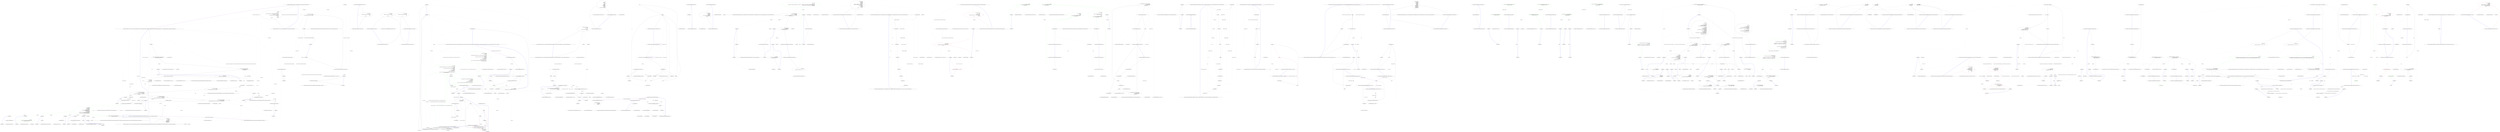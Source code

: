 digraph  {
m0_54 [cluster="T.SetProperties<T>(System.Collections.Generic.IEnumerable<CommandLine.Core.SpecificationProperty>, System.Func<CommandLine.Core.SpecificationProperty, bool>, System.Func<CommandLine.Core.SpecificationProperty, object>)", file="InstanceBuilder.cs", label="Entry T.SetProperties<T>(System.Collections.Generic.IEnumerable<CommandLine.Core.SpecificationProperty>, System.Func<CommandLine.Core.SpecificationProperty, bool>, System.Func<CommandLine.Core.SpecificationProperty, object>)", span="38-38"];
m0_38 [cluster="Unk.ThrowingValidate", file="InstanceBuilder.cs", label="Entry Unk.ThrowingValidate", span=""];
m0_3 [cluster="CommandLine.Core.InstanceBuilder.Build<T>(System.Func<T>, System.Func<System.Collections.Generic.IEnumerable<string>, System.Collections.Generic.IEnumerable<CommandLine.Core.OptionSpecification>, CommandLine.Core.StatePair<System.Collections.Generic.IEnumerable<CommandLine.Core.Token>>>, System.Collections.Generic.IEnumerable<string>, System.StringComparer, System.Globalization.CultureInfo)", file="InstanceBuilder.cs", label="Entry CommandLine.Core.InstanceBuilder.Build<T>(System.Func<T>, System.Func<System.Collections.Generic.IEnumerable<string>, System.Collections.Generic.IEnumerable<CommandLine.Core.OptionSpecification>, CommandLine.Core.StatePair<System.Collections.Generic.IEnumerable<CommandLine.Core.Token>>>, System.Collections.Generic.IEnumerable<string>, System.StringComparer, System.Globalization.CultureInfo)", span="33-33"];
m0_31 [cluster="CommandLine.Core.InstanceBuilder.Build<T>(System.Func<T>, System.Func<System.Collections.Generic.IEnumerable<string>, System.Collections.Generic.IEnumerable<CommandLine.Core.OptionSpecification>, CommandLine.Core.StatePair<System.Collections.Generic.IEnumerable<CommandLine.Core.Token>>>, System.Collections.Generic.IEnumerable<string>, System.StringComparer, System.Globalization.CultureInfo)", color=green, community=0, file="InstanceBuilder.cs", label="3: instance = instance\r\n                .SetProperties(specPropsWithValue,\r\n                    sp => sp.Value.IsJust(),\r\n                    sp => sp.Value.FromJust())\r\n                .SetProperties(specPropsWithValue,\r\n                    sp => sp.Value.IsNothing() && sp.Specification.DefaultValue.IsJust(),\r\n                    sp => sp.Specification.DefaultValue.FromJust())\r\n                .SetProperties(specPropsWithValue,\r\n                    sp => sp.Value.IsNothing()\r\n                        && sp.Specification.ConversionType.ToDescriptorKind() == TypeDescriptorKind.Sequence\r\n                        && sp.Specification.DefaultValue.MatchNothing(),\r\n                    sp => sp.Property.PropertyType.GetGenericArguments().Single().CreateEmptyArray())", span="82-93"];
m0_19 [cluster="CommandLine.Core.InstanceBuilder.Build<T>(System.Func<T>, System.Func<System.Collections.Generic.IEnumerable<string>, System.Collections.Generic.IEnumerable<CommandLine.Core.OptionSpecification>, CommandLine.Core.StatePair<System.Collections.Generic.IEnumerable<CommandLine.Core.Token>>>, System.Collections.Generic.IEnumerable<string>, System.StringComparer, System.Globalization.CultureInfo)", file="InstanceBuilder.cs", label="var instance = factory()", span="40-40"];
m0_30 [cluster="CommandLine.Core.InstanceBuilder.Build<T>(System.Func<T>, System.Func<System.Collections.Generic.IEnumerable<string>, System.Collections.Generic.IEnumerable<CommandLine.Core.OptionSpecification>, CommandLine.Core.StatePair<System.Collections.Generic.IEnumerable<CommandLine.Core.Token>>>, System.Collections.Generic.IEnumerable<string>, System.StringComparer, System.Globalization.CultureInfo)", file="InstanceBuilder.cs", label="var specPropsWithValue = optionSpecProps.Value.Concat(valueSpecProps.Value)", span="80-80"];
m0_32 [cluster="CommandLine.Core.InstanceBuilder.Build<T>(System.Func<T>, System.Func<System.Collections.Generic.IEnumerable<string>, System.Collections.Generic.IEnumerable<CommandLine.Core.OptionSpecification>, CommandLine.Core.StatePair<System.Collections.Generic.IEnumerable<CommandLine.Core.Token>>>, System.Collections.Generic.IEnumerable<string>, System.StringComparer, System.Globalization.CultureInfo)", file="InstanceBuilder.cs", label="var validationErrors = specPropsWithValue.Validate(SpecificationPropertyRules.Lookup)\r\n                .OfType<Just<Error>>().Select(e => e.Value)", span="95-96"];
m0_33 [cluster="CommandLine.Core.InstanceBuilder.Build<T>(System.Func<T>, System.Func<System.Collections.Generic.IEnumerable<string>, System.Collections.Generic.IEnumerable<CommandLine.Core.OptionSpecification>, CommandLine.Core.StatePair<System.Collections.Generic.IEnumerable<CommandLine.Core.Token>>>, System.Collections.Generic.IEnumerable<string>, System.StringComparer, System.Globalization.CultureInfo)", file="InstanceBuilder.cs", label="return ParserResult.Create(\r\n                ParserResultType.Options,\r\n                instance,\r\n                tokenizerResult.Errors\r\n                    .Concat(missingValueErrors)\r\n                    .Concat(optionSpecProps.Errors)\r\n                    .Concat(valueSpecProps.Errors)\r\n                    .Concat(validationErrors));", span="98-105"];
m0_20 [cluster="CommandLine.Core.InstanceBuilder.Build<T>(System.Func<T>, System.Func<System.Collections.Generic.IEnumerable<string>, System.Collections.Generic.IEnumerable<CommandLine.Core.OptionSpecification>, CommandLine.Core.StatePair<System.Collections.Generic.IEnumerable<CommandLine.Core.Token>>>, System.Collections.Generic.IEnumerable<string>, System.StringComparer, System.Globalization.CultureInfo)", file="InstanceBuilder.cs", label="var specProps = instance.GetType().GetSpecifications(pi => SpecificationProperty.Create(\r\n                    Specification.FromProperty(pi), pi, Maybe.Nothing<object>()))", span="42-43"];
m0_23 [cluster="CommandLine.Core.InstanceBuilder.Build<T>(System.Func<T>, System.Func<System.Collections.Generic.IEnumerable<string>, System.Collections.Generic.IEnumerable<CommandLine.Core.OptionSpecification>, CommandLine.Core.StatePair<System.Collections.Generic.IEnumerable<CommandLine.Core.Token>>>, System.Collections.Generic.IEnumerable<string>, System.StringComparer, System.Globalization.CultureInfo)", file="InstanceBuilder.cs", label="return ParserResult.Create(\r\n                    ParserResultType.Options,\r\n                    instance,\r\n                    new[] { new HelpRequestedError() });", span="51-54"];
m0_27 [cluster="CommandLine.Core.InstanceBuilder.Build<T>(System.Func<T>, System.Func<System.Collections.Generic.IEnumerable<string>, System.Collections.Generic.IEnumerable<CommandLine.Core.OptionSpecification>, CommandLine.Core.StatePair<System.Collections.Generic.IEnumerable<CommandLine.Core.Token>>>, System.Collections.Generic.IEnumerable<string>, System.StringComparer, System.Globalization.CultureInfo)", file="InstanceBuilder.cs", label="var optionSpecProps = OptionMapper.MapValues(\r\n                (from pt in specProps where pt.Specification.IsOption() select pt),\r\n                partitions.Options,\r\n                (vals, type, isScalar) => TypeConverter.ChangeType(vals, type, isScalar, parsingCulture),\r\n                nameComparer)", span="65-69"];
m0_28 [cluster="CommandLine.Core.InstanceBuilder.Build<T>(System.Func<T>, System.Func<System.Collections.Generic.IEnumerable<string>, System.Collections.Generic.IEnumerable<CommandLine.Core.OptionSpecification>, CommandLine.Core.StatePair<System.Collections.Generic.IEnumerable<CommandLine.Core.Token>>>, System.Collections.Generic.IEnumerable<string>, System.StringComparer, System.Globalization.CultureInfo)", file="InstanceBuilder.cs", label="var valueSpecProps = ValueMapper.MapValues(\r\n                (from pt in specProps where pt.Specification.IsValue() select pt),\r\n                    partitions.Values,\r\n                (vals, type, isScalar) => TypeConverter.ChangeType(vals, type, isScalar, parsingCulture))", span="71-74"];
m0_29 [cluster="CommandLine.Core.InstanceBuilder.Build<T>(System.Func<T>, System.Func<System.Collections.Generic.IEnumerable<string>, System.Collections.Generic.IEnumerable<CommandLine.Core.OptionSpecification>, CommandLine.Core.StatePair<System.Collections.Generic.IEnumerable<CommandLine.Core.Token>>>, System.Collections.Generic.IEnumerable<string>, System.StringComparer, System.Globalization.CultureInfo)", file="InstanceBuilder.cs", label="var missingValueErrors = from token in partitions.Errors\r\n                                     select new MissingValueOptionError(\r\n                                         NameInfo.FromOptionSpecification(optionSpecs.Single(o => token.Text.MatchName(o.ShortName, o.LongName, nameComparer))))", span="76-78"];
m0_24 [cluster="CommandLine.Core.InstanceBuilder.Build<T>(System.Func<T>, System.Func<System.Collections.Generic.IEnumerable<string>, System.Collections.Generic.IEnumerable<CommandLine.Core.OptionSpecification>, CommandLine.Core.StatePair<System.Collections.Generic.IEnumerable<CommandLine.Core.Token>>>, System.Collections.Generic.IEnumerable<string>, System.StringComparer, System.Globalization.CultureInfo)", file="InstanceBuilder.cs", label="var tokenizerResult = tokenizer(arguments, optionSpecs)", span="57-57"];
m0_22 [cluster="CommandLine.Core.InstanceBuilder.Build<T>(System.Func<T>, System.Func<System.Collections.Generic.IEnumerable<string>, System.Collections.Generic.IEnumerable<CommandLine.Core.OptionSpecification>, CommandLine.Core.StatePair<System.Collections.Generic.IEnumerable<CommandLine.Core.Token>>>, System.Collections.Generic.IEnumerable<string>, System.StringComparer, System.Globalization.CultureInfo)", file="InstanceBuilder.cs", label="arguments.Any() && nameComparer.Equals(''--help'', arguments.First())", span="49-49"];
m0_26 [cluster="CommandLine.Core.InstanceBuilder.Build<T>(System.Func<T>, System.Func<System.Collections.Generic.IEnumerable<string>, System.Collections.Generic.IEnumerable<CommandLine.Core.OptionSpecification>, CommandLine.Core.StatePair<System.Collections.Generic.IEnumerable<CommandLine.Core.Token>>>, System.Collections.Generic.IEnumerable<string>, System.StringComparer, System.Globalization.CultureInfo)", file="InstanceBuilder.cs", label="var partitions = TokenPartitioner.Partition(\r\n                tokens,\r\n                name => TypeLookup.FindTypeDescriptor(name, optionSpecs, nameComparer))", span="61-63"];
m0_21 [cluster="CommandLine.Core.InstanceBuilder.Build<T>(System.Func<T>, System.Func<System.Collections.Generic.IEnumerable<string>, System.Collections.Generic.IEnumerable<CommandLine.Core.OptionSpecification>, CommandLine.Core.StatePair<System.Collections.Generic.IEnumerable<CommandLine.Core.Token>>>, System.Collections.Generic.IEnumerable<string>, System.StringComparer, System.Globalization.CultureInfo)", file="InstanceBuilder.cs", label="var optionSpecs = (from pt in specProps select pt.Specification)\r\n                .ThrowingValidate(SpecificationGuards.Lookup)\r\n                .OfType<OptionSpecification>()", span="45-47"];
m0_25 [cluster="CommandLine.Core.InstanceBuilder.Build<T>(System.Func<T>, System.Func<System.Collections.Generic.IEnumerable<string>, System.Collections.Generic.IEnumerable<CommandLine.Core.OptionSpecification>, CommandLine.Core.StatePair<System.Collections.Generic.IEnumerable<CommandLine.Core.Token>>>, System.Collections.Generic.IEnumerable<string>, System.StringComparer, System.Globalization.CultureInfo)", file="InstanceBuilder.cs", label="var tokens = tokenizerResult.Value", span="59-59"];
m0_34 [cluster="CommandLine.Core.InstanceBuilder.Build<T>(System.Func<T>, System.Func<System.Collections.Generic.IEnumerable<string>, System.Collections.Generic.IEnumerable<CommandLine.Core.OptionSpecification>, CommandLine.Core.StatePair<System.Collections.Generic.IEnumerable<CommandLine.Core.Token>>>, System.Collections.Generic.IEnumerable<string>, System.StringComparer, System.Globalization.CultureInfo)", file="InstanceBuilder.cs", label="Exit CommandLine.Core.InstanceBuilder.Build<T>(System.Func<T>, System.Func<System.Collections.Generic.IEnumerable<string>, System.Collections.Generic.IEnumerable<CommandLine.Core.OptionSpecification>, CommandLine.Core.StatePair<System.Collections.Generic.IEnumerable<CommandLine.Core.Token>>>, System.Collections.Generic.IEnumerable<string>, System.StringComparer, System.Globalization.CultureInfo)", span="33-33"];
m0_10 [cluster="CommandLine.Core.Tokenizer.ExplodeOptionList(CommandLine.Core.StatePair<System.Collections.Generic.IEnumerable<CommandLine.Core.Token>>, System.Func<string, CommandLine.Infrastructure.Maybe<char>>)", file="InstanceBuilder.cs", label="Entry CommandLine.Core.Tokenizer.ExplodeOptionList(CommandLine.Core.StatePair<System.Collections.Generic.IEnumerable<CommandLine.Core.Token>>, System.Func<string, CommandLine.Infrastructure.Maybe<char>>)", span="44-44"];
m0_80 [cluster="string.MatchName(string, string, System.StringComparer)", file="InstanceBuilder.cs", label="Entry string.MatchName(string, string, System.StringComparer)", span="8-8"];
m0_46 [cluster="CommandLine.Core.TokenPartitioner.Partition(System.Collections.Generic.IEnumerable<CommandLine.Core.Token>, System.Func<string, CommandLine.Infrastructure.Maybe<CommandLine.Core.TypeDescriptor>>)", file="InstanceBuilder.cs", label="Entry CommandLine.Core.TokenPartitioner.Partition(System.Collections.Generic.IEnumerable<CommandLine.Core.Token>, System.Func<string, CommandLine.Infrastructure.Maybe<CommandLine.Core.TypeDescriptor>>)", span="12-12"];
m0_73 [cluster="CommandLine.Core.TypeConverter.ChangeType(System.Collections.Generic.IEnumerable<string>, System.Type, bool, System.Globalization.CultureInfo)", file="InstanceBuilder.cs", label="Entry CommandLine.Core.TypeConverter.ChangeType(System.Collections.Generic.IEnumerable<string>, System.Type, bool, System.Globalization.CultureInfo)", span="12-12"];
m0_84 [cluster="CommandLine.Infrastructure.Maybe<T>.IsJust<T>()", file="InstanceBuilder.cs", label="Entry CommandLine.Infrastructure.Maybe<T>.IsJust<T>()", span="149-149"];
m0_100 [cluster="CommandLine.Infrastructure.Maybe<T>.MatchNothing()", file="InstanceBuilder.cs", label="Entry CommandLine.Infrastructure.Maybe<T>.MatchNothing()", span="26-26"];
m0_49 [cluster="CommandLine.Core.Specification.IsValue()", file="InstanceBuilder.cs", label="Entry CommandLine.Core.Specification.IsValue()", span="15-15"];
m0_59 [cluster="Unk.Create", file="InstanceBuilder.cs", label="Entry Unk.Create", span=""];
m0_88 [cluster="CommandLine.Infrastructure.Maybe<T>.FromJust<T>(System.Exception)", file="InstanceBuilder.cs", label="Entry CommandLine.Infrastructure.Maybe<T>.FromJust<T>(System.Exception)", span="134-134"];
m0_65 [cluster="CommandLine.Core.SpecificationProperty.Create(CommandLine.Core.Specification, System.Reflection.PropertyInfo, CommandLine.Infrastructure.Maybe<object>)", file="InstanceBuilder.cs", label="Entry CommandLine.Core.SpecificationProperty.Create(CommandLine.Core.Specification, System.Reflection.PropertyInfo, CommandLine.Infrastructure.Maybe<object>)", span="21-21"];
m0_14 [cluster="CommandLine.Core.NameLookup.Contains(string, System.Collections.Generic.IEnumerable<CommandLine.Core.OptionSpecification>, System.StringComparer)", file="InstanceBuilder.cs", label="Entry CommandLine.Core.NameLookup.Contains(string, System.Collections.Generic.IEnumerable<CommandLine.Core.OptionSpecification>, System.StringComparer)", span="11-11"];
m0_92 [cluster="CommandLine.Infrastructure.Maybe<T>.IsNothing<T>()", file="InstanceBuilder.cs", label="Entry CommandLine.Infrastructure.Maybe<T>.IsNothing<T>()", span="144-144"];
m0_51 [cluster="Unk.Single", file="InstanceBuilder.cs", label="Entry Unk.Single", span=""];
m0_37 [cluster="System.Type.GetSpecifications<T>(System.Func<System.Reflection.PropertyInfo, T>)", file="InstanceBuilder.cs", label="Entry System.Type.GetSpecifications<T>(System.Func<System.Reflection.PropertyInfo, T>)", span="12-12"];
m0_44 [cluster="CommandLine.ParserResult.Create<T>(CommandLine.ParserResultType, T, System.Collections.Generic.IEnumerable<CommandLine.Error>)", file="InstanceBuilder.cs", label="Entry CommandLine.ParserResult.Create<T>(CommandLine.ParserResultType, T, System.Collections.Generic.IEnumerable<CommandLine.Error>)", span="100-100"];
m0_35 [cluster="System.Func<TResult>.Invoke()", file="InstanceBuilder.cs", label="Entry System.Func<TResult>.Invoke()", span="0-0"];
m0_40 [cluster="System.Collections.Generic.IEnumerable<TSource>.Any<TSource>()", file="InstanceBuilder.cs", label="Entry System.Collections.Generic.IEnumerable<TSource>.Any<TSource>()", span="0-0"];
m0_36 [cluster="object.GetType()", file="InstanceBuilder.cs", label="Entry object.GetType()", span="0-0"];
m0_11 [cluster="lambda expression", file="InstanceBuilder.cs", label="Entry lambda expression", span="22-22"];
m0_81 [cluster="lambda expression", file="InstanceBuilder.cs", label="Entry lambda expression", span="84-84"];
m0_85 [cluster="lambda expression", file="InstanceBuilder.cs", label="Entry lambda expression", span="85-85"];
m0_89 [cluster="lambda expression", file="InstanceBuilder.cs", label="Entry lambda expression", span="87-87"];
m0_93 [cluster="lambda expression", file="InstanceBuilder.cs", label="Entry lambda expression", span="88-88"];
m0_96 [cluster="lambda expression", file="InstanceBuilder.cs", label="Entry lambda expression", span="90-92"];
m0_101 [cluster="lambda expression", file="InstanceBuilder.cs", label="Entry lambda expression", span="93-93"];
m0_97 [cluster="lambda expression", color=green, community=0, file="InstanceBuilder.cs", label="3: sp.Value.IsNothing()\r\n                        && sp.Specification.ConversionType.ToDescriptorKind() == TypeDescriptorKind.Sequence\r\n                        && sp.Specification.DefaultValue.MatchNothing()", span="90-92"];
m0_98 [cluster="lambda expression", file="InstanceBuilder.cs", label="Exit lambda expression", span="90-92"];
m0_107 [cluster="lambda expression", file="InstanceBuilder.cs", label="Entry lambda expression", span="96-96"];
m0_83 [cluster="lambda expression", file="InstanceBuilder.cs", label="Exit lambda expression", span="84-84"];
m0_82 [cluster="lambda expression", file="InstanceBuilder.cs", label="sp.Value.IsJust()", span="84-84"];
m0_87 [cluster="lambda expression", file="InstanceBuilder.cs", label="Exit lambda expression", span="85-85"];
m0_86 [cluster="lambda expression", file="InstanceBuilder.cs", label="sp.Value.FromJust()", span="85-85"];
m0_91 [cluster="lambda expression", file="InstanceBuilder.cs", label="Exit lambda expression", span="87-87"];
m0_90 [cluster="lambda expression", file="InstanceBuilder.cs", label="sp.Value.IsNothing() && sp.Specification.DefaultValue.IsJust()", span="87-87"];
m0_95 [cluster="lambda expression", file="InstanceBuilder.cs", label="Exit lambda expression", span="88-88"];
m0_94 [cluster="lambda expression", file="InstanceBuilder.cs", label="sp.Specification.DefaultValue.FromJust()", span="88-88"];
m0_103 [cluster="lambda expression", file="InstanceBuilder.cs", label="Exit lambda expression", span="93-93"];
m0_102 [cluster="lambda expression", file="InstanceBuilder.cs", label="sp.Property.PropertyType.GetGenericArguments().Single().CreateEmptyArray()", span="93-93"];
m0_67 [cluster="lambda expression", file="InstanceBuilder.cs", label="TypeLookup.FindTypeDescriptor(name, optionSpecs, nameComparer)", span="63-63"];
m0_71 [cluster="lambda expression", file="InstanceBuilder.cs", label="TypeConverter.ChangeType(vals, type, isScalar, parsingCulture)", span="68-68"];
m0_75 [cluster="lambda expression", file="InstanceBuilder.cs", label="TypeConverter.ChangeType(vals, type, isScalar, parsingCulture)", span="74-74"];
m0_78 [cluster="lambda expression", file="InstanceBuilder.cs", label="token.Text.MatchName(o.ShortName, o.LongName, nameComparer)", span="78-78"];
m0_60 [cluster="lambda expression", file="InstanceBuilder.cs", label="Entry lambda expression", span="42-43"];
m0_70 [cluster="lambda expression", file="InstanceBuilder.cs", label="Entry lambda expression", span="68-68"];
m0_74 [cluster="lambda expression", file="InstanceBuilder.cs", label="Entry lambda expression", span="74-74"];
m0_77 [cluster="lambda expression", file="InstanceBuilder.cs", label="Entry lambda expression", span="78-78"];
m0_109 [cluster="lambda expression", file="InstanceBuilder.cs", label="Exit lambda expression", span="96-96"];
m0_108 [cluster="lambda expression", file="InstanceBuilder.cs", label="e.Value", span="96-96"];
m0_16 [cluster="lambda expression", file="InstanceBuilder.cs", label="NameLookup.WithSeparator(name, optionSpecs, nameComparer)", span="25-25"];
m0_5 [cluster="lambda expression", file="InstanceBuilder.cs", label="var tokens = Tokenizer.Tokenize(args, name => NameLookup.Contains(name, optionSpecs, nameComparer))", span="22-22"];
m0_12 [cluster="lambda expression", file="InstanceBuilder.cs", label="NameLookup.Contains(name, optionSpecs, nameComparer)", span="22-22"];
m0_6 [cluster="lambda expression", file="InstanceBuilder.cs", label="var explodedTokens = Tokenizer.ExplodeOptionList(\r\n                            tokens,\r\n                            name => NameLookup.WithSeparator(name, optionSpecs, nameComparer))", span="23-25"];
m0_4 [cluster="lambda expression", file="InstanceBuilder.cs", label="Entry lambda expression", span="20-27"];
m0_66 [cluster="lambda expression", file="InstanceBuilder.cs", label="Entry lambda expression", span="63-63"];
m0_68 [cluster="lambda expression", file="InstanceBuilder.cs", label="Exit lambda expression", span="63-63"];
m0_72 [cluster="lambda expression", file="InstanceBuilder.cs", label="Exit lambda expression", span="68-68"];
m0_76 [cluster="lambda expression", file="InstanceBuilder.cs", label="Exit lambda expression", span="74-74"];
m0_79 [cluster="lambda expression", file="InstanceBuilder.cs", label="Exit lambda expression", span="78-78"];
m0_62 [cluster="lambda expression", file="InstanceBuilder.cs", label="Exit lambda expression", span="42-43"];
m0_61 [cluster="lambda expression", file="InstanceBuilder.cs", label="SpecificationProperty.Create(\r\n                    Specification.FromProperty(pi), pi, Maybe.Nothing<object>())", span="42-43"];
m0_15 [cluster="lambda expression", file="InstanceBuilder.cs", label="Entry lambda expression", span="25-25"];
m0_17 [cluster="lambda expression", file="InstanceBuilder.cs", label="Exit lambda expression", span="25-25"];
m0_13 [cluster="lambda expression", file="InstanceBuilder.cs", label="Exit lambda expression", span="22-22"];
m0_7 [cluster="lambda expression", file="InstanceBuilder.cs", label="return explodedTokens;", span="26-26"];
m0_8 [cluster="lambda expression", file="InstanceBuilder.cs", label="Exit lambda expression", span="20-27"];
m0_41 [cluster="System.Collections.Generic.IEnumerable<TSource>.First<TSource>()", file="InstanceBuilder.cs", label="Entry System.Collections.Generic.IEnumerable<TSource>.First<TSource>()", span="0-0"];
m0_42 [cluster="System.StringComparer.Equals(string, string)", file="InstanceBuilder.cs", label="Entry System.StringComparer.Equals(string, string)", span="0-0"];
m0_50 [cluster="CommandLine.MissingValueOptionError.MissingValueOptionError(CommandLine.NameInfo)", file="InstanceBuilder.cs", label="Entry CommandLine.MissingValueOptionError.MissingValueOptionError(CommandLine.NameInfo)", span="261-261"];
m0_58 [cluster="Unk.Concat", file="InstanceBuilder.cs", label="Entry Unk.Concat", span=""];
m0_105 [cluster="System.Collections.Generic.IEnumerable<TSource>.Single<TSource>()", file="InstanceBuilder.cs", label="Entry System.Collections.Generic.IEnumerable<TSource>.Single<TSource>()", span="0-0"];
m0_57 [cluster="Unk.Select", file="InstanceBuilder.cs", label="Entry Unk.Select", span=""];
m0_18 [cluster="CommandLine.Core.NameLookup.WithSeparator(string, System.Collections.Generic.IEnumerable<CommandLine.Core.OptionSpecification>, System.StringComparer)", file="InstanceBuilder.cs", label="Entry CommandLine.Core.NameLookup.WithSeparator(string, System.Collections.Generic.IEnumerable<CommandLine.Core.OptionSpecification>, System.StringComparer)", span="16-16"];
m0_106 [cluster="System.Type.CreateEmptyArray()", file="InstanceBuilder.cs", label="Entry System.Type.CreateEmptyArray()", span="81-81"];
m0_104 [cluster="System.Type.GetGenericArguments()", file="InstanceBuilder.cs", label="Entry System.Type.GetGenericArguments()", span="0-0"];
m0_9 [cluster="CommandLine.Core.Tokenizer.Tokenize(System.Collections.Generic.IEnumerable<string>, System.Func<string, bool>)", file="InstanceBuilder.cs", label="Entry CommandLine.Core.Tokenizer.Tokenize(System.Collections.Generic.IEnumerable<string>, System.Func<string, bool>)", span="11-11"];
m0_63 [cluster="CommandLine.Core.Specification.FromProperty(System.Reflection.PropertyInfo)", file="InstanceBuilder.cs", label="Entry CommandLine.Core.Specification.FromProperty(System.Reflection.PropertyInfo)", span="82-82"];
m0_47 [cluster="CommandLine.Core.Specification.IsOption()", file="InstanceBuilder.cs", label="Entry CommandLine.Core.Specification.IsOption()", span="10-10"];
m0_56 [cluster="System.Collections.Generic.IEnumerable<CommandLine.Core.SpecificationProperty>.Validate(System.Collections.Generic.IEnumerable<System.Func<System.Collections.Generic.IEnumerable<CommandLine.Core.SpecificationProperty>, System.Collections.Generic.IEnumerable<CommandLine.Infrastructure.Maybe<CommandLine.Error>>>>)", file="InstanceBuilder.cs", label="Entry System.Collections.Generic.IEnumerable<CommandLine.Core.SpecificationProperty>.Validate(System.Collections.Generic.IEnumerable<System.Func<System.Collections.Generic.IEnumerable<CommandLine.Core.SpecificationProperty>, System.Collections.Generic.IEnumerable<CommandLine.Infrastructure.Maybe<CommandLine.Error>>>>)", span="40-40"];
m0_64 [cluster="CommandLine.Infrastructure.Maybe.Nothing<T>()", file="InstanceBuilder.cs", label="Entry CommandLine.Infrastructure.Maybe.Nothing<T>()", span="63-63"];
m0_52 [cluster="Unk.FromOptionSpecification", file="InstanceBuilder.cs", label="Entry Unk.FromOptionSpecification", span=""];
m0_39 [cluster="System.Collections.IEnumerable.OfType<TResult>()", file="InstanceBuilder.cs", label="Entry System.Collections.IEnumerable.OfType<TResult>()", span="0-0"];
m0_69 [cluster="CommandLine.Core.TypeLookup.FindTypeDescriptor(string, System.Collections.Generic.IEnumerable<CommandLine.Core.OptionSpecification>, System.StringComparer)", file="InstanceBuilder.cs", label="Entry CommandLine.Core.TypeLookup.FindTypeDescriptor(string, System.Collections.Generic.IEnumerable<CommandLine.Core.OptionSpecification>, System.StringComparer)", span="12-12"];
m0_55 [cluster="Unk.SetProperties", file="InstanceBuilder.cs", label="Entry Unk.SetProperties", span=""];
m0_43 [cluster="CommandLine.HelpRequestedError.HelpRequestedError()", file="InstanceBuilder.cs", label="Entry CommandLine.HelpRequestedError.HelpRequestedError()", span="338-338"];
m0_99 [cluster="Unk.ToDescriptorKind", file="InstanceBuilder.cs", label="Entry Unk.ToDescriptorKind", span=""];
m0_45 [cluster="System.Func<T1, T2, TResult>.Invoke(T1, T2)", file="InstanceBuilder.cs", label="Entry System.Func<T1, T2, TResult>.Invoke(T1, T2)", span="0-0"];
m0_53 [cluster="System.Collections.Generic.IEnumerable<TSource>.Concat<TSource>(System.Collections.Generic.IEnumerable<TSource>)", file="InstanceBuilder.cs", label="Entry System.Collections.Generic.IEnumerable<TSource>.Concat<TSource>(System.Collections.Generic.IEnumerable<TSource>)", span="0-0"];
m0_48 [cluster="Unk.MapValues", file="InstanceBuilder.cs", label="Entry Unk.MapValues", span=""];
m0_0 [cluster="CommandLine.Core.InstanceBuilder.Build<T>(System.Func<T>, System.Collections.Generic.IEnumerable<string>, System.StringComparer, System.Globalization.CultureInfo)", file="InstanceBuilder.cs", label="Entry CommandLine.Core.InstanceBuilder.Build<T>(System.Func<T>, System.Collections.Generic.IEnumerable<string>, System.StringComparer, System.Globalization.CultureInfo)", span="12-12"];
m0_1 [cluster="CommandLine.Core.InstanceBuilder.Build<T>(System.Func<T>, System.Collections.Generic.IEnumerable<string>, System.StringComparer, System.Globalization.CultureInfo)", file="InstanceBuilder.cs", label="return Build(\r\n                factory,\r\n                (args, optionSpecs) =>\r\n                    {\r\n                        var tokens = Tokenizer.Tokenize(args, name => NameLookup.Contains(name, optionSpecs, nameComparer));\r\n                        var explodedTokens = Tokenizer.ExplodeOptionList(\r\n                            tokens,\r\n                            name => NameLookup.WithSeparator(name, optionSpecs, nameComparer));\r\n                        return explodedTokens;\r\n                    },\r\n                arguments,\r\n                nameComparer,\r\n                parsingCulture);", span="18-30"];
m0_2 [cluster="CommandLine.Core.InstanceBuilder.Build<T>(System.Func<T>, System.Collections.Generic.IEnumerable<string>, System.StringComparer, System.Globalization.CultureInfo)", file="InstanceBuilder.cs", label="Exit CommandLine.Core.InstanceBuilder.Build<T>(System.Func<T>, System.Collections.Generic.IEnumerable<string>, System.StringComparer, System.Globalization.CultureInfo)", span="12-12"];
m0_112 [file="InstanceBuilder.cs", label="System.StringComparer", span=""];
m0_113 [file="InstanceBuilder.cs", label=optionSpecs, span=""];
m0_114 [file="InstanceBuilder.cs", label="System.Globalization.CultureInfo", span=""];
m0_115 [file="InstanceBuilder.cs", label=token, span=""];
m0_110 [file="InstanceBuilder.cs", label="System.StringComparer", span=""];
m0_111 [file="InstanceBuilder.cs", label="System.Collections.Generic.IEnumerable<CommandLine.Core.OptionSpecification>", span=""];
m1_142 [cluster="CommandLine.Core.ReflectionExtensions.InstanceProperty(System.Type, string, object)", file="OptionMapper.cs", label="Entry CommandLine.Core.ReflectionExtensions.InstanceProperty(System.Type, string, object)", span="199-199"];
m1_143 [cluster="CommandLine.Core.ReflectionExtensions.InstanceProperty(System.Type, string, object)", file="OptionMapper.cs", label="return type.InvokeMember(\r\n                name,\r\n                BindingFlags.GetProperty | BindingFlags.Public | BindingFlags.Instance,\r\n                null,\r\n                target,\r\n                new object[] { });", span="201-206"];
m1_144 [cluster="CommandLine.Core.ReflectionExtensions.InstanceProperty(System.Type, string, object)", file="OptionMapper.cs", label="Exit CommandLine.Core.ReflectionExtensions.InstanceProperty(System.Type, string, object)", span="199-199"];
m1_17 [cluster="lambda expression", file="OptionMapper.cs", label="Exit lambda expression", span="22-23"];
m1_44 [cluster="System.Type.GetInterfaces()", file="OptionMapper.cs", label="CommandLine.Core.SpecificationProperty", span=""];
m1_91 [cluster="CommandLine.Core.ReflectionExtensions.IsMutable(System.Type)", file="OptionMapper.cs", label="Entry CommandLine.Core.ReflectionExtensions.IsMutable(System.Type)", span="139-139"];
m1_92 [cluster="CommandLine.Core.ReflectionExtensions.IsMutable(System.Type)", file="OptionMapper.cs", label="Func<bool> isMutable = () => {\r\n                var props = type.GetProperties(BindingFlags.Public | BindingFlags.Instance).Any(p => p.CanWrite);\r\n                var fields = type.GetFields(BindingFlags.Public | BindingFlags.Instance).Any();\r\n                return props || fields;\r\n            }", span="141-145"];
m1_93 [cluster="CommandLine.Core.ReflectionExtensions.IsMutable(System.Type)", file="OptionMapper.cs", label="return type != typeof(object) ? isMutable() : true;", span="146-146"];
m1_94 [cluster="CommandLine.Core.ReflectionExtensions.IsMutable(System.Type)", file="OptionMapper.cs", label="Exit CommandLine.Core.ReflectionExtensions.IsMutable(System.Type)", span="139-139"];
m1_148 [cluster="System.Collections.Generic.IEnumerable<TSource>.Contains<TSource>(TSource)", file="OptionMapper.cs", label="Entry System.Collections.Generic.IEnumerable<TSource>.Contains<TSource>(TSource)", span="0-0"];
m1_101 [cluster="System.Type.GetFields(System.Reflection.BindingFlags)", file="OptionMapper.cs", label="Entry System.Type.GetFields(System.Reflection.BindingFlags)", span="0-0"];
m1_22 [cluster="System.Reflection.MemberInfo.GetCustomAttributes(System.Type, bool)", file="OptionMapper.cs", label="Entry System.Reflection.MemberInfo.GetCustomAttributes(System.Type, bool)", span="0-0"];
m1_31 [cluster="CommandLine.Core.ReflectionExtensions.FlattenHierarchy(System.Type)", file="OptionMapper.cs", label="type == null", span="51-51"];
m1_18 [cluster="Unk.ToMaybe", file="OptionMapper.cs", label="Entry Unk.ToMaybe", span=""];
m1_126 [cluster="System.Collections.Generic.IEnumerable<TSource>.ToArray<TSource>()", file="OptionMapper.cs", label="Entry System.Collections.Generic.IEnumerable<TSource>.ToArray<TSource>()", span="0-0"];
m1_145 [cluster="CommandLine.Core.ReflectionExtensions.IsPrimitiveEx(System.Type)", file="OptionMapper.cs", label="Entry CommandLine.Core.ReflectionExtensions.IsPrimitiveEx(System.Type)", span="209-209"];
m1_146 [cluster="CommandLine.Core.ReflectionExtensions.IsPrimitiveEx(System.Type)", file="OptionMapper.cs", label="return\r\n                type.IsValueType ||\r\n                type.IsPrimitive ||\r\n                new [] { \r\n                    typeof(string),\r\n                    typeof(decimal),\r\n                    typeof(DateTime),\r\n                    typeof(DateTimeOffset),\r\n                    typeof(TimeSpan),\r\n                    typeof(Guid)\r\n                }.Contains(type) ||\r\n                Convert.GetTypeCode(type) != TypeCode.Object;", span="211-222"];
m1_147 [cluster="CommandLine.Core.ReflectionExtensions.IsPrimitiveEx(System.Type)", file="OptionMapper.cs", label="Exit CommandLine.Core.ReflectionExtensions.IsPrimitiveEx(System.Type)", span="209-209"];
m1_13 [cluster="System.Type.GetProperties()", file="OptionMapper.cs", label="Entry System.Type.GetProperties()", span="0-0"];
m1_23 [cluster="CommandLine.Core.ReflectionExtensions.GetUsageData(System.Type)", file="OptionMapper.cs", label="Entry CommandLine.Core.ReflectionExtensions.GetUsageData(System.Type)", span="38-38"];
m1_27 [cluster="lambda expression", file="OptionMapper.cs", label="Entry lambda expression", span="41-41"];
m1_5 [cluster="System.Reflection.MemberInfo.GetCustomAttributes(bool)", file="OptionMapper.cs", label="Entry System.Reflection.MemberInfo.GetCustomAttributes(bool)", span="0-0"];
m1_6 [cluster="Unk.Create", file="OptionMapper.cs", label="Entry Unk.Create", span=""];
m1_73 [cluster="System.Action<T>.Invoke(T)", file="OptionMapper.cs", label="Entry System.Action<T>.Invoke(T)", span="0-0"];
m1_82 [cluster="CommandLine.Core.ReflectionExtensions.GetDefaultValue(System.Type)", file="OptionMapper.cs", label="Entry CommandLine.Core.ReflectionExtensions.GetDefaultValue(System.Type)", span="130-130"];
m1_83 [cluster="CommandLine.Core.ReflectionExtensions.GetDefaultValue(System.Type)", file="OptionMapper.cs", label="var e = Expression.Lambda<Func<object>>(\r\n                Expression.Convert(\r\n                    Expression.Default(type),\r\n                    typeof(object)))", span="132-135"];
m1_84 [cluster="CommandLine.Core.ReflectionExtensions.GetDefaultValue(System.Type)", file="OptionMapper.cs", label="return e.Compile()();", span="136-136"];
m1_85 [cluster="CommandLine.Core.ReflectionExtensions.GetDefaultValue(System.Type)", file="OptionMapper.cs", label="Exit CommandLine.Core.ReflectionExtensions.GetDefaultValue(System.Type)", span="130-130"];
m1_7 [cluster="lambda expression", file="OptionMapper.cs", label="Entry lambda expression", span="20-34"];
m1_8 [cluster="lambda expression", color=green, community=0, file="OptionMapper.cs", label="3: options.SingleOrDefault(\r\n                            s =>\r\n                            s.Key.MatchName(((OptionSpecification)pt.Specification).ShortName, ((OptionSpecification)pt.Specification).LongName, comparer))\r\n                               .ToMaybe()\r\n                               .Return(sequence =>\r\n                                    converter(sequence.Value, pt.Property.PropertyType, pt.Specification.ConversionType.IsScalar())\r\n                                    .Return(converted =>\r\n                                            Tuple.Create(\r\n                                                pt.WithValue(Maybe.Just(converted)),\r\n                                                Maybe.Nothing<Error>()),\r\n                                            Tuple.Create<SpecificationProperty, Maybe<Error>>(\r\n                                                pt,\r\n                                                Maybe.Just<Error>(new BadFormatConversionError(NameInfo.FromOptionSpecification((OptionSpecification)pt.Specification))))),\r\n                                Tuple.Create(pt, Maybe.Nothing<Error>()))", span="21-34"];
m1_131 [cluster="CommandLine.Core.ReflectionExtensions.ToTypeInfo(System.Type)", file="OptionMapper.cs", label="Entry CommandLine.Core.ReflectionExtensions.ToTypeInfo(System.Type)", span="174-174"];
m1_132 [cluster="CommandLine.Core.ReflectionExtensions.ToTypeInfo(System.Type)", file="OptionMapper.cs", label="return TypeInfo.Create(type);", span="176-176"];
m1_133 [cluster="CommandLine.Core.ReflectionExtensions.ToTypeInfo(System.Type)", file="OptionMapper.cs", label="Exit CommandLine.Core.ReflectionExtensions.ToTypeInfo(System.Type)", span="174-174"];
m1_43 [cluster="System.Linq.Enumerable.Empty<TResult>()", file="OptionMapper.cs", label="System.StringComparer", span=""];
m1_26 [cluster="CommandLine.Infrastructure.Maybe.Just<T>(T)", file="OptionMapper.cs", label="Entry CommandLine.Infrastructure.Maybe.Just<T>(T)", span="68-68"];
m1_52 [cluster="Unk.Where", file="OptionMapper.cs", label="Entry Unk.Where", span=""];
m1_59 [cluster="CommandLine.Core.ReflectionExtensions.SetValue<T>(System.Reflection.PropertyInfo, T, object)", file="OptionMapper.cs", label="Entry CommandLine.Core.ReflectionExtensions.SetValue<T>(System.Reflection.PropertyInfo, T, object)", span="97-97"];
m1_60 [cluster="CommandLine.Core.ReflectionExtensions.SetValue<T>(System.Reflection.PropertyInfo, T, object)", file="OptionMapper.cs", label="Action<Exception> fail = inner => { throw new ApplicationException(''Cannot set value to target instance.'', inner); }", span="99-99"];
m1_61 [cluster="CommandLine.Core.ReflectionExtensions.SetValue<T>(System.Reflection.PropertyInfo, T, object)", file="OptionMapper.cs", label="property.SetValue(instance, value, null)", span="103-103"];
m1_70 [cluster="CommandLine.Core.ReflectionExtensions.SetValue<T>(System.Reflection.PropertyInfo, T, object)", file="OptionMapper.cs", label="return instance;", span="122-122"];
m1_63 [cluster="CommandLine.Core.ReflectionExtensions.SetValue<T>(System.Reflection.PropertyInfo, T, object)", file="OptionMapper.cs", label="fail(e)", span="107-107"];
m1_65 [cluster="CommandLine.Core.ReflectionExtensions.SetValue<T>(System.Reflection.PropertyInfo, T, object)", file="OptionMapper.cs", label="fail(e)", span="111-111"];
m1_67 [cluster="CommandLine.Core.ReflectionExtensions.SetValue<T>(System.Reflection.PropertyInfo, T, object)", file="OptionMapper.cs", label="fail(e)", span="115-115"];
m1_69 [cluster="CommandLine.Core.ReflectionExtensions.SetValue<T>(System.Reflection.PropertyInfo, T, object)", file="OptionMapper.cs", label="fail(e)", span="119-119"];
m1_62 [cluster="CommandLine.Core.ReflectionExtensions.SetValue<T>(System.Reflection.PropertyInfo, T, object)", file="OptionMapper.cs", label=TargetException, span="105-105"];
m1_64 [cluster="CommandLine.Core.ReflectionExtensions.SetValue<T>(System.Reflection.PropertyInfo, T, object)", file="OptionMapper.cs", label=TargetParameterCountException, span="109-109"];
m1_66 [cluster="CommandLine.Core.ReflectionExtensions.SetValue<T>(System.Reflection.PropertyInfo, T, object)", file="OptionMapper.cs", label=MethodAccessException, span="113-113"];
m1_68 [cluster="CommandLine.Core.ReflectionExtensions.SetValue<T>(System.Reflection.PropertyInfo, T, object)", file="OptionMapper.cs", label=TargetInvocationException, span="117-117"];
m1_71 [cluster="CommandLine.Core.ReflectionExtensions.SetValue<T>(System.Reflection.PropertyInfo, T, object)", file="OptionMapper.cs", label="Exit CommandLine.Core.ReflectionExtensions.SetValue<T>(System.Reflection.PropertyInfo, T, object)", span="97-97"];
m1_45 [cluster="CommandLine.Core.ReflectionExtensions.ToTargetType(System.Type)", file="OptionMapper.cs", label="Entry CommandLine.Core.ReflectionExtensions.ToTargetType(System.Type)", span="71-71"];
m1_46 [cluster="CommandLine.Core.ReflectionExtensions.ToTargetType(System.Type)", file="OptionMapper.cs", label="return type == typeof(bool)\r\n                       ? TargetType.Switch\r\n                       : type == typeof(string)\r\n                             ? TargetType.Scalar\r\n                             : type.IsArray || typeof(IEnumerable).IsAssignableFrom(type)\r\n                                   ? TargetType.Sequence\r\n                                   : TargetType.Scalar;", span="73-79"];
m1_47 [cluster="CommandLine.Core.ReflectionExtensions.ToTargetType(System.Type)", file="OptionMapper.cs", label="Exit CommandLine.Core.ReflectionExtensions.ToTargetType(System.Type)", span="71-71"];
m1_102 [cluster="System.Collections.Generic.IEnumerable<TSource>.Any<TSource>()", file="OptionMapper.cs", label="Entry System.Collections.Generic.IEnumerable<TSource>.Any<TSource>()", span="0-0"];
m1_77 [cluster="System.ApplicationException.ApplicationException(string, System.Exception)", file="OptionMapper.cs", label="Entry System.ApplicationException.ApplicationException(string, System.Exception)", span="0-0"];
m1_39 [cluster="lambda expression", file="OptionMapper.cs", label="se.Value", span="38-38"];
m1_4 [cluster="Unk.Select", file="OptionMapper.cs", label="Entry Unk.Select", span=""];
m1_14 [cluster="Unk.Return", file="OptionMapper.cs", label="Entry Unk.Return", span=""];
m1_15 [cluster="lambda expression", file="OptionMapper.cs", label="Entry lambda expression", span="22-23"];
m1_16 [cluster="lambda expression", file="OptionMapper.cs", label="s.Key.MatchName(((OptionSpecification)pt.Specification).ShortName, ((OptionSpecification)pt.Specification).LongName, comparer)", span="23-23"];
m1_9 [cluster="lambda expression", file="OptionMapper.cs", label="Exit lambda expression", span="20-34"];
m1_38 [cluster="CommandLine.Core.ReflectionExtensions.FlattenHierarchy(System.Type)", file="OptionMapper.cs", label="Exit CommandLine.Core.ReflectionExtensions.FlattenHierarchy(System.Type)", span="49-49"];
m1_10 [cluster="lambda expression", file="OptionMapper.cs", label="Entry lambda expression", span="18-18"];
m1_11 [cluster="lambda expression", file="OptionMapper.cs", label="x.GetProperties()", span="18-18"];
m1_12 [cluster="CommandLine.Infrastructure.Maybe.Nothing<T>()", file="OptionMapper.cs", label="Entry CommandLine.Infrastructure.Maybe.Nothing<T>()", span="63-63"];
m1_19 [cluster="lambda expression", file="OptionMapper.cs", label="Entry lambda expression", span="31-31"];
m1_20 [cluster="lambda expression", color=green, community=0, file="OptionMapper.cs", label="3: converter(sequence.Value, pt.Property.PropertyType, pt.Specification.ConversionType.IsScalar())\r\n                                    .Return(converted =>\r\n                                            Tuple.Create(\r\n                                                pt.WithValue(Maybe.Just(converted)),\r\n                                                Maybe.Nothing<Error>()),\r\n                                            Tuple.Create<SpecificationProperty, Maybe<Error>>(\r\n                                                pt,\r\n                                                Maybe.Just<Error>(new BadFormatConversionError(NameInfo.FromOptionSpecification((OptionSpecification)pt.Specification)))))", span="26-33"];
m1_21 [cluster="lambda expression", file="OptionMapper.cs", label="Exit lambda expression", span="31-31"];
m1_28 [cluster="lambda expression", file="OptionMapper.cs", label="Entry lambda expression", span="27-30"];
m1_29 [cluster="lambda expression", file="OptionMapper.cs", label="Tuple.Create(\r\n                                                pt.WithValue(Maybe.Just(converted)),\r\n                                                Maybe.Nothing<Error>())", span="28-30"];
m1_55 [cluster="lambda expression", file="OptionMapper.cs", label="specProp.Property.SetValue(current, selector(specProp))", span="92-92"];
m1_56 [cluster="lambda expression", file="OptionMapper.cs", label="return instance;", span="93-93"];
m1_54 [cluster="lambda expression", file="OptionMapper.cs", label="Entry lambda expression", span="90-94"];
m1_57 [cluster="lambda expression", file="OptionMapper.cs", label="Exit lambda expression", span="90-94"];
m1_75 [cluster="lambda expression", file="OptionMapper.cs", label="throw new ApplicationException(''Cannot set value to target instance.'', inner);", span="99-99"];
m1_74 [cluster="lambda expression", file="OptionMapper.cs", label="Entry lambda expression", span="99-99"];
m1_76 [cluster="lambda expression", file="OptionMapper.cs", label="Exit lambda expression", span="99-99"];
m1_96 [cluster="lambda expression", file="OptionMapper.cs", label="var props = type.GetProperties(BindingFlags.Public | BindingFlags.Instance).Any(p => p.CanWrite)", span="142-142"];
m1_97 [cluster="lambda expression", file="OptionMapper.cs", label="var fields = type.GetFields(BindingFlags.Public | BindingFlags.Instance).Any()", span="143-143"];
m1_95 [cluster="lambda expression", file="OptionMapper.cs", label="Entry lambda expression", span="141-145"];
m1_103 [cluster="lambda expression", file="OptionMapper.cs", label="Entry lambda expression", span="142-142"];
m1_98 [cluster="lambda expression", file="OptionMapper.cs", label="return props || fields;", span="144-144"];
m1_99 [cluster="lambda expression", file="OptionMapper.cs", label="Exit lambda expression", span="141-145"];
m1_104 [cluster="lambda expression", file="OptionMapper.cs", label="p.CanWrite", span="142-142"];
m1_105 [cluster="lambda expression", file="OptionMapper.cs", label="Exit lambda expression", span="142-142"];
m1_128 [cluster="lambda expression", file="OptionMapper.cs", label="Entry lambda expression", span="169-169"];
m1_129 [cluster="lambda expression", file="OptionMapper.cs", label="pi.PropertyType", span="169-169"];
m1_130 [cluster="lambda expression", file="OptionMapper.cs", label="Exit lambda expression", span="169-169"];
m1_32 [cluster="CommandLine.Core.ReflectionExtensions.FlattenHierarchy(System.Type)", file="OptionMapper.cs", label="yield break;", span="53-53"];
m1_35 [cluster="CommandLine.Core.ReflectionExtensions.FlattenHierarchy(System.Type)", file="OptionMapper.cs", label="yield return @interface;", span="58-58"];
m1_30 [cluster="CommandLine.Core.ReflectionExtensions.FlattenHierarchy(System.Type)", file="OptionMapper.cs", label="Entry CommandLine.Core.ReflectionExtensions.FlattenHierarchy(System.Type)", span="49-49"];
m1_34 [cluster="CommandLine.Core.ReflectionExtensions.FlattenHierarchy(System.Type)", file="OptionMapper.cs", label="type.SafeGetInterfaces()", span="56-56"];
m1_33 [cluster="CommandLine.Core.ReflectionExtensions.FlattenHierarchy(System.Type)", file="OptionMapper.cs", label="yield return type;", span="55-55"];
m1_37 [cluster="CommandLine.Core.ReflectionExtensions.FlattenHierarchy(System.Type)", file="OptionMapper.cs", label="yield return @interface;", span="62-62"];
m1_36 [cluster="CommandLine.Core.ReflectionExtensions.FlattenHierarchy(System.Type)", file="OptionMapper.cs", label="FlattenHierarchy(type.BaseType)", span="60-60"];
m1_40 [cluster="CommandLine.Core.ReflectionExtensions.SafeGetInterfaces(System.Type)", file="OptionMapper.cs", label="Entry CommandLine.Core.ReflectionExtensions.SafeGetInterfaces(System.Type)", span="66-66"];
m1_72 [cluster="System.Reflection.PropertyInfo.SetValue(object, object, object[])", file="OptionMapper.cs", label="Entry System.Reflection.PropertyInfo.SetValue(object, object, object[])", span="0-0"];
m1_81 [cluster="System.Array.CreateInstance(System.Type, int)", file="OptionMapper.cs", label="Entry System.Array.CreateInstance(System.Type, int)", span="0-0"];
m1_87 [cluster="System.Linq.Expressions.Expression.Convert(System.Linq.Expressions.Expression, System.Type)", file="OptionMapper.cs", label="Entry System.Linq.Expressions.Expression.Convert(System.Linq.Expressions.Expression, System.Type)", span="0-0"];
m1_86 [cluster="System.Linq.Expressions.Expression.Default(System.Type)", file="OptionMapper.cs", label="Entry System.Linq.Expressions.Expression.Default(System.Type)", span="0-0"];
m1_90 [cluster="System.Func<TResult>.Invoke()", file="OptionMapper.cs", label="Entry System.Func<TResult>.Invoke()", span="0-0"];
m1_127 [cluster="CommandLine.Infrastructure.ReflectionHelper.CreateDefaultImmutableInstance(System.Type, System.Type[])", file="OptionMapper.cs", label="Entry CommandLine.Infrastructure.ReflectionHelper.CreateDefaultImmutableInstance(System.Type, System.Type[])", span="50-50"];
m1_48 [cluster="System.Type.IsAssignableFrom(System.Type)", file="OptionMapper.cs", label="Entry System.Type.IsAssignableFrom(System.Type)", span="0-0"];
m1_106 [cluster="CommandLine.Core.ReflectionExtensions.CreateDefaultForImmutable(System.Type)", file="OptionMapper.cs", label="Entry CommandLine.Core.ReflectionExtensions.CreateDefaultForImmutable(System.Type)", span="149-149"];
m1_107 [cluster="CommandLine.Core.ReflectionExtensions.CreateDefaultForImmutable(System.Type)", file="OptionMapper.cs", label="type == typeof(string)", span="151-151"];
m1_109 [cluster="CommandLine.Core.ReflectionExtensions.CreateDefaultForImmutable(System.Type)", file="OptionMapper.cs", label="type.IsGenericType && type.GetGenericTypeDefinition() == typeof(IEnumerable<>)", span="155-155"];
m1_110 [cluster="CommandLine.Core.ReflectionExtensions.CreateDefaultForImmutable(System.Type)", file="OptionMapper.cs", label="return type.GetGenericArguments()[0].CreateEmptyArray();", span="157-157"];
m1_111 [cluster="CommandLine.Core.ReflectionExtensions.CreateDefaultForImmutable(System.Type)", file="OptionMapper.cs", label="return type.GetDefaultValue();", span="159-159"];
m1_108 [cluster="CommandLine.Core.ReflectionExtensions.CreateDefaultForImmutable(System.Type)", file="OptionMapper.cs", label="return string.Empty;", span="153-153"];
m1_112 [cluster="CommandLine.Core.ReflectionExtensions.CreateDefaultForImmutable(System.Type)", file="OptionMapper.cs", label="Exit CommandLine.Core.ReflectionExtensions.CreateDefaultForImmutable(System.Type)", span="149-149"];
m1_134 [cluster="CommandLine.TypeInfo.Create(System.Type)", file="OptionMapper.cs", label="Entry CommandLine.TypeInfo.Create(System.Type)", span="29-29"];
m1_24 [cluster="CommandLine.BadFormatConversionError.BadFormatConversionError(CommandLine.NameInfo)", file="OptionMapper.cs", label="Entry CommandLine.BadFormatConversionError.BadFormatConversionError(CommandLine.NameInfo)", span="305-305"];
m1_25 [cluster="CommandLine.NameInfo.FromOptionSpecification(CommandLine.Core.OptionSpecification)", file="OptionMapper.cs", label="Entry CommandLine.NameInfo.FromOptionSpecification(CommandLine.Core.OptionSpecification)", span="60-60"];
m1_0 [cluster="CommandLine.Core.OptionMapper.MapValues(System.Collections.Generic.IEnumerable<CommandLine.Core.SpecificationProperty>, System.Collections.Generic.IEnumerable<System.Collections.Generic.KeyValuePair<string, System.Collections.Generic.IEnumerable<string>>>, System.Func<System.Collections.Generic.IEnumerable<string>, System.Type, bool, CommandLine.Infrastructure.Maybe<object>>, System.StringComparer)", file="OptionMapper.cs", label="Entry CommandLine.Core.OptionMapper.MapValues(System.Collections.Generic.IEnumerable<CommandLine.Core.SpecificationProperty>, System.Collections.Generic.IEnumerable<System.Collections.Generic.KeyValuePair<string, System.Collections.Generic.IEnumerable<string>>>, System.Func<System.Collections.Generic.IEnumerable<string>, System.Type, bool, CommandLine.Infrastructure.Maybe<object>>, System.StringComparer)", span="13-13"];
m1_1 [cluster="CommandLine.Core.OptionMapper.MapValues(System.Collections.Generic.IEnumerable<CommandLine.Core.SpecificationProperty>, System.Collections.Generic.IEnumerable<System.Collections.Generic.KeyValuePair<string, System.Collections.Generic.IEnumerable<string>>>, System.Func<System.Collections.Generic.IEnumerable<string>, System.Type, bool, CommandLine.Infrastructure.Maybe<object>>, System.StringComparer)", color=green, community=0, file="OptionMapper.cs", label="3: var sequencesAndErrors = propertyTuples\r\n                .Select(pt =>\r\n                    options.SingleOrDefault(\r\n                            s =>\r\n                            s.Key.MatchName(((OptionSpecification)pt.Specification).ShortName, ((OptionSpecification)pt.Specification).LongName, comparer))\r\n                               .ToMaybe()\r\n                               .Return(sequence =>\r\n                                    converter(sequence.Value, pt.Property.PropertyType, pt.Specification.ConversionType.IsScalar())\r\n                                    .Return(converted =>\r\n                                            Tuple.Create(\r\n                                                pt.WithValue(Maybe.Just(converted)),\r\n                                                Maybe.Nothing<Error>()),\r\n                                            Tuple.Create<SpecificationProperty, Maybe<Error>>(\r\n                                                pt,\r\n                                                Maybe.Just<Error>(new BadFormatConversionError(NameInfo.FromOptionSpecification((OptionSpecification)pt.Specification))))),\r\n                                Tuple.Create(pt, Maybe.Nothing<Error>()))\r\n                )", span="19-35"];
m1_2 [cluster="CommandLine.Core.OptionMapper.MapValues(System.Collections.Generic.IEnumerable<CommandLine.Core.SpecificationProperty>, System.Collections.Generic.IEnumerable<System.Collections.Generic.KeyValuePair<string, System.Collections.Generic.IEnumerable<string>>>, System.Func<System.Collections.Generic.IEnumerable<string>, System.Type, bool, CommandLine.Infrastructure.Maybe<object>>, System.StringComparer)", file="OptionMapper.cs", label="return StatePair.Create(\r\n                sequencesAndErrors.Select(se => se.Item1),\r\n                sequencesAndErrors.Select(se => se.Item2).OfType<Just<Error>>().Select(se => se.Value));", span="36-38"];
m1_88 [cluster="System.Linq.Expressions.Expression.Lambda<TDelegate>(System.Linq.Expressions.Expression, params System.Linq.Expressions.ParameterExpression[])", file="OptionMapper.cs", label="Entry System.Linq.Expressions.Expression.Lambda<TDelegate>(System.Linq.Expressions.Expression, params System.Linq.Expressions.ParameterExpression[])", span="0-0"];
m1_113 [cluster="System.Type.GetGenericTypeDefinition()", file="OptionMapper.cs", label="Entry System.Type.GetGenericTypeDefinition()", span="0-0"];
m1_117 [cluster="CommandLine.Core.ReflectionExtensions.AutoDefault(System.Type)", file="OptionMapper.cs", label="Entry CommandLine.Core.ReflectionExtensions.AutoDefault(System.Type)", span="162-162"];
m1_118 [cluster="CommandLine.Core.ReflectionExtensions.AutoDefault(System.Type)", file="OptionMapper.cs", label="type.IsMutable()", span="164-164"];
m1_119 [cluster="CommandLine.Core.ReflectionExtensions.AutoDefault(System.Type)", file="OptionMapper.cs", label="return Activator.CreateInstance(type);", span="166-166"];
m1_120 [cluster="CommandLine.Core.ReflectionExtensions.AutoDefault(System.Type)", file="OptionMapper.cs", label="var ctorTypes = type.GetSpecifications(pi => pi.PropertyType).ToArray()", span="169-169"];
m1_121 [cluster="CommandLine.Core.ReflectionExtensions.AutoDefault(System.Type)", file="OptionMapper.cs", label="return ReflectionHelper.CreateDefaultImmutableInstance(type, ctorTypes);", span="171-171"];
m1_122 [cluster="CommandLine.Core.ReflectionExtensions.AutoDefault(System.Type)", file="OptionMapper.cs", label="Exit CommandLine.Core.ReflectionExtensions.AutoDefault(System.Type)", span="162-162"];
m1_139 [cluster="CommandLine.Core.ReflectionExtensions.StaticProperty(System.Type, string)", file="OptionMapper.cs", label="Entry CommandLine.Core.ReflectionExtensions.StaticProperty(System.Type, string)", span="189-189"];
m1_140 [cluster="CommandLine.Core.ReflectionExtensions.StaticProperty(System.Type, string)", file="OptionMapper.cs", label="return type.InvokeMember(\r\n                name,\r\n                BindingFlags.GetProperty | BindingFlags.Public | BindingFlags.Static,\r\n                null,\r\n                null,\r\n                new object[] { });", span="191-196"];
m1_141 [cluster="CommandLine.Core.ReflectionExtensions.StaticProperty(System.Type, string)", file="OptionMapper.cs", label="Exit CommandLine.Core.ReflectionExtensions.StaticProperty(System.Type, string)", span="189-189"];
m1_149 [cluster="System.Convert.GetTypeCode(object)", file="OptionMapper.cs", label="Entry System.Convert.GetTypeCode(object)", span="0-0"];
m1_41 [cluster="CommandLine.Core.ReflectionExtensions.SafeGetInterfaces(System.Type)", file="OptionMapper.cs", label="System.Collections.Generic.IEnumerable<System.Collections.Generic.KeyValuePair<string, System.Collections.Generic.IEnumerable<string>>>", span=""];
m1_42 [cluster="CommandLine.Core.ReflectionExtensions.SafeGetInterfaces(System.Type)", file="OptionMapper.cs", label="System.Func<System.Collections.Generic.IEnumerable<string>, System.Type, bool, CommandLine.Infrastructure.Maybe<object>>", span=""];
m1_115 [cluster="System.Type.CreateEmptyArray()", file="OptionMapper.cs", label="Entry System.Type.CreateEmptyArray()", span="125-125"];
m1_116 [cluster="System.Type.GetDefaultValue()", file="OptionMapper.cs", label="Entry System.Type.GetDefaultValue()", span="130-130"];
m1_114 [cluster="System.Type.GetGenericArguments()", file="OptionMapper.cs", label="Entry System.Type.GetGenericArguments()", span="0-0"];
m1_3 [cluster="System.Type.FlattenHierarchy()", file="OptionMapper.cs", label="Entry System.Type.FlattenHierarchy()", span="49-49"];
m1_125 [cluster="System.Type.GetSpecifications<T>(System.Func<System.Reflection.PropertyInfo, T>)", file="OptionMapper.cs", label="Entry System.Type.GetSpecifications<T>(System.Func<System.Reflection.PropertyInfo, T>)", span="16-16"];
m1_124 [cluster="System.Activator.CreateInstance(System.Type)", file="OptionMapper.cs", label="Entry System.Activator.CreateInstance(System.Type)", span="0-0"];
m1_100 [cluster="System.Type.GetProperties(System.Reflection.BindingFlags)", file="OptionMapper.cs", label="Entry System.Type.GetProperties(System.Reflection.BindingFlags)", span="0-0"];
m1_123 [cluster="System.Type.IsMutable()", file="OptionMapper.cs", label="Entry System.Type.IsMutable()", span="139-139"];
m1_53 [cluster="Unk.Aggregate", file="OptionMapper.cs", label="Entry Unk.Aggregate", span=""];
m1_78 [cluster="CommandLine.Core.ReflectionExtensions.CreateEmptyArray(System.Type)", file="OptionMapper.cs", label="Entry CommandLine.Core.ReflectionExtensions.CreateEmptyArray(System.Type)", span="125-125"];
m1_79 [cluster="CommandLine.Core.ReflectionExtensions.CreateEmptyArray(System.Type)", file="OptionMapper.cs", label="return Array.CreateInstance(type, 0);", span="127-127"];
m1_80 [cluster="CommandLine.Core.ReflectionExtensions.CreateEmptyArray(System.Type)", file="OptionMapper.cs", label="Exit CommandLine.Core.ReflectionExtensions.CreateEmptyArray(System.Type)", span="125-125"];
m1_49 [cluster="CommandLine.Core.ReflectionExtensions.SetProperties<T>(T, System.Collections.Generic.IEnumerable<CommandLine.Core.SpecificationProperty>, System.Func<CommandLine.Core.SpecificationProperty, bool>, System.Func<CommandLine.Core.SpecificationProperty, object>)", file="OptionMapper.cs", label="Entry CommandLine.Core.ReflectionExtensions.SetProperties<T>(T, System.Collections.Generic.IEnumerable<CommandLine.Core.SpecificationProperty>, System.Func<CommandLine.Core.SpecificationProperty, bool>, System.Func<CommandLine.Core.SpecificationProperty, object>)", span="82-82"];
m1_50 [cluster="CommandLine.Core.ReflectionExtensions.SetProperties<T>(T, System.Collections.Generic.IEnumerable<CommandLine.Core.SpecificationProperty>, System.Func<CommandLine.Core.SpecificationProperty, bool>, System.Func<CommandLine.Core.SpecificationProperty, object>)", file="OptionMapper.cs", label="return specProps.Where(predicate).Aggregate(\r\n                instance,\r\n                (current, specProp) =>\r\n                    {\r\n                        specProp.Property.SetValue(current, selector(specProp));\r\n                        return instance;\r\n                    });", span="88-94"];
m1_51 [cluster="CommandLine.Core.ReflectionExtensions.SetProperties<T>(T, System.Collections.Generic.IEnumerable<CommandLine.Core.SpecificationProperty>, System.Func<CommandLine.Core.SpecificationProperty, bool>, System.Func<CommandLine.Core.SpecificationProperty, object>)", file="OptionMapper.cs", label="Exit CommandLine.Core.ReflectionExtensions.SetProperties<T>(T, System.Collections.Generic.IEnumerable<CommandLine.Core.SpecificationProperty>, System.Func<CommandLine.Core.SpecificationProperty, bool>, System.Func<CommandLine.Core.SpecificationProperty, object>)", span="82-82"];
m1_58 [cluster="Unk.SetValue", file="OptionMapper.cs", label="Entry Unk.SetValue", span=""];
m1_138 [cluster="System.Type.InvokeMember(string, System.Reflection.BindingFlags, System.Reflection.Binder, object, object[])", file="OptionMapper.cs", label="Entry System.Type.InvokeMember(string, System.Reflection.BindingFlags, System.Reflection.Binder, object, object[])", span="0-0"];
m1_135 [cluster="CommandLine.Core.ReflectionExtensions.StaticMethod(System.Type, string, params object[])", file="OptionMapper.cs", label="Entry CommandLine.Core.ReflectionExtensions.StaticMethod(System.Type, string, params object[])", span="179-179"];
m1_136 [cluster="CommandLine.Core.ReflectionExtensions.StaticMethod(System.Type, string, params object[])", file="OptionMapper.cs", label="return type.InvokeMember(\r\n                name,\r\n                BindingFlags.InvokeMethod | BindingFlags.Public | BindingFlags.Static,\r\n                null,\r\n                null,\r\n                args);", span="181-186"];
m1_137 [cluster="CommandLine.Core.ReflectionExtensions.StaticMethod(System.Type, string, params object[])", file="OptionMapper.cs", label="Exit CommandLine.Core.ReflectionExtensions.StaticMethod(System.Type, string, params object[])", span="179-179"];
m1_89 [cluster="System.Linq.Expressions.Expression<TDelegate>.Compile()", file="OptionMapper.cs", label="Entry System.Linq.Expressions.Expression<TDelegate>.Compile()", span="0-0"];
m1_150 [file="OptionMapper.cs", label="System.Func<CommandLine.Core.SpecificationProperty, object>", span=""];
m1_151 [file="OptionMapper.cs", label=T, span=""];
m1_152 [file="OptionMapper.cs", label="System.Type", span=""];
m2_8 [cluster="CommandLine.Infrastructure.Maybe.Nothing<T>()", file="OptionMapperTests.cs", label="Entry CommandLine.Infrastructure.Maybe.Nothing<T>()", span="63-63"];
m2_12 [cluster="Unk.Create", file="OptionMapperTests.cs", label="Entry Unk.Create", span=""];
m2_13 [cluster="Unk.Where", file="OptionMapperTests.cs", label="Entry Unk.Where", span=""];
m2_6 [cluster="System.Collections.Generic.KeyValuePair<TKey, TValue>.KeyValuePair(TKey, TValue)", file="OptionMapperTests.cs", label="Entry System.Collections.Generic.KeyValuePair<TKey, TValue>.KeyValuePair(TKey, TValue)", span="0-0"];
m2_7 [cluster="CommandLine.Core.OptionSpecification.OptionSpecification(string, string, bool, string, CommandLine.Infrastructure.Maybe<int>, CommandLine.Infrastructure.Maybe<int>, char, CommandLine.Infrastructure.Maybe<object>, System.Type, CommandLine.Core.TargetType, string, string, System.Collections.Generic.IEnumerable<string>)", file="OptionMapperTests.cs", label="Entry CommandLine.Core.OptionSpecification.OptionSpecification(string, string, bool, string, CommandLine.Infrastructure.Maybe<int>, CommandLine.Infrastructure.Maybe<int>, char, CommandLine.Infrastructure.Maybe<object>, System.Type, CommandLine.Core.TargetType, string, string, System.Collections.Generic.IEnumerable<string>)", span="18-18"];
m2_11 [cluster="Unk.Single", file="OptionMapperTests.cs", label="Entry Unk.Single", span=""];
m2_15 [cluster="Unk.NotNull", file="OptionMapperTests.cs", label="Entry Unk.NotNull", span=""];
m2_27 [cluster="CommandLine.Core.TypeConverter.ChangeType(System.Collections.Generic.IEnumerable<string>, System.Type, bool, System.Globalization.CultureInfo)", file="OptionMapperTests.cs", label="Entry CommandLine.Core.TypeConverter.ChangeType(System.Collections.Generic.IEnumerable<string>, System.Type, bool, System.Globalization.CultureInfo)", span="12-12"];
m2_0 [cluster="CommandLine.Tests.Unit.Core.OptionMapperTests.Map_boolean_switch_creates_boolean_value()", file="OptionMapperTests.cs", label="Entry CommandLine.Tests.Unit.Core.OptionMapperTests.Map_boolean_switch_creates_boolean_value()", span="16-16"];
m2_2 [cluster="CommandLine.Tests.Unit.Core.OptionMapperTests.Map_boolean_switch_creates_boolean_value()", color=green, community=0, file="OptionMapperTests.cs", label="3: var specProps = new[]\r\n                {\r\n                    SpecificationProperty.Create(\r\n                        new OptionSpecification(''x'', string.Empty, false, string.Empty, Maybe.Nothing<int>(), Maybe.Nothing<int>(), '\0', Maybe.Nothing<object>(), typeof(bool), TargetType.Boolean, string.Empty, string.Empty, new List<string>()), \r\n                        typeof(FakeOptions).GetProperties().Single(p => p.Name.Equals(''BoolValue'', StringComparison.Ordinal)),\r\n                        Maybe.Nothing<object>())\r\n                }", span="23-29"];
m2_1 [cluster="CommandLine.Tests.Unit.Core.OptionMapperTests.Map_boolean_switch_creates_boolean_value()", file="OptionMapperTests.cs", label="var tokenPartitions = new[]\r\n                {\r\n                    new KeyValuePair<string, IEnumerable<string>>(''x'', new [] { ''true'' })\r\n                }", span="19-22"];
m2_3 [cluster="CommandLine.Tests.Unit.Core.OptionMapperTests.Map_boolean_switch_creates_boolean_value()", file="OptionMapperTests.cs", label="var result = OptionMapper.MapValues(\r\n                specProps.Where(pt => pt.Specification.IsOption()),\r\n                tokenPartitions,\r\n                (vals, type, isScalar) => TypeConverter.ChangeType(vals, type, isScalar, CultureInfo.InvariantCulture),\r\n                StringComparer.InvariantCulture)", span="32-36"];
m2_4 [cluster="CommandLine.Tests.Unit.Core.OptionMapperTests.Map_boolean_switch_creates_boolean_value()", file="OptionMapperTests.cs", label="Assert.NotNull(result.Value.Single(\r\n                a => a.Specification.IsOption()\r\n                && ((OptionSpecification)a.Specification).ShortName.Equals(''x'')\r\n                && (bool)((Just<object>)a.Value).Value))", span="39-42"];
m2_5 [cluster="CommandLine.Tests.Unit.Core.OptionMapperTests.Map_boolean_switch_creates_boolean_value()", file="OptionMapperTests.cs", label="Exit CommandLine.Tests.Unit.Core.OptionMapperTests.Map_boolean_switch_creates_boolean_value()", span="16-16"];
m2_28 [cluster="lambda expression", file="OptionMapperTests.cs", label="Entry lambda expression", span="40-42"];
m2_16 [cluster="lambda expression", file="OptionMapperTests.cs", label="Entry lambda expression", span="27-27"];
m2_20 [cluster="lambda expression", file="OptionMapperTests.cs", label="Entry lambda expression", span="33-33"];
m2_24 [cluster="lambda expression", file="OptionMapperTests.cs", label="Entry lambda expression", span="35-35"];
m2_18 [cluster="lambda expression", file="OptionMapperTests.cs", label="Exit lambda expression", span="27-27"];
m2_17 [cluster="lambda expression", file="OptionMapperTests.cs", label="p.Name.Equals(''BoolValue'', StringComparison.Ordinal)", span="27-27"];
m2_22 [cluster="lambda expression", file="OptionMapperTests.cs", label="Exit lambda expression", span="33-33"];
m2_21 [cluster="lambda expression", file="OptionMapperTests.cs", label="pt.Specification.IsOption()", span="33-33"];
m2_26 [cluster="lambda expression", file="OptionMapperTests.cs", label="Exit lambda expression", span="35-35"];
m2_25 [cluster="lambda expression", file="OptionMapperTests.cs", label="TypeConverter.ChangeType(vals, type, isScalar, CultureInfo.InvariantCulture)", span="35-35"];
m2_29 [cluster="lambda expression", file="OptionMapperTests.cs", label="a.Specification.IsOption()\r\n                && ((OptionSpecification)a.Specification).ShortName.Equals(''x'')\r\n                && (bool)((Just<object>)a.Value).Value", span="40-42"];
m2_30 [cluster="lambda expression", file="OptionMapperTests.cs", label="Exit lambda expression", span="40-42"];
m2_31 [cluster="string.Equals(string)", file="OptionMapperTests.cs", label="Entry string.Equals(string)", span="0-0"];
m2_19 [cluster="string.Equals(string, System.StringComparison)", file="OptionMapperTests.cs", label="Entry string.Equals(string, System.StringComparison)", span="0-0"];
m2_23 [cluster="CommandLine.Core.Specification.IsOption()", file="OptionMapperTests.cs", label="Entry CommandLine.Core.Specification.IsOption()", span="10-10"];
m2_14 [cluster="Unk.MapValues", file="OptionMapperTests.cs", label="Entry Unk.MapValues", span=""];
m2_10 [cluster="System.Type.GetProperties()", file="OptionMapperTests.cs", label="Entry System.Type.GetProperties()", span="0-0"];
m2_9 [cluster="System.Collections.Generic.List<T>.List()", file="OptionMapperTests.cs", label="Entry System.Collections.Generic.List<T>.List()", span="0-0"];
m3_12 [cluster="CommandLine.Infrastructure.Maybe.Nothing<T>()", file="OptionSpecification.cs", label="Entry CommandLine.Infrastructure.Maybe.Nothing<T>()", span="63-63"];
m3_13 [cluster="CommandLine.Infrastructure.Maybe.Just<T>(T)", file="OptionSpecification.cs", label="Entry CommandLine.Infrastructure.Maybe.Just<T>(T)", span="68-68"];
m3_0 [cluster="CommandLine.Core.OptionSpecification.OptionSpecification(string, string, bool, string, CommandLine.Infrastructure.Maybe<int>, CommandLine.Infrastructure.Maybe<int>, char, CommandLine.Infrastructure.Maybe<object>, System.Type, string, string, System.Collections.Generic.IEnumerable<string>)", file="OptionSpecification.cs", label="Entry CommandLine.Core.OptionSpecification.OptionSpecification(string, string, bool, string, CommandLine.Infrastructure.Maybe<int>, CommandLine.Infrastructure.Maybe<int>, char, CommandLine.Infrastructure.Maybe<object>, System.Type, string, string, System.Collections.Generic.IEnumerable<string>)", span="17-17"];
m3_1 [cluster="CommandLine.Core.OptionSpecification.OptionSpecification(string, string, bool, string, CommandLine.Infrastructure.Maybe<int>, CommandLine.Infrastructure.Maybe<int>, char, CommandLine.Infrastructure.Maybe<object>, System.Type, string, string, System.Collections.Generic.IEnumerable<string>)", file="OptionSpecification.cs", label="this.shortName = shortName", span="20-20"];
m3_2 [cluster="CommandLine.Core.OptionSpecification.OptionSpecification(string, string, bool, string, CommandLine.Infrastructure.Maybe<int>, CommandLine.Infrastructure.Maybe<int>, char, CommandLine.Infrastructure.Maybe<object>, System.Type, string, string, System.Collections.Generic.IEnumerable<string>)", file="OptionSpecification.cs", label="this.longName = longName", span="21-21"];
m3_3 [cluster="CommandLine.Core.OptionSpecification.OptionSpecification(string, string, bool, string, CommandLine.Infrastructure.Maybe<int>, CommandLine.Infrastructure.Maybe<int>, char, CommandLine.Infrastructure.Maybe<object>, System.Type, string, string, System.Collections.Generic.IEnumerable<string>)", file="OptionSpecification.cs", label="this.separator = separator", span="22-22"];
m3_4 [cluster="CommandLine.Core.OptionSpecification.OptionSpecification(string, string, bool, string, CommandLine.Infrastructure.Maybe<int>, CommandLine.Infrastructure.Maybe<int>, char, CommandLine.Infrastructure.Maybe<object>, System.Type, string, string, System.Collections.Generic.IEnumerable<string>)", file="OptionSpecification.cs", label="this.setName = setName", span="23-23"];
m3_5 [cluster="CommandLine.Core.OptionSpecification.OptionSpecification(string, string, bool, string, CommandLine.Infrastructure.Maybe<int>, CommandLine.Infrastructure.Maybe<int>, char, CommandLine.Infrastructure.Maybe<object>, System.Type, string, string, System.Collections.Generic.IEnumerable<string>)", file="OptionSpecification.cs", label="this.helpText = helpText", span="24-24"];
m3_6 [cluster="CommandLine.Core.OptionSpecification.OptionSpecification(string, string, bool, string, CommandLine.Infrastructure.Maybe<int>, CommandLine.Infrastructure.Maybe<int>, char, CommandLine.Infrastructure.Maybe<object>, System.Type, string, string, System.Collections.Generic.IEnumerable<string>)", file="OptionSpecification.cs", label="this.metaValue = metaValue", span="25-25"];
m3_7 [cluster="CommandLine.Core.OptionSpecification.OptionSpecification(string, string, bool, string, CommandLine.Infrastructure.Maybe<int>, CommandLine.Infrastructure.Maybe<int>, char, CommandLine.Infrastructure.Maybe<object>, System.Type, string, string, System.Collections.Generic.IEnumerable<string>)", file="OptionSpecification.cs", label="this.enumValues = enumValues", span="26-26"];
m3_8 [cluster="CommandLine.Core.OptionSpecification.OptionSpecification(string, string, bool, string, CommandLine.Infrastructure.Maybe<int>, CommandLine.Infrastructure.Maybe<int>, char, CommandLine.Infrastructure.Maybe<object>, System.Type, string, string, System.Collections.Generic.IEnumerable<string>)", file="OptionSpecification.cs", label="Exit CommandLine.Core.OptionSpecification.OptionSpecification(string, string, bool, string, CommandLine.Infrastructure.Maybe<int>, CommandLine.Infrastructure.Maybe<int>, char, CommandLine.Infrastructure.Maybe<object>, System.Type, string, string, System.Collections.Generic.IEnumerable<string>)", span="17-17"];
m3_14 [cluster="T.ToMaybe<T>()", file="OptionSpecification.cs", label="Entry T.ToMaybe<T>()", span="79-79"];
m3_9 [cluster="CommandLine.Core.OptionSpecification.FromAttribute(CommandLine.OptionAttribute, System.Type, System.Collections.Generic.IEnumerable<string>)", file="OptionSpecification.cs", label="Entry CommandLine.Core.OptionSpecification.FromAttribute(CommandLine.OptionAttribute, System.Type, System.Collections.Generic.IEnumerable<string>)", span="29-29"];
m3_10 [cluster="CommandLine.Core.OptionSpecification.FromAttribute(CommandLine.OptionAttribute, System.Type, System.Collections.Generic.IEnumerable<string>)", file="OptionSpecification.cs", label="return new OptionSpecification(\r\n                attribute.ShortName,\r\n                attribute.LongName,\r\n                attribute.Required,\r\n                attribute.SetName,\r\n                attribute.Min == -1 ? Maybe.Nothing<int>() : Maybe.Just(attribute.Min),\r\n                attribute.Max == -1 ? Maybe.Nothing<int>() : Maybe.Just(attribute.Max),\r\n                attribute.Separator,\r\n                attribute.DefaultValue.ToMaybe(),\r\n                conversionType,\r\n                attribute.HelpText,\r\n                attribute.MetaValue,\r\n                enumValues);", span="31-43"];
m3_11 [cluster="CommandLine.Core.OptionSpecification.FromAttribute(CommandLine.OptionAttribute, System.Type, System.Collections.Generic.IEnumerable<string>)", file="OptionSpecification.cs", label="Exit CommandLine.Core.OptionSpecification.FromAttribute(CommandLine.OptionAttribute, System.Type, System.Collections.Generic.IEnumerable<string>)", span="29-29"];
m3_15 [file="OptionSpecification.cs", label="CommandLine.Core.OptionSpecification", span=""];
m5_0 [cluster="CommandLine.Core.Scalar.Partition(System.Collections.Generic.IEnumerable<CommandLine.Core.Token>, System.Func<string, CommandLine.Infrastructure.Maybe<CommandLine.Core.TypeDescriptor>>)", file="Scalar.cs", label="Entry CommandLine.Core.Scalar.Partition(System.Collections.Generic.IEnumerable<CommandLine.Core.Token>, System.Func<string, CommandLine.Infrastructure.Maybe<CommandLine.Core.TypeDescriptor>>)", span="11-11"];
m5_1 [cluster="CommandLine.Core.Scalar.Partition(System.Collections.Generic.IEnumerable<CommandLine.Core.Token>, System.Func<string, CommandLine.Infrastructure.Maybe<CommandLine.Core.TypeDescriptor>>)", color=red, community=0, file="Scalar.cs", label="2: return from tseq in tokens.Pairwise(\r\n                (f, s) =>\r\n                        f.IsName() && s.IsValue()\r\n                            ? typeLookup(f.Text).Return(info =>\r\n                                    info.Tag == TypeDescriptorKind.Scalar ? new[] { f, s } : new Token[] { }, new Token[] { })\r\n                                    : new Token[] { })\r\n                   from t in tseq\r\n                   select t;", span="15-22"];
m5_2 [cluster="CommandLine.Core.Scalar.Partition(System.Collections.Generic.IEnumerable<CommandLine.Core.Token>, System.Func<string, CommandLine.Infrastructure.Maybe<CommandLine.Core.TypeDescriptor>>)", file="Scalar.cs", label="Exit CommandLine.Core.Scalar.Partition(System.Collections.Generic.IEnumerable<CommandLine.Core.Token>, System.Func<string, CommandLine.Infrastructure.Maybe<CommandLine.Core.TypeDescriptor>>)", span="11-11"];
m5_3 [cluster="System.Collections.Generic.IEnumerable<TSource>.Pairwise<TSource, TResult>(System.Func<TSource, TSource, TResult>)", file="Scalar.cs", label="Entry System.Collections.Generic.IEnumerable<TSource>.Pairwise<TSource, TResult>(System.Func<TSource, TSource, TResult>)", span="10-10"];
m5_11 [cluster="lambda expression", file="Scalar.cs", label="Entry lambda expression", span="18-19"];
m5_5 [cluster="lambda expression", color=red, community=0, file="Scalar.cs", label="2: f.IsName() && s.IsValue()\r\n                            ? typeLookup(f.Text).Return(info =>\r\n                                    info.Tag == TypeDescriptorKind.Scalar ? new[] { f, s } : new Token[] { }, new Token[] { })\r\n                                    : new Token[] { }", span="17-20"];
m5_4 [cluster="lambda expression", file="Scalar.cs", label="Entry lambda expression", span="16-20"];
m5_12 [cluster="lambda expression", color=red, community=0, file="Scalar.cs", label="2: info.Tag == TypeDescriptorKind.Scalar ? new[] { f, s } : new Token[] { }", span="19-19"];
m5_6 [cluster="lambda expression", file="Scalar.cs", label="Exit lambda expression", span="16-20"];
m5_13 [cluster="lambda expression", file="Scalar.cs", label="Exit lambda expression", span="18-19"];
m5_10 [cluster="CommandLine.Infrastructure.Maybe<T1>.Return<T1, T2>(System.Func<T1, T2>, T2)", file="Scalar.cs", label="Entry CommandLine.Infrastructure.Maybe<T1>.Return<T1, T2>(System.Func<T1, T2>, T2)", span="100-100"];
m5_7 [cluster="CommandLine.Core.Token.IsName()", file="Scalar.cs", label="Entry CommandLine.Core.Token.IsName()", span="68-68"];
m5_8 [cluster="CommandLine.Core.Token.IsValue()", file="Scalar.cs", label="Entry CommandLine.Core.Token.IsValue()", span="73-73"];
m5_9 [cluster="System.Func<T, TResult>.Invoke(T)", file="Scalar.cs", label="Entry System.Func<T, TResult>.Invoke(T)", span="0-0"];
m5_14 [file="Scalar.cs", label="System.Func<string, CommandLine.Infrastructure.Maybe<CommandLine.Core.TypeDescriptor>>", span=""];
m5_15 [file="Scalar.cs", label="CommandLine.Core.Token", span=""];
m5_16 [file="Scalar.cs", label="CommandLine.Core.Token", span=""];
m6_11 [cluster="CommandLine.Infrastructure.Maybe.Nothing<T>()", file="ScalarTests.cs", label="Entry CommandLine.Infrastructure.Maybe.Nothing<T>()", span="63-63"];
m6_10 [cluster="System.Collections.Generic.IEnumerable<TSource>.Contains<TSource>(TSource)", file="ScalarTests.cs", label="Entry System.Collections.Generic.IEnumerable<TSource>.Contains<TSource>(TSource)", span="0-0"];
m6_5 [cluster="CommandLine.Core.Scalar.Partition(System.Collections.Generic.IEnumerable<CommandLine.Core.Token>, System.Func<string, CommandLine.Infrastructure.Maybe<CommandLine.Core.TypeDescriptor>>)", file="ScalarTests.cs", label="Entry CommandLine.Core.Scalar.Partition(System.Collections.Generic.IEnumerable<CommandLine.Core.Token>, System.Func<string, CommandLine.Infrastructure.Maybe<CommandLine.Core.TypeDescriptor>>)", span="11-11"];
m6_13 [cluster="CommandLine.Infrastructure.Maybe.Just<T>(T)", file="ScalarTests.cs", label="Entry CommandLine.Infrastructure.Maybe.Just<T>(T)", span="68-68"];
m6_14 [cluster="CommandLine.Tests.Unit.Core.ScalarTests.Partition_scalar_values()", file="ScalarTests.cs", label="Entry CommandLine.Tests.Unit.Core.ScalarTests.Partition_scalar_values()", span="28-28"];
m6_16 [cluster="CommandLine.Tests.Unit.Core.ScalarTests.Partition_scalar_values()", color=green, community=0, file="ScalarTests.cs", label="3: var result = Scalar.Partition(\r\n                new []\r\n                    {\r\n                        Token.Name(''str''), Token.Value(''strvalue''), Token.Value(''freevalue''),\r\n                        Token.Name(''x''), Token.Value(''freevalue2'')\r\n                    },\r\n                name =>\r\n                    new[] { ''str'', ''int'' }.Contains(name)\r\n                        ? Maybe.Just(TypeDescriptor.Create(TargetType.Scalar, Maybe.Nothing<int>()))\r\n                        : Maybe.Nothing<TypeDescriptor>())", span="32-41"];
m6_15 [cluster="CommandLine.Tests.Unit.Core.ScalarTests.Partition_scalar_values()", file="ScalarTests.cs", label="var expected = new [] { Token.Name(''str''), Token.Value(''strvalue'') }", span="30-30"];
m6_17 [cluster="CommandLine.Tests.Unit.Core.ScalarTests.Partition_scalar_values()", file="ScalarTests.cs", label="expected.ShouldAllBeEquivalentTo(result)", span="43-43"];
m6_18 [cluster="CommandLine.Tests.Unit.Core.ScalarTests.Partition_scalar_values()", file="ScalarTests.cs", label="Exit CommandLine.Tests.Unit.Core.ScalarTests.Partition_scalar_values()", span="28-28"];
m6_0 [cluster="CommandLine.Tests.Unit.Core.ScalarTests.Partition_scalar_values_from_empty_token_sequence()", file="ScalarTests.cs", label="Entry CommandLine.Tests.Unit.Core.ScalarTests.Partition_scalar_values_from_empty_token_sequence()", span="13-13"];
m6_2 [cluster="CommandLine.Tests.Unit.Core.ScalarTests.Partition_scalar_values_from_empty_token_sequence()", color=green, community=0, file="ScalarTests.cs", label="3: var result = Scalar.Partition(\r\n                new Token[] { },\r\n                name =>\r\n                    new[] { ''str'', ''int'' }.Contains(name)\r\n                        ? Maybe.Just(TypeDescriptor.Create(TargetType.Scalar, Maybe.Nothing<int>()))\r\n                        : Maybe.Nothing<TypeDescriptor>())", span="17-22"];
m6_1 [cluster="CommandLine.Tests.Unit.Core.ScalarTests.Partition_scalar_values_from_empty_token_sequence()", file="ScalarTests.cs", label="var expected = new Token[] { }", span="15-15"];
m6_3 [cluster="CommandLine.Tests.Unit.Core.ScalarTests.Partition_scalar_values_from_empty_token_sequence()", file="ScalarTests.cs", label="expected.ShouldAllBeEquivalentTo(result)", span="24-24"];
m6_4 [cluster="CommandLine.Tests.Unit.Core.ScalarTests.Partition_scalar_values_from_empty_token_sequence()", file="ScalarTests.cs", label="Exit CommandLine.Tests.Unit.Core.ScalarTests.Partition_scalar_values_from_empty_token_sequence()", span="13-13"];
m6_12 [cluster="CommandLine.Core.TypeDescriptor.Create(CommandLine.Core.TargetType, CommandLine.Infrastructure.Maybe<int>)", file="ScalarTests.cs", label="Entry CommandLine.Core.TypeDescriptor.Create(CommandLine.Core.TargetType, CommandLine.Infrastructure.Maybe<int>)", span="29-29"];
m6_6 [cluster="Unk.ShouldAllBeEquivalentTo", file="ScalarTests.cs", label="Entry Unk.ShouldAllBeEquivalentTo", span=""];
m6_21 [cluster="lambda expression", file="ScalarTests.cs", label="Entry lambda expression", span="38-41"];
m6_7 [cluster="lambda expression", file="ScalarTests.cs", label="Entry lambda expression", span="19-22"];
m6_8 [cluster="lambda expression", color=green, community=0, file="ScalarTests.cs", label="3: new[] { ''str'', ''int'' }.Contains(name)\r\n                        ? Maybe.Just(TypeDescriptor.Create(TargetType.Scalar, Maybe.Nothing<int>()))\r\n                        : Maybe.Nothing<TypeDescriptor>()", span="20-22"];
m6_9 [cluster="lambda expression", file="ScalarTests.cs", label="Exit lambda expression", span="19-22"];
m6_22 [cluster="lambda expression", color=green, community=0, file="ScalarTests.cs", label="3: new[] { ''str'', ''int'' }.Contains(name)\r\n                        ? Maybe.Just(TypeDescriptor.Create(TargetType.Scalar, Maybe.Nothing<int>()))\r\n                        : Maybe.Nothing<TypeDescriptor>()", span="39-41"];
m6_23 [cluster="lambda expression", file="ScalarTests.cs", label="Exit lambda expression", span="38-41"];
m6_19 [cluster="CommandLine.Core.Token.Name(string)", file="ScalarTests.cs", label="Entry CommandLine.Core.Token.Name(string)", span="19-19"];
m6_20 [cluster="CommandLine.Core.Token.Value(string)", file="ScalarTests.cs", label="Entry CommandLine.Core.Token.Value(string)", span="24-24"];
m8_34 [cluster="System.Linq.Enumerable.Empty<TResult>()", file="SequenceTests.cs", label="Entry System.Linq.Enumerable.Empty<TResult>()", span="0-0"];
m8_35 [cluster="CommandLine.Core.OptionSpecification.FromAttribute(CommandLine.OptionAttribute, System.Type, System.Collections.Generic.IEnumerable<string>)", file="SequenceTests.cs", label="Entry CommandLine.Core.OptionSpecification.FromAttribute(CommandLine.OptionAttribute, System.Type, System.Collections.Generic.IEnumerable<string>)", span="27-27"];
m8_3 [cluster="CommandLine.Core.Specification.EmptySpecification.EmptySpecification()", file="SequenceTests.cs", label="Entry CommandLine.Core.Specification.EmptySpecification.EmptySpecification()", span="143-143"];
m8_40 [cluster="CommandLine.Core.Specification.EmptySpecification.EmptySpecification()", file="SequenceTests.cs", label="Exit CommandLine.Core.Specification.EmptySpecification.EmptySpecification()", span="143-143"];
m8_30 [cluster="System.Collections.IEnumerable.OfType<TResult>()", file="SequenceTests.cs", label="Entry System.Collections.IEnumerable.OfType<TResult>()", span="0-0"];
m8_4 [cluster="CommandLine.Core.Specification.Specification(CommandLine.Core.SpecificationType, bool, CSharpx.Maybe<int>, CSharpx.Maybe<int>, CSharpx.Maybe<object>, string, string, System.Collections.Generic.IEnumerable<string>, System.Type, CommandLine.Core.TargetType)", file="SequenceTests.cs", label="Entry CommandLine.Core.Specification.Specification(CommandLine.Core.SpecificationType, bool, CSharpx.Maybe<int>, CSharpx.Maybe<int>, CSharpx.Maybe<object>, string, string, System.Collections.Generic.IEnumerable<string>, System.Type, CommandLine.Core.TargetType)", span="41-41"];
m8_5 [cluster="CommandLine.Core.Specification.Specification(CommandLine.Core.SpecificationType, bool, CSharpx.Maybe<int>, CSharpx.Maybe<int>, CSharpx.Maybe<object>, string, string, System.Collections.Generic.IEnumerable<string>, System.Type, CommandLine.Core.TargetType)", file="SequenceTests.cs", label="this.tag = tag", span="45-45"];
m8_6 [cluster="CommandLine.Core.Specification.Specification(CommandLine.Core.SpecificationType, bool, CSharpx.Maybe<int>, CSharpx.Maybe<int>, CSharpx.Maybe<object>, string, string, System.Collections.Generic.IEnumerable<string>, System.Type, CommandLine.Core.TargetType)", file="SequenceTests.cs", label="this.required = required", span="46-46"];
m8_7 [cluster="CommandLine.Core.Specification.Specification(CommandLine.Core.SpecificationType, bool, CSharpx.Maybe<int>, CSharpx.Maybe<int>, CSharpx.Maybe<object>, string, string, System.Collections.Generic.IEnumerable<string>, System.Type, CommandLine.Core.TargetType)", file="SequenceTests.cs", label="this.min = min", span="47-47"];
m8_8 [cluster="CommandLine.Core.Specification.Specification(CommandLine.Core.SpecificationType, bool, CSharpx.Maybe<int>, CSharpx.Maybe<int>, CSharpx.Maybe<object>, string, string, System.Collections.Generic.IEnumerable<string>, System.Type, CommandLine.Core.TargetType)", file="SequenceTests.cs", label="this.max = max", span="48-48"];
m8_9 [cluster="CommandLine.Core.Specification.Specification(CommandLine.Core.SpecificationType, bool, CSharpx.Maybe<int>, CSharpx.Maybe<int>, CSharpx.Maybe<object>, string, string, System.Collections.Generic.IEnumerable<string>, System.Type, CommandLine.Core.TargetType)", file="SequenceTests.cs", label="this.defaultValue = defaultValue", span="49-49"];
m8_10 [cluster="CommandLine.Core.Specification.Specification(CommandLine.Core.SpecificationType, bool, CSharpx.Maybe<int>, CSharpx.Maybe<int>, CSharpx.Maybe<object>, string, string, System.Collections.Generic.IEnumerable<string>, System.Type, CommandLine.Core.TargetType)", file="SequenceTests.cs", label="this.conversionType = conversionType", span="50-50"];
m8_11 [cluster="CommandLine.Core.Specification.Specification(CommandLine.Core.SpecificationType, bool, CSharpx.Maybe<int>, CSharpx.Maybe<int>, CSharpx.Maybe<object>, string, string, System.Collections.Generic.IEnumerable<string>, System.Type, CommandLine.Core.TargetType)", file="SequenceTests.cs", label="this.targetType = targetType", span="51-51"];
m8_12 [cluster="CommandLine.Core.Specification.Specification(CommandLine.Core.SpecificationType, bool, CSharpx.Maybe<int>, CSharpx.Maybe<int>, CSharpx.Maybe<object>, string, string, System.Collections.Generic.IEnumerable<string>, System.Type, CommandLine.Core.TargetType)", file="SequenceTests.cs", label="this.helpText = helpText", span="52-52"];
m8_13 [cluster="CommandLine.Core.Specification.Specification(CommandLine.Core.SpecificationType, bool, CSharpx.Maybe<int>, CSharpx.Maybe<int>, CSharpx.Maybe<object>, string, string, System.Collections.Generic.IEnumerable<string>, System.Type, CommandLine.Core.TargetType)", file="SequenceTests.cs", label="this.metaValue = metaValue", span="53-53"];
m8_14 [cluster="CommandLine.Core.Specification.Specification(CommandLine.Core.SpecificationType, bool, CSharpx.Maybe<int>, CSharpx.Maybe<int>, CSharpx.Maybe<object>, string, string, System.Collections.Generic.IEnumerable<string>, System.Type, CommandLine.Core.TargetType)", file="SequenceTests.cs", label="this.enumValues = enumValues", span="54-54"];
m8_15 [cluster="CommandLine.Core.Specification.Specification(CommandLine.Core.SpecificationType, bool, CSharpx.Maybe<int>, CSharpx.Maybe<int>, CSharpx.Maybe<object>, string, string, System.Collections.Generic.IEnumerable<string>, System.Type, CommandLine.Core.TargetType)", file="SequenceTests.cs", label="Exit CommandLine.Core.Specification.Specification(CommandLine.Core.SpecificationType, bool, CSharpx.Maybe<int>, CSharpx.Maybe<int>, CSharpx.Maybe<object>, string, string, System.Collections.Generic.IEnumerable<string>, System.Type, CommandLine.Core.TargetType)", span="41-41"];
m8_31 [cluster="System.Collections.Generic.IEnumerable<TSource>.Count<TSource>()", file="SequenceTests.cs", label="Entry System.Collections.Generic.IEnumerable<TSource>.Count<TSource>()", span="0-0"];
m8_0 [cluster="lambda expression", file="SequenceTests.cs", label="Entry lambda expression", span="39-39"];
m8_1 [cluster="lambda expression", file="SequenceTests.cs", label="new EmptySpecification()", span="39-39"];
m8_2 [cluster="lambda expression", file="SequenceTests.cs", label="Exit lambda expression", span="39-39"];
m8_38 [cluster="CommandLine.Core.ValueSpecification.FromAttribute(CommandLine.ValueAttribute, System.Type, System.Collections.Generic.IEnumerable<string>)", file="SequenceTests.cs", label="Entry CommandLine.Core.ValueSpecification.FromAttribute(CommandLine.ValueAttribute, System.Type, System.Collections.Generic.IEnumerable<string>)", span="22-22"];
m8_36 [cluster="string.ToLowerInvariant()", file="SequenceTests.cs", label="Entry string.ToLowerInvariant()", span="0-0"];
m8_33 [cluster="System.Enum.GetNames(System.Type)", file="SequenceTests.cs", label="Entry System.Enum.GetNames(System.Type)", span="0-0"];
m8_16 [cluster="CommandLine.Core.Specification.FromProperty(System.Reflection.PropertyInfo)", file="SequenceTests.cs", label="Entry CommandLine.Core.Specification.FromProperty(System.Reflection.PropertyInfo)", span="107-107"];
m8_17 [cluster="CommandLine.Core.Specification.FromProperty(System.Reflection.PropertyInfo)", file="SequenceTests.cs", label="var attrs = property.GetCustomAttributes(true)", span="109-109"];
m8_20 [cluster="CommandLine.Core.Specification.FromProperty(System.Reflection.PropertyInfo)", file="SequenceTests.cs", label="var spec = OptionSpecification.FromAttribute(oa.Single(), property.PropertyType,\r\n                    property.PropertyType.IsEnum\r\n                        ? Enum.GetNames(property.PropertyType)\r\n                        : Enumerable.Empty<string>())", span="113-116"];
m8_22 [cluster="CommandLine.Core.Specification.FromProperty(System.Reflection.PropertyInfo)", file="SequenceTests.cs", label="return spec.WithLongName(property.Name.ToLowerInvariant());", span="119-119"];
m8_26 [cluster="CommandLine.Core.Specification.FromProperty(System.Reflection.PropertyInfo)", file="SequenceTests.cs", label="return ValueSpecification.FromAttribute(va.Single(), property.PropertyType,\r\n                    property.PropertyType.IsEnum\r\n                        ? Enum.GetNames(property.PropertyType)\r\n                        : Enumerable.Empty<string>());", span="127-130"];
m8_18 [cluster="CommandLine.Core.Specification.FromProperty(System.Reflection.PropertyInfo)", file="SequenceTests.cs", label="var oa = attrs.OfType<OptionAttribute>()", span="110-110"];
m8_24 [cluster="CommandLine.Core.Specification.FromProperty(System.Reflection.PropertyInfo)", file="SequenceTests.cs", label="var va = attrs.OfType<ValueAttribute>()", span="124-124"];
m8_19 [cluster="CommandLine.Core.Specification.FromProperty(System.Reflection.PropertyInfo)", file="SequenceTests.cs", label="oa.Count() == 1", span="111-111"];
m8_21 [cluster="CommandLine.Core.Specification.FromProperty(System.Reflection.PropertyInfo)", file="SequenceTests.cs", label="spec.ShortName.Length == 0 && spec.LongName.Length == 0", span="117-117"];
m8_23 [cluster="CommandLine.Core.Specification.FromProperty(System.Reflection.PropertyInfo)", file="SequenceTests.cs", label="return spec;", span="121-121"];
m8_25 [cluster="CommandLine.Core.Specification.FromProperty(System.Reflection.PropertyInfo)", file="SequenceTests.cs", label="va.Count() == 1", span="125-125"];
m8_27 [cluster="CommandLine.Core.Specification.FromProperty(System.Reflection.PropertyInfo)", file="SequenceTests.cs", label="throw new InvalidOperationException();", span="133-133"];
m8_28 [cluster="CommandLine.Core.Specification.FromProperty(System.Reflection.PropertyInfo)", file="SequenceTests.cs", label="Exit CommandLine.Core.Specification.FromProperty(System.Reflection.PropertyInfo)", span="107-107"];
m8_29 [cluster="System.Reflection.MemberInfo.GetCustomAttributes(bool)", file="SequenceTests.cs", label="Entry System.Reflection.MemberInfo.GetCustomAttributes(bool)", span="0-0"];
m8_32 [cluster="System.Collections.Generic.IEnumerable<TSource>.Single<TSource>()", file="SequenceTests.cs", label="Entry System.Collections.Generic.IEnumerable<TSource>.Single<TSource>()", span="0-0"];
m8_37 [cluster="CommandLine.Core.OptionSpecification.WithLongName(string)", file="SequenceTests.cs", label="Entry CommandLine.Core.OptionSpecification.WithLongName(string)", span="20-20"];
m8_39 [cluster="System.InvalidOperationException.InvalidOperationException()", file="SequenceTests.cs", label="Entry System.InvalidOperationException.InvalidOperationException()", span="0-0"];
m8_41 [file="SequenceTests.cs", label="CommandLine.Core.Specification", span=""];
m9_7 [cluster="CommandLine.ParserResultExtensions.WithNotParsed<T>(CommandLine.ParserResult<T>, System.Action<System.Collections.Generic.IEnumerable<CommandLine.Error>>)", file="Specification.cs", label="Entry CommandLine.ParserResultExtensions.WithNotParsed<T>(CommandLine.ParserResult<T>, System.Action<System.Collections.Generic.IEnumerable<CommandLine.Error>>)", span="38-38"];
m9_8 [cluster="CommandLine.ParserResultExtensions.WithNotParsed<T>(CommandLine.ParserResult<T>, System.Action<System.Collections.Generic.IEnumerable<CommandLine.Error>>)", file="Specification.cs", label="var notParsed = result as NotParsed<T>", span="40-40"];
m9_10 [cluster="CommandLine.ParserResultExtensions.WithNotParsed<T>(CommandLine.ParserResult<T>, System.Action<System.Collections.Generic.IEnumerable<CommandLine.Error>>)", file="Specification.cs", label="action(notParsed.Errors)", span="43-43"];
m9_11 [cluster="CommandLine.ParserResultExtensions.WithNotParsed<T>(CommandLine.ParserResult<T>, System.Action<System.Collections.Generic.IEnumerable<CommandLine.Error>>)", file="Specification.cs", label="return result;", span="45-45"];
m9_9 [cluster="CommandLine.ParserResultExtensions.WithNotParsed<T>(CommandLine.ParserResult<T>, System.Action<System.Collections.Generic.IEnumerable<CommandLine.Error>>)", file="Specification.cs", label="notParsed != null", span="41-41"];
m9_12 [cluster="CommandLine.ParserResultExtensions.WithNotParsed<T>(CommandLine.ParserResult<T>, System.Action<System.Collections.Generic.IEnumerable<CommandLine.Error>>)", file="Specification.cs", label="Exit CommandLine.ParserResultExtensions.WithNotParsed<T>(CommandLine.ParserResult<T>, System.Action<System.Collections.Generic.IEnumerable<CommandLine.Error>>)", span="38-38"];
m9_0 [cluster="CommandLine.ParserResultExtensions.WithParsed<T>(CommandLine.ParserResult<T>, System.Action<T>)", file="Specification.cs", label="Entry CommandLine.ParserResultExtensions.WithParsed<T>(CommandLine.ParserResult<T>, System.Action<T>)", span="20-20"];
m9_1 [cluster="CommandLine.ParserResultExtensions.WithParsed<T>(CommandLine.ParserResult<T>, System.Action<T>)", file="Specification.cs", label="var parsed = result as Parsed<T>", span="22-22"];
m9_3 [cluster="CommandLine.ParserResultExtensions.WithParsed<T>(CommandLine.ParserResult<T>, System.Action<T>)", file="Specification.cs", label="action(parsed.Value)", span="25-25"];
m9_4 [cluster="CommandLine.ParserResultExtensions.WithParsed<T>(CommandLine.ParserResult<T>, System.Action<T>)", color=red, community=0, file="Specification.cs", label="0: return result;", span="27-27"];
m9_2 [cluster="CommandLine.ParserResultExtensions.WithParsed<T>(CommandLine.ParserResult<T>, System.Action<T>)", file="Specification.cs", label="parsed != null", span="23-23"];
m9_5 [cluster="CommandLine.ParserResultExtensions.WithParsed<T>(CommandLine.ParserResult<T>, System.Action<T>)", file="Specification.cs", label="Exit CommandLine.ParserResultExtensions.WithParsed<T>(CommandLine.ParserResult<T>, System.Action<T>)", span="20-20"];
m9_6 [cluster="System.Action<T>.Invoke(T)", file="Specification.cs", label="Entry System.Action<T>.Invoke(T)", span="0-0"];
m10_10 [cluster="CommandLine.Core.SpecificationExtensions.ThrowingValidate(System.Collections.Generic.IEnumerable<CommandLine.Core.Specification>, System.Collections.Generic.IEnumerable<System.Tuple<System.Func<CommandLine.Core.Specification, bool>, string>>)", file="SpecificationExtensions.cs", label="Entry CommandLine.Core.SpecificationExtensions.ThrowingValidate(System.Collections.Generic.IEnumerable<CommandLine.Core.Specification>, System.Collections.Generic.IEnumerable<System.Tuple<System.Func<CommandLine.Core.Specification, bool>, string>>)", span="37-37"];
m10_11 [cluster="CommandLine.Core.SpecificationExtensions.ThrowingValidate(System.Collections.Generic.IEnumerable<CommandLine.Core.Specification>, System.Collections.Generic.IEnumerable<System.Tuple<System.Func<CommandLine.Core.Specification, bool>, string>>)", file="SpecificationExtensions.cs", label=guardsLookup, span="39-39"];
m10_12 [cluster="CommandLine.Core.SpecificationExtensions.ThrowingValidate(System.Collections.Generic.IEnumerable<CommandLine.Core.Specification>, System.Collections.Generic.IEnumerable<System.Tuple<System.Func<CommandLine.Core.Specification, bool>, string>>)", file="SpecificationExtensions.cs", label="specifications.Any(spec => guard.Item1(spec))", span="41-41"];
m10_14 [cluster="CommandLine.Core.SpecificationExtensions.ThrowingValidate(System.Collections.Generic.IEnumerable<CommandLine.Core.Specification>, System.Collections.Generic.IEnumerable<System.Tuple<System.Func<CommandLine.Core.Specification, bool>, string>>)", file="SpecificationExtensions.cs", label="return specifications;", span="47-47"];
m10_13 [cluster="CommandLine.Core.SpecificationExtensions.ThrowingValidate(System.Collections.Generic.IEnumerable<CommandLine.Core.Specification>, System.Collections.Generic.IEnumerable<System.Tuple<System.Func<CommandLine.Core.Specification, bool>, string>>)", file="SpecificationExtensions.cs", label="throw new ApplicationException(guard.Item2);", span="43-43"];
m10_15 [cluster="CommandLine.Core.SpecificationExtensions.ThrowingValidate(System.Collections.Generic.IEnumerable<CommandLine.Core.Specification>, System.Collections.Generic.IEnumerable<System.Tuple<System.Func<CommandLine.Core.Specification, bool>, string>>)", file="SpecificationExtensions.cs", label="Exit CommandLine.Core.SpecificationExtensions.ThrowingValidate(System.Collections.Generic.IEnumerable<CommandLine.Core.Specification>, System.Collections.Generic.IEnumerable<System.Tuple<System.Func<CommandLine.Core.Specification, bool>, string>>)", span="37-37"];
m10_30 [cluster="System.Func<T1, T2, TResult>.Invoke(T1, T2)", file="SpecificationExtensions.cs", label="Entry System.Func<T1, T2, TResult>.Invoke(T1, T2)", span="0-0"];
m10_22 [cluster="CommandLine.Core.SpecificationExtensions.HavingRange(CommandLine.Core.Specification, System.Func<int, int, bool>)", file="SpecificationExtensions.cs", label="Entry CommandLine.Core.SpecificationExtensions.HavingRange(CommandLine.Core.Specification, System.Func<int, int, bool>)", span="50-50"];
m10_23 [cluster="CommandLine.Core.SpecificationExtensions.HavingRange(CommandLine.Core.Specification, System.Func<int, int, bool>)", file="SpecificationExtensions.cs", label="int min", span="52-52"];
m10_25 [cluster="CommandLine.Core.SpecificationExtensions.HavingRange(CommandLine.Core.Specification, System.Func<int, int, bool>)", file="SpecificationExtensions.cs", label="specification.Min.MatchJust(out min) && specification.Max.MatchJust(out max)", span="54-54"];
m10_26 [cluster="CommandLine.Core.SpecificationExtensions.HavingRange(CommandLine.Core.Specification, System.Func<int, int, bool>)", file="SpecificationExtensions.cs", label="return predicate(min, max);", span="56-56"];
m10_24 [cluster="CommandLine.Core.SpecificationExtensions.HavingRange(CommandLine.Core.Specification, System.Func<int, int, bool>)", file="SpecificationExtensions.cs", label="int max", span="53-53"];
m10_27 [cluster="CommandLine.Core.SpecificationExtensions.HavingRange(CommandLine.Core.Specification, System.Func<int, int, bool>)", file="SpecificationExtensions.cs", label="return false;", span="58-58"];
m10_28 [cluster="CommandLine.Core.SpecificationExtensions.HavingRange(CommandLine.Core.Specification, System.Func<int, int, bool>)", file="SpecificationExtensions.cs", label="Exit CommandLine.Core.SpecificationExtensions.HavingRange(CommandLine.Core.Specification, System.Func<int, int, bool>)", span="50-50"];
m10_0 [cluster="CommandLine.Core.SpecificationExtensions.IsOption(CommandLine.Core.Specification)", file="SpecificationExtensions.cs", label="Entry CommandLine.Core.SpecificationExtensions.IsOption(CommandLine.Core.Specification)", span="10-10"];
m10_1 [cluster="CommandLine.Core.SpecificationExtensions.IsOption(CommandLine.Core.Specification)", file="SpecificationExtensions.cs", label="return specification.Tag == SpecificationType.Option;", span="12-12"];
m10_2 [cluster="CommandLine.Core.SpecificationExtensions.IsOption(CommandLine.Core.Specification)", file="SpecificationExtensions.cs", label="Exit CommandLine.Core.SpecificationExtensions.IsOption(CommandLine.Core.Specification)", span="10-10"];
m10_9 [cluster="CommandLine.Core.OptionSpecification.OptionSpecification(string, string, bool, string, CommandLine.Infrastructure.Maybe<int>, CommandLine.Infrastructure.Maybe<int>, char, CommandLine.Infrastructure.Maybe<object>, System.Type, string, string, System.Collections.Generic.IEnumerable<string>)", file="SpecificationExtensions.cs", label="Entry CommandLine.Core.OptionSpecification.OptionSpecification(string, string, bool, string, CommandLine.Infrastructure.Maybe<int>, CommandLine.Infrastructure.Maybe<int>, char, CommandLine.Infrastructure.Maybe<object>, System.Type, string, string, System.Collections.Generic.IEnumerable<string>)", span="17-17"];
m10_29 [cluster="CommandLine.Infrastructure.Maybe<T>.MatchJust(out T)", file="SpecificationExtensions.cs", label="Entry CommandLine.Infrastructure.Maybe<T>.MatchJust(out T)", span="31-31"];
m10_3 [cluster="CommandLine.Core.SpecificationExtensions.IsValue(CommandLine.Core.Specification)", file="SpecificationExtensions.cs", label="Entry CommandLine.Core.SpecificationExtensions.IsValue(CommandLine.Core.Specification)", span="15-15"];
m10_4 [cluster="CommandLine.Core.SpecificationExtensions.IsValue(CommandLine.Core.Specification)", file="SpecificationExtensions.cs", label="return specification.Tag == SpecificationType.Value;", span="17-17"];
m10_5 [cluster="CommandLine.Core.SpecificationExtensions.IsValue(CommandLine.Core.Specification)", file="SpecificationExtensions.cs", label="Exit CommandLine.Core.SpecificationExtensions.IsValue(CommandLine.Core.Specification)", span="15-15"];
m10_18 [cluster="lambda expression", file="SpecificationExtensions.cs", label="Entry lambda expression", span="41-41"];
m10_19 [cluster="lambda expression", file="SpecificationExtensions.cs", label="guard.Item1(spec)", span="41-41"];
m10_20 [cluster="lambda expression", file="SpecificationExtensions.cs", label="Exit lambda expression", span="41-41"];
m10_37 [cluster="CommandLine.Core.SpecificationExtensions.HavingMax(CommandLine.Core.Specification, System.Func<int, bool>)", file="SpecificationExtensions.cs", label="Entry CommandLine.Core.SpecificationExtensions.HavingMax(CommandLine.Core.Specification, System.Func<int, bool>)", span="71-71"];
m10_38 [cluster="CommandLine.Core.SpecificationExtensions.HavingMax(CommandLine.Core.Specification, System.Func<int, bool>)", file="SpecificationExtensions.cs", label="int max", span="73-73"];
m10_39 [cluster="CommandLine.Core.SpecificationExtensions.HavingMax(CommandLine.Core.Specification, System.Func<int, bool>)", file="SpecificationExtensions.cs", label="specification.Max.MatchJust(out max)", span="74-74"];
m10_40 [cluster="CommandLine.Core.SpecificationExtensions.HavingMax(CommandLine.Core.Specification, System.Func<int, bool>)", file="SpecificationExtensions.cs", label="return predicate(max);", span="76-76"];
m10_41 [cluster="CommandLine.Core.SpecificationExtensions.HavingMax(CommandLine.Core.Specification, System.Func<int, bool>)", file="SpecificationExtensions.cs", label="return false;", span="78-78"];
m10_42 [cluster="CommandLine.Core.SpecificationExtensions.HavingMax(CommandLine.Core.Specification, System.Func<int, bool>)", file="SpecificationExtensions.cs", label="Exit CommandLine.Core.SpecificationExtensions.HavingMax(CommandLine.Core.Specification, System.Func<int, bool>)", span="71-71"];
m10_31 [cluster="CommandLine.Core.SpecificationExtensions.HavingMin(CommandLine.Core.Specification, System.Func<int, bool>)", file="SpecificationExtensions.cs", label="Entry CommandLine.Core.SpecificationExtensions.HavingMin(CommandLine.Core.Specification, System.Func<int, bool>)", span="61-61"];
m10_32 [cluster="CommandLine.Core.SpecificationExtensions.HavingMin(CommandLine.Core.Specification, System.Func<int, bool>)", file="SpecificationExtensions.cs", label="int min", span="63-63"];
m10_33 [cluster="CommandLine.Core.SpecificationExtensions.HavingMin(CommandLine.Core.Specification, System.Func<int, bool>)", file="SpecificationExtensions.cs", label="specification.Min.MatchJust(out min)", span="64-64"];
m10_34 [cluster="CommandLine.Core.SpecificationExtensions.HavingMin(CommandLine.Core.Specification, System.Func<int, bool>)", file="SpecificationExtensions.cs", label="return predicate(min);", span="66-66"];
m10_35 [cluster="CommandLine.Core.SpecificationExtensions.HavingMin(CommandLine.Core.Specification, System.Func<int, bool>)", file="SpecificationExtensions.cs", label="return false;", span="68-68"];
m10_36 [cluster="CommandLine.Core.SpecificationExtensions.HavingMin(CommandLine.Core.Specification, System.Func<int, bool>)", file="SpecificationExtensions.cs", label="Exit CommandLine.Core.SpecificationExtensions.HavingMin(CommandLine.Core.Specification, System.Func<int, bool>)", span="61-61"];
m10_17 [cluster="System.ApplicationException.ApplicationException(string)", file="SpecificationExtensions.cs", label="Entry System.ApplicationException.ApplicationException(string)", span="0-0"];
m10_16 [cluster="Unk.Any", file="SpecificationExtensions.cs", label="Entry Unk.Any", span=""];
m10_6 [cluster="CommandLine.Core.SpecificationExtensions.WithLongName(CommandLine.Core.OptionSpecification, string)", file="SpecificationExtensions.cs", label="Entry CommandLine.Core.SpecificationExtensions.WithLongName(CommandLine.Core.OptionSpecification, string)", span="20-20"];
m10_7 [cluster="CommandLine.Core.SpecificationExtensions.WithLongName(CommandLine.Core.OptionSpecification, string)", file="SpecificationExtensions.cs", label="return new OptionSpecification(\r\n                specification.ShortName,\r\n                newLongName,\r\n                specification.Required,\r\n                specification.SetName,\r\n                specification.Min,\r\n                specification.Max,\r\n                specification.Separator,\r\n                specification.DefaultValue,\r\n                specification.ConversionType,\r\n                specification.HelpText,\r\n                specification.MetaValue,\r\n                specification.EnumValues);", span="22-34"];
m10_8 [cluster="CommandLine.Core.SpecificationExtensions.WithLongName(CommandLine.Core.OptionSpecification, string)", file="SpecificationExtensions.cs", label="Exit CommandLine.Core.SpecificationExtensions.WithLongName(CommandLine.Core.OptionSpecification, string)", span="20-20"];
m10_21 [cluster="System.Func<T, TResult>.Invoke(T)", file="SpecificationExtensions.cs", label="Entry System.Func<T, TResult>.Invoke(T)", span="0-0"];
m10_43 [file="SpecificationExtensions.cs", label=guard, span=""];
m11_31 [cluster="CommandLine.Core.Specification.HavingMin(System.Func<int, bool>)", file="SpecificationGuards.cs", label="Entry CommandLine.Core.Specification.HavingMin(System.Func<int, bool>)", span="61-61"];
m11_6 [cluster="Unk.ToDescriptorKind", file="SpecificationGuards.cs", label="Entry Unk.ToDescriptorKind", span=""];
m11_14 [cluster="CommandLine.Core.Specification.HavingRange(System.Func<int, int, bool>)", file="SpecificationGuards.cs", label="Entry CommandLine.Core.Specification.HavingRange(System.Func<int, int, bool>)", span="50-50"];
m11_8 [cluster="CommandLine.Core.SpecificationGuards.GuardAgainstSequenceWithWrongRange()", file="SpecificationGuards.cs", label="Entry CommandLine.Core.SpecificationGuards.GuardAgainstSequenceWithWrongRange()", span="25-25"];
m11_9 [cluster="CommandLine.Core.SpecificationGuards.GuardAgainstSequenceWithWrongRange()", color=green, community=0, file="SpecificationGuards.cs", label="3: return spec => spec.ConversionType.ToDescriptorKind() == TypeDescriptorKind.Sequence\r\n                && spec.HavingRange((min, max) => min > max);", span="27-28"];
m11_10 [cluster="CommandLine.Core.SpecificationGuards.GuardAgainstSequenceWithWrongRange()", file="SpecificationGuards.cs", label="Exit CommandLine.Core.SpecificationGuards.GuardAgainstSequenceWithWrongRange()", span="25-25"];
m11_36 [cluster="lambda expression", file="SpecificationGuards.cs", label="Entry lambda expression", span="40-40"];
m11_4 [cluster="lambda expression", color=green, community=0, file="SpecificationGuards.cs", label="3: spec.ConversionType.ToDescriptorKind() == TypeDescriptorKind.Scalar\r\n                && (spec.Min.IsJust() || spec.Max.IsJust())", span="21-22"];
m11_3 [cluster="lambda expression", file="SpecificationGuards.cs", label="Entry lambda expression", span="21-22"];
m11_5 [cluster="lambda expression", file="SpecificationGuards.cs", label="Exit lambda expression", span="21-22"];
m11_12 [cluster="lambda expression", color=green, community=0, file="SpecificationGuards.cs", label="2: spec.ConversionType.ToDescriptorKind() == TypeDescriptorKind.Sequence\r\n                && spec.HavingRange((min, max) => min > max)", span="27-28"];
m11_11 [cluster="lambda expression", file="SpecificationGuards.cs", label="Entry lambda expression", span="27-28"];
m11_13 [cluster="lambda expression", file="SpecificationGuards.cs", label="Exit lambda expression", span="27-28"];
m11_15 [cluster="lambda expression", file="SpecificationGuards.cs", label="Entry lambda expression", span="28-28"];
m11_16 [cluster="lambda expression", file="SpecificationGuards.cs", label="min > max", span="28-28"];
m11_17 [cluster="lambda expression", file="SpecificationGuards.cs", label="Exit lambda expression", span="28-28"];
m11_22 [cluster="lambda expression", file="SpecificationGuards.cs", label="spec.IsOption() && ((OptionSpecification)spec).LongName.Length == 1", span="33-33"];
m11_21 [cluster="lambda expression", file="SpecificationGuards.cs", label="Entry lambda expression", span="33-33"];
m11_23 [cluster="lambda expression", file="SpecificationGuards.cs", label="Exit lambda expression", span="33-33"];
m11_29 [cluster="lambda expression", color=green, community=0, file="SpecificationGuards.cs", label="2: spec.ConversionType.ToDescriptorKind() == TypeDescriptorKind.Sequence\r\n                && (spec.HavingMin(min => min == 0)\r\n                || spec.HavingMax(max => max == 0))", span="38-40"];
m11_28 [cluster="lambda expression", file="SpecificationGuards.cs", label="Entry lambda expression", span="38-40"];
m11_30 [cluster="lambda expression", file="SpecificationGuards.cs", label="Exit lambda expression", span="38-40"];
m11_33 [cluster="lambda expression", file="SpecificationGuards.cs", label="Entry lambda expression", span="39-39"];
m11_34 [cluster="lambda expression", file="SpecificationGuards.cs", label="min == 0", span="39-39"];
m11_35 [cluster="lambda expression", file="SpecificationGuards.cs", label="Exit lambda expression", span="39-39"];
m11_37 [cluster="lambda expression", file="SpecificationGuards.cs", label="max == 0", span="40-40"];
m11_38 [cluster="lambda expression", file="SpecificationGuards.cs", label="Exit lambda expression", span="40-40"];
m11_7 [cluster="CommandLine.Infrastructure.Maybe<T>.IsJust<T>()", file="SpecificationGuards.cs", label="Entry CommandLine.Infrastructure.Maybe<T>.IsJust<T>()", span="149-149"];
m11_18 [cluster="CommandLine.Core.SpecificationGuards.GuardAgainstOneCharLongName()", file="SpecificationGuards.cs", label="Entry CommandLine.Core.SpecificationGuards.GuardAgainstOneCharLongName()", span="31-31"];
m11_19 [cluster="CommandLine.Core.SpecificationGuards.GuardAgainstOneCharLongName()", file="SpecificationGuards.cs", label="return spec => spec.IsOption() && ((OptionSpecification)spec).LongName.Length == 1;", span="33-33"];
m11_20 [cluster="CommandLine.Core.SpecificationGuards.GuardAgainstOneCharLongName()", file="SpecificationGuards.cs", label="Exit CommandLine.Core.SpecificationGuards.GuardAgainstOneCharLongName()", span="31-31"];
m11_24 [cluster="CommandLine.Core.Specification.IsOption()", file="SpecificationGuards.cs", label="Entry CommandLine.Core.Specification.IsOption()", span="10-10"];
m11_0 [cluster="CommandLine.Core.SpecificationGuards.GuardAgainstScalarWithRange()", file="SpecificationGuards.cs", label="Entry CommandLine.Core.SpecificationGuards.GuardAgainstScalarWithRange()", span="19-19"];
m11_1 [cluster="CommandLine.Core.SpecificationGuards.GuardAgainstScalarWithRange()", color=green, community=0, file="SpecificationGuards.cs", label="3: return spec => spec.ConversionType.ToDescriptorKind() == TypeDescriptorKind.Scalar\r\n                && (spec.Min.IsJust() || spec.Max.IsJust());", span="21-22"];
m11_2 [cluster="CommandLine.Core.SpecificationGuards.GuardAgainstScalarWithRange()", file="SpecificationGuards.cs", label="Exit CommandLine.Core.SpecificationGuards.GuardAgainstScalarWithRange()", span="19-19"];
m11_25 [cluster="CommandLine.Core.SpecificationGuards.GuardAgainstSequenceWithZeroRange()", file="SpecificationGuards.cs", label="Entry CommandLine.Core.SpecificationGuards.GuardAgainstSequenceWithZeroRange()", span="36-36"];
m11_26 [cluster="CommandLine.Core.SpecificationGuards.GuardAgainstSequenceWithZeroRange()", color=green, community=0, file="SpecificationGuards.cs", label="3: return spec => spec.ConversionType.ToDescriptorKind() == TypeDescriptorKind.Sequence\r\n                && (spec.HavingMin(min => min == 0)\r\n                || spec.HavingMax(max => max == 0));", span="38-40"];
m11_27 [cluster="CommandLine.Core.SpecificationGuards.GuardAgainstSequenceWithZeroRange()", file="SpecificationGuards.cs", label="Exit CommandLine.Core.SpecificationGuards.GuardAgainstSequenceWithZeroRange()", span="36-36"];
m11_32 [cluster="CommandLine.Core.Specification.HavingMax(System.Func<int, bool>)", file="SpecificationGuards.cs", label="Entry CommandLine.Core.Specification.HavingMax(System.Func<int, bool>)", span="71-71"];
m13_48 [cluster="CommandLine.Infrastructure.Maybe<T>.IsJust<T>()", file="SpecificationPropertyRules.cs", label="Entry CommandLine.Infrastructure.Maybe<T>.IsJust<T>()", span="149-149"];
m13_0 [cluster="CommandLine.Core.SpecificationPropertyRules.EnforceMutuallyExclusiveSet()", file="SpecificationPropertyRules.cs", label="Entry CommandLine.Core.SpecificationPropertyRules.EnforceMutuallyExclusiveSet()", span="18-18"];
m13_1 [cluster="CommandLine.Core.SpecificationPropertyRules.EnforceMutuallyExclusiveSet()", file="SpecificationPropertyRules.cs", label="return specProps =>\r\n                {\r\n                    var options = specProps\r\n                            .Where(sp => sp.Specification.IsOption())\r\n                            .Where(sp => ((OptionSpecification)sp.Specification).SetName.Length > 0\r\n                                   && sp.Value.IsJust());\r\n                    var groups = options.GroupBy(g => ((OptionSpecification)g.Specification).SetName);\r\n                    if (groups.Count() > 1)\r\n                    {\r\n                        return options.Select(s => Maybe.Just<Error>(\r\n                            new MutuallyExclusiveSetError(\r\n                                NameInfo.FromOptionSpecification((OptionSpecification)s.Specification))));\r\n                    }\r\n                    return Enumerable.Empty<Nothing<Error>>();\r\n                };", span="20-34"];
m13_2 [cluster="CommandLine.Core.SpecificationPropertyRules.EnforceMutuallyExclusiveSet()", file="SpecificationPropertyRules.cs", label="Exit CommandLine.Core.SpecificationPropertyRules.EnforceMutuallyExclusiveSet()", span="18-18"];
m13_70 [cluster="CommandLine.Core.SpecificationPropertyRules.EnforceRange()", file="SpecificationPropertyRules.cs", label="Entry CommandLine.Core.SpecificationPropertyRules.EnforceRange()", span="65-65"];
m13_71 [cluster="CommandLine.Core.SpecificationPropertyRules.EnforceRange()", color=green, community=0, file="SpecificationPropertyRules.cs", label="3: return specProps =>\r\n                {\r\n                    var options = specProps.Where(\r\n                        sp => sp.Specification.ConversionType.ToDescriptorKind() == TypeDescriptorKind.Sequence\r\n                        && sp.Value.IsJust()\r\n                        && (\r\n                            (sp.Specification.Min.IsJust() && ((Array)sp.Value.FromJust()).Length < sp.Specification.Min.FromJust())\r\n                            || (sp.Specification.Max.IsJust() && ((Array)sp.Value.FromJust()).Length > sp.Specification.Max.FromJust())\r\n                        )\r\n                    );\r\n                    if (options.Any())\r\n                    {\r\n                        return options.Select(s => Maybe.Just<Error>(new SequenceOutOfRangeError(\r\n                            NameInfo.FromSpecification(s.Specification))));\r\n                    }\r\n                    return Enumerable.Empty<Nothing<Error>>();\r\n                };", span="67-83"];
m13_72 [cluster="CommandLine.Core.SpecificationPropertyRules.EnforceRange()", file="SpecificationPropertyRules.cs", label="Exit CommandLine.Core.SpecificationPropertyRules.EnforceRange()", span="65-65"];
m13_68 [cluster="CommandLine.MissingRequiredOptionError.MissingRequiredOptionError(CommandLine.NameInfo)", file="SpecificationPropertyRules.cs", label="Entry CommandLine.MissingRequiredOptionError.MissingRequiredOptionError(CommandLine.NameInfo)", span="283-283"];
m13_44 [cluster="Unk.Any", file="SpecificationPropertyRules.cs", label="Entry Unk.Any", span=""];
m13_63 [cluster="CommandLine.Core.Specification.IsValue()", file="SpecificationPropertyRules.cs", label="Entry CommandLine.Core.Specification.IsValue()", span="15-15"];
m13_10 [cluster="Unk.Where", file="SpecificationPropertyRules.cs", label="Entry Unk.Where", span=""];
m13_14 [cluster="System.Linq.Enumerable.Empty<TResult>()", file="SpecificationPropertyRules.cs", label="Entry System.Linq.Enumerable.Empty<TResult>()", span="0-0"];
m13_58 [cluster="Unk.IsNothing", file="SpecificationPropertyRules.cs", label="Entry Unk.IsNothing", span=""];
m13_69 [cluster="Unk.FromSpecification", file="SpecificationPropertyRules.cs", label="Entry Unk.FromSpecification", span=""];
m13_83 [cluster="CommandLine.Infrastructure.Maybe<T>.FromJust<T>(System.Exception)", file="SpecificationPropertyRules.cs", label="Entry CommandLine.Infrastructure.Maybe<T>.FromJust<T>(System.Exception)", span="134-134"];
m13_64 [cluster="CommandLine.Infrastructure.Maybe<T>.IsNothing<T>()", file="SpecificationPropertyRules.cs", label="Entry CommandLine.Infrastructure.Maybe<T>.IsNothing<T>()", span="144-144"];
m13_87 [cluster="CommandLine.SequenceOutOfRangeError.SequenceOutOfRangeError(CommandLine.NameInfo)", file="SpecificationPropertyRules.cs", label="Entry CommandLine.SequenceOutOfRangeError.SequenceOutOfRangeError(CommandLine.NameInfo)", span="316-316"];
m13_65 [cluster="lambda expression", file="SpecificationPropertyRules.cs", label="Entry lambda expression", span="58-59"];
m13_74 [cluster="lambda expression", color=green, community=0, file="SpecificationPropertyRules.cs", label="3: var options = specProps.Where(\r\n                        sp => sp.Specification.ConversionType.ToDescriptorKind() == TypeDescriptorKind.Sequence\r\n                        && sp.Value.IsJust()\r\n                        && (\r\n                            (sp.Specification.Min.IsJust() && ((Array)sp.Value.FromJust()).Length < sp.Specification.Min.FromJust())\r\n                            || (sp.Specification.Max.IsJust() && ((Array)sp.Value.FromJust()).Length > sp.Specification.Max.FromJust())\r\n                        )\r\n                    )", span="69-76"];
m13_73 [cluster="lambda expression", file="SpecificationPropertyRules.cs", label="Entry lambda expression", span="67-83"];
m13_75 [cluster="lambda expression", file="SpecificationPropertyRules.cs", label="options.Any()", span="77-77"];
m13_79 [cluster="lambda expression", file="SpecificationPropertyRules.cs", label="Entry lambda expression", span="70-75"];
m13_76 [cluster="lambda expression", file="SpecificationPropertyRules.cs", label="return options.Select(s => Maybe.Just<Error>(new SequenceOutOfRangeError(\r\n                            NameInfo.FromSpecification(s.Specification))));", span="79-80"];
m13_80 [cluster="lambda expression", color=green, community=0, file="SpecificationPropertyRules.cs", label="3: sp.Specification.ConversionType.ToDescriptorKind() == TypeDescriptorKind.Sequence\r\n                        && sp.Value.IsJust()\r\n                        && (\r\n                            (sp.Specification.Min.IsJust() && ((Array)sp.Value.FromJust()).Length < sp.Specification.Min.FromJust())\r\n                            || (sp.Specification.Max.IsJust() && ((Array)sp.Value.FromJust()).Length > sp.Specification.Max.FromJust())\r\n                        )", span="70-75"];
m13_81 [cluster="lambda expression", file="SpecificationPropertyRules.cs", label="Exit lambda expression", span="70-75"];
m13_78 [cluster="lambda expression", file="SpecificationPropertyRules.cs", label="Exit lambda expression", span="67-83"];
m13_77 [cluster="lambda expression", file="SpecificationPropertyRules.cs", label="return Enumerable.Empty<Nothing<Error>>();", span="82-82"];
m13_4 [cluster="lambda expression", file="SpecificationPropertyRules.cs", label="var options = specProps\r\n                            .Where(sp => sp.Specification.IsOption())\r\n                            .Where(sp => ((OptionSpecification)sp.Specification).SetName.Length > 0\r\n                                   && sp.Value.IsJust())", span="22-25"];
m13_36 [cluster="lambda expression", file="SpecificationPropertyRules.cs", label="List<string> setsWithTrue =\r\n                    specProps\r\n                        .Where(sp => sp.Specification.IsOption()\r\n                            && sp.Value.IsJust() && sp.Specification.Required)\r\n                        .Select(s => ((OptionSpecification)s.Specification).SetName).ToList()", span="41-45"];
m13_37 [cluster="lambda expression", file="SpecificationPropertyRules.cs", label="var requiredButEmpty =\r\n                    specProps\r\n                        .Where(sp => sp.Specification.IsOption())\r\n                        .Where(sp => sp.Value.IsNothing()\r\n                            && sp.Specification.Required\r\n                            && !setsWithTrue.Contains(((OptionSpecification)sp.Specification).SetName))\r\n                    .Concat(specProps\r\n                        .Where(sp => sp.Specification.IsValue()\r\n                            && sp.Value.IsNothing()\r\n                            && sp.Specification.Required)).ToList()", span="47-56"];
m13_84 [cluster="lambda expression", file="SpecificationPropertyRules.cs", label="Entry lambda expression", span="79-80"];
m13_46 [cluster="lambda expression", file="SpecificationPropertyRules.cs", label="sp.Specification.IsOption()\r\n                            && sp.Value.IsJust() && sp.Specification.Required", span="43-44"];
m13_38 [cluster="lambda expression", file="SpecificationPropertyRules.cs", label="requiredButEmpty.Any()", span="57-57"];
m13_3 [cluster="lambda expression", file="SpecificationPropertyRules.cs", label="Entry lambda expression", span="20-34"];
m13_5 [cluster="lambda expression", file="SpecificationPropertyRules.cs", label="var groups = options.GroupBy(g => ((OptionSpecification)g.Specification).SetName)", span="26-26"];
m13_15 [cluster="lambda expression", file="SpecificationPropertyRules.cs", label="Entry lambda expression", span="23-23"];
m13_19 [cluster="lambda expression", file="SpecificationPropertyRules.cs", label="Entry lambda expression", span="24-25"];
m13_7 [cluster="lambda expression", file="SpecificationPropertyRules.cs", label="return options.Select(s => Maybe.Just<Error>(\r\n                            new MutuallyExclusiveSetError(\r\n                                NameInfo.FromOptionSpecification((OptionSpecification)s.Specification))));", span="29-31"];
m13_35 [cluster="lambda expression", file="SpecificationPropertyRules.cs", label="Entry lambda expression", span="39-62"];
m13_45 [cluster="lambda expression", file="SpecificationPropertyRules.cs", label="Entry lambda expression", span="43-44"];
m13_49 [cluster="lambda expression", file="SpecificationPropertyRules.cs", label="Entry lambda expression", span="45-45"];
m13_56 [cluster="lambda expression", file="SpecificationPropertyRules.cs", label="sp.Value.IsNothing()\r\n                            && sp.Specification.Required\r\n                            && !setsWithTrue.Contains(((OptionSpecification)sp.Specification).SetName)", span="50-52"];
m13_52 [cluster="lambda expression", file="SpecificationPropertyRules.cs", label="Entry lambda expression", span="49-49"];
m13_55 [cluster="lambda expression", file="SpecificationPropertyRules.cs", label="Entry lambda expression", span="50-52"];
m13_60 [cluster="lambda expression", file="SpecificationPropertyRules.cs", label="Entry lambda expression", span="54-56"];
m13_39 [cluster="lambda expression", file="SpecificationPropertyRules.cs", label="return requiredButEmpty.Select(s => Maybe.Just<Error>(new MissingRequiredOptionError(\r\n                            NameInfo.FromSpecification(s.Specification))));", span="58-59"];
m13_86 [cluster="lambda expression", file="SpecificationPropertyRules.cs", label="Exit lambda expression", span="79-80"];
m13_85 [cluster="lambda expression", file="SpecificationPropertyRules.cs", label="Maybe.Just<Error>(new SequenceOutOfRangeError(\r\n                            NameInfo.FromSpecification(s.Specification)))", span="79-80"];
m13_47 [cluster="lambda expression", file="SpecificationPropertyRules.cs", label="Exit lambda expression", span="43-44"];
m13_8 [cluster="lambda expression", file="SpecificationPropertyRules.cs", label="return Enumerable.Empty<Nothing<Error>>();", span="33-33"];
m13_40 [cluster="lambda expression", file="SpecificationPropertyRules.cs", label="return Enumerable.Empty<Nothing<Error>>();", span="61-61"];
m13_9 [cluster="lambda expression", file="SpecificationPropertyRules.cs", label="Exit lambda expression", span="20-34"];
m13_6 [cluster="lambda expression", file="SpecificationPropertyRules.cs", label="groups.Count() > 1", span="27-27"];
m13_23 [cluster="lambda expression", file="SpecificationPropertyRules.cs", label="Entry lambda expression", span="26-26"];
m13_17 [cluster="lambda expression", file="SpecificationPropertyRules.cs", label="Exit lambda expression", span="23-23"];
m13_16 [cluster="lambda expression", file="SpecificationPropertyRules.cs", label="sp.Specification.IsOption()", span="23-23"];
m13_21 [cluster="lambda expression", file="SpecificationPropertyRules.cs", label="Exit lambda expression", span="24-25"];
m13_20 [cluster="lambda expression", file="SpecificationPropertyRules.cs", label="((OptionSpecification)sp.Specification).SetName.Length > 0\r\n                                   && sp.Value.IsJust()", span="24-25"];
m13_26 [cluster="lambda expression", file="SpecificationPropertyRules.cs", label="Entry lambda expression", span="29-31"];
m13_41 [cluster="lambda expression", file="SpecificationPropertyRules.cs", label="Exit lambda expression", span="39-62"];
m13_51 [cluster="lambda expression", file="SpecificationPropertyRules.cs", label="Exit lambda expression", span="45-45"];
m13_50 [cluster="lambda expression", file="SpecificationPropertyRules.cs", label="((OptionSpecification)s.Specification).SetName", span="45-45"];
m13_57 [cluster="lambda expression", file="SpecificationPropertyRules.cs", label="Exit lambda expression", span="50-52"];
m13_54 [cluster="lambda expression", file="SpecificationPropertyRules.cs", label="Exit lambda expression", span="49-49"];
m13_53 [cluster="lambda expression", file="SpecificationPropertyRules.cs", label="sp.Specification.IsOption()", span="49-49"];
m13_62 [cluster="lambda expression", file="SpecificationPropertyRules.cs", label="Exit lambda expression", span="54-56"];
m13_61 [cluster="lambda expression", file="SpecificationPropertyRules.cs", label="sp.Specification.IsValue()\r\n                            && sp.Value.IsNothing()\r\n                            && sp.Specification.Required", span="54-56"];
m13_25 [cluster="lambda expression", file="SpecificationPropertyRules.cs", label="Exit lambda expression", span="26-26"];
m13_24 [cluster="lambda expression", file="SpecificationPropertyRules.cs", label="((OptionSpecification)g.Specification).SetName", span="26-26"];
m13_28 [cluster="lambda expression", file="SpecificationPropertyRules.cs", label="Exit lambda expression", span="29-31"];
m13_27 [cluster="lambda expression", file="SpecificationPropertyRules.cs", label="Maybe.Just<Error>(\r\n                            new MutuallyExclusiveSetError(\r\n                                NameInfo.FromOptionSpecification((OptionSpecification)s.Specification)))", span="29-31"];
m13_66 [cluster="lambda expression", file="SpecificationPropertyRules.cs", label="Maybe.Just<Error>(new MissingRequiredOptionError(\r\n                            NameInfo.FromSpecification(s.Specification)))", span="58-59"];
m13_67 [cluster="lambda expression", file="SpecificationPropertyRules.cs", label="Exit lambda expression", span="58-59"];
m13_43 [cluster="Unk.Concat", file="SpecificationPropertyRules.cs", label="Entry Unk.Concat", span=""];
m13_32 [cluster="CommandLine.Core.SpecificationPropertyRules.EnforceRequired()", file="SpecificationPropertyRules.cs", label="Entry CommandLine.Core.SpecificationPropertyRules.EnforceRequired()", span="37-37"];
m13_33 [cluster="CommandLine.Core.SpecificationPropertyRules.EnforceRequired()", file="SpecificationPropertyRules.cs", label="return specProps =>\r\n            {\r\n                List<string> setsWithTrue =\r\n                    specProps\r\n                        .Where(sp => sp.Specification.IsOption()\r\n                            && sp.Value.IsJust() && sp.Specification.Required)\r\n                        .Select(s => ((OptionSpecification)s.Specification).SetName).ToList();\r\n                \r\n                var requiredButEmpty =\r\n                    specProps\r\n                        .Where(sp => sp.Specification.IsOption())\r\n                        .Where(sp => sp.Value.IsNothing()\r\n                            && sp.Specification.Required\r\n                            && !setsWithTrue.Contains(((OptionSpecification)sp.Specification).SetName))\r\n                    .Concat(specProps\r\n                        .Where(sp => sp.Specification.IsValue()\r\n                            && sp.Value.IsNothing()\r\n                            && sp.Specification.Required)).ToList();\r\n                    if (requiredButEmpty.Any()) {\r\n                        return requiredButEmpty.Select(s => Maybe.Just<Error>(new MissingRequiredOptionError(\r\n                            NameInfo.FromSpecification(s.Specification))));\r\n                    }\r\n                    return Enumerable.Empty<Nothing<Error>>();\r\n                };", span="39-62"];
m13_34 [cluster="CommandLine.Core.SpecificationPropertyRules.EnforceRequired()", file="SpecificationPropertyRules.cs", label="Exit CommandLine.Core.SpecificationPropertyRules.EnforceRequired()", span="37-37"];
m13_31 [cluster="CommandLine.Infrastructure.Maybe.Just<T>(T)", file="SpecificationPropertyRules.cs", label="Entry CommandLine.Infrastructure.Maybe.Just<T>(T)", span="68-68"];
m13_13 [cluster="Unk.Select", file="SpecificationPropertyRules.cs", label="Entry Unk.Select", span=""];
m13_22 [cluster="Unk.IsJust", file="SpecificationPropertyRules.cs", label="Entry Unk.IsJust", span=""];
m13_42 [cluster="Unk.ToList", file="SpecificationPropertyRules.cs", label="Entry Unk.ToList", span=""];
m13_29 [cluster="CommandLine.MutuallyExclusiveSetError.MutuallyExclusiveSetError(CommandLine.NameInfo)", file="SpecificationPropertyRules.cs", label="Entry CommandLine.MutuallyExclusiveSetError.MutuallyExclusiveSetError(CommandLine.NameInfo)", span="294-294"];
m13_18 [cluster="CommandLine.Core.Specification.IsOption()", file="SpecificationPropertyRules.cs", label="Entry CommandLine.Core.Specification.IsOption()", span="10-10"];
m13_30 [cluster="CommandLine.NameInfo.FromOptionSpecification(CommandLine.Core.OptionSpecification)", file="SpecificationPropertyRules.cs", label="Entry CommandLine.NameInfo.FromOptionSpecification(CommandLine.Core.OptionSpecification)", span="60-60"];
m13_11 [cluster="Unk.GroupBy", file="SpecificationPropertyRules.cs", label="Entry Unk.GroupBy", span=""];
m13_12 [cluster="Unk.Count", file="SpecificationPropertyRules.cs", label="Entry Unk.Count", span=""];
m13_82 [cluster="Unk.ToDescriptorKind", file="SpecificationPropertyRules.cs", label="Entry Unk.ToDescriptorKind", span=""];
m13_59 [cluster="System.Collections.Generic.List<T>.Contains(T)", file="SpecificationPropertyRules.cs", label="Entry System.Collections.Generic.List<T>.Contains(T)", span="0-0"];
m13_88 [file="SpecificationPropertyRules.cs", label=setsWithTrue, span=""];
m14_4 [cluster="CommandLine.Parser.FormatCommandLine<T>(T)", file="Switch.cs", label="Entry CommandLine.Parser.FormatCommandLine<T>(T)", span="57-57"];
m14_20 [cluster="CommandLine.Parser.FormatCommandLine<T>(T, System.Action<CommandLine.UnParserSettings>)", file="Switch.cs", label="Entry CommandLine.Parser.FormatCommandLine<T>(T, System.Action<CommandLine.UnParserSettings>)", span="71-71"];
m14_3 [cluster="CommandLine.Parser.Parser()", file="Switch.cs", label="Entry CommandLine.Parser.Parser()", span="26-26"];
m14_12 [cluster="CommandLine.Tests.Unit.UnParserExtensionsTests.UnParsing_instance_with_fsharp_option_returns_command_line(CommandLine.Tests.Fakes.FakeOptionsWithFSharpOption, string)", file="Switch.cs", label="Entry CommandLine.Tests.Unit.UnParserExtensionsTests.UnParsing_instance_with_fsharp_option_returns_command_line(CommandLine.Tests.Fakes.FakeOptionsWithFSharpOption, string)", span="45-45"];
m14_13 [cluster="CommandLine.Tests.Unit.UnParserExtensionsTests.UnParsing_instance_with_fsharp_option_returns_command_line(CommandLine.Tests.Fakes.FakeOptionsWithFSharpOption, string)", file="Switch.cs", label="new Parser()\r\n                .FormatCommandLine(options)\r\n                .ShouldBeEquivalentTo(result)", span="47-49"];
m14_14 [cluster="CommandLine.Tests.Unit.UnParserExtensionsTests.UnParsing_instance_with_fsharp_option_returns_command_line(CommandLine.Tests.Fakes.FakeOptionsWithFSharpOption, string)", file="Switch.cs", label="Exit CommandLine.Tests.Unit.UnParserExtensionsTests.UnParsing_instance_with_fsharp_option_returns_command_line(CommandLine.Tests.Fakes.FakeOptionsWithFSharpOption, string)", span="45-45"];
m14_15 [cluster="CommandLine.Tests.Unit.UnParserExtensionsTests.UnParsing_instance_with_group_switches_returns_command_line_with_switches_grouped()", file="Switch.cs", label="Entry CommandLine.Tests.Unit.UnParserExtensionsTests.UnParsing_instance_with_group_switches_returns_command_line_with_switches_grouped()", span="53-53"];
m14_16 [cluster="CommandLine.Tests.Unit.UnParserExtensionsTests.UnParsing_instance_with_group_switches_returns_command_line_with_switches_grouped()", file="Switch.cs", label="var options = new FakeOptionsWithSwitches { InputFile = ''input.bin'', HumanReadable = true, IgnoreWarnings = true }", span="55-55"];
m14_17 [cluster="CommandLine.Tests.Unit.UnParserExtensionsTests.UnParsing_instance_with_group_switches_returns_command_line_with_switches_grouped()", file="Switch.cs", label="new Parser()\r\n                .FormatCommandLine(options, config => config.GroupSwitches = true)\r\n                .ShouldBeEquivalentTo(''-hi --input input.bin'')", span="56-58"];
m14_18 [cluster="CommandLine.Tests.Unit.UnParserExtensionsTests.UnParsing_instance_with_group_switches_returns_command_line_with_switches_grouped()", file="Switch.cs", label="Exit CommandLine.Tests.Unit.UnParserExtensionsTests.UnParsing_instance_with_group_switches_returns_command_line_with_switches_grouped()", span="53-53"];
m14_9 [cluster="CommandLine.Tests.Unit.UnParserExtensionsTests.UnParsing_immutable_instance_returns_command_line(CommandLine.Tests.Fakes.FakeImmutableOptions, string)", file="Switch.cs", label="Entry CommandLine.Tests.Unit.UnParserExtensionsTests.UnParsing_immutable_instance_returns_command_line(CommandLine.Tests.Fakes.FakeImmutableOptions, string)", span="36-36"];
m14_10 [cluster="CommandLine.Tests.Unit.UnParserExtensionsTests.UnParsing_immutable_instance_returns_command_line(CommandLine.Tests.Fakes.FakeImmutableOptions, string)", file="Switch.cs", label="new Parser()\r\n                .FormatCommandLine(options)\r\n                .ShouldBeEquivalentTo(result)", span="38-40"];
m14_11 [cluster="CommandLine.Tests.Unit.UnParserExtensionsTests.UnParsing_immutable_instance_returns_command_line(CommandLine.Tests.Fakes.FakeImmutableOptions, string)", file="Switch.cs", label="Exit CommandLine.Tests.Unit.UnParserExtensionsTests.UnParsing_immutable_instance_returns_command_line(CommandLine.Tests.Fakes.FakeImmutableOptions, string)", span="36-36"];
m14_21 [cluster="lambda expression", file="Switch.cs", label="Entry lambda expression", span="57-57"];
m14_22 [cluster="lambda expression", file="Switch.cs", label="config.GroupSwitches = true", span="57-57"];
m14_23 [cluster="lambda expression", file="Switch.cs", label="Exit lambda expression", span="57-57"];
m14_19 [cluster="CommandLine.Tests.Fakes.FakeOptionsWithSwitches.FakeOptionsWithSwitches()", file="Switch.cs", label="Entry CommandLine.Tests.Fakes.FakeOptionsWithSwitches.FakeOptionsWithSwitches()", span="4-4"];
m14_6 [cluster="CommandLine.Tests.Unit.UnParserExtensionsTests.UnParsing_instance_returns_command_line_for_verbs(CommandLine.Tests.Fakes.AddOptions, string)", file="Switch.cs", label="Entry CommandLine.Tests.Unit.UnParserExtensionsTests.UnParsing_instance_returns_command_line_for_verbs(CommandLine.Tests.Fakes.AddOptions, string)", span="27-27"];
m14_7 [cluster="CommandLine.Tests.Unit.UnParserExtensionsTests.UnParsing_instance_returns_command_line_for_verbs(CommandLine.Tests.Fakes.AddOptions, string)", file="Switch.cs", label="new Parser()\r\n                .FormatCommandLine(options)\r\n                .ShouldBeEquivalentTo(result)", span="29-31"];
m14_8 [cluster="CommandLine.Tests.Unit.UnParserExtensionsTests.UnParsing_instance_returns_command_line_for_verbs(CommandLine.Tests.Fakes.AddOptions, string)", file="Switch.cs", label="Exit CommandLine.Tests.Unit.UnParserExtensionsTests.UnParsing_instance_returns_command_line_for_verbs(CommandLine.Tests.Fakes.AddOptions, string)", span="27-27"];
m14_0 [cluster="CommandLine.Tests.Unit.UnParserExtensionsTests.UnParsing_instance_returns_command_line(CommandLine.Tests.Fakes.FakeOptions, string)", file="Switch.cs", label="Entry CommandLine.Tests.Unit.UnParserExtensionsTests.UnParsing_instance_returns_command_line(CommandLine.Tests.Fakes.FakeOptions, string)", span="18-18"];
m14_1 [cluster="CommandLine.Tests.Unit.UnParserExtensionsTests.UnParsing_instance_returns_command_line(CommandLine.Tests.Fakes.FakeOptions, string)", file="Switch.cs", label="new Parser()\r                .FormatCommandLine(options)\r                .ShouldBeEquivalentTo(result)", span="20-22"];
m14_2 [cluster="CommandLine.Tests.Unit.UnParserExtensionsTests.UnParsing_instance_returns_command_line(CommandLine.Tests.Fakes.FakeOptions, string)", file="Switch.cs", label="Exit CommandLine.Tests.Unit.UnParserExtensionsTests.UnParsing_instance_returns_command_line(CommandLine.Tests.Fakes.FakeOptions, string)", span="18-18"];
m14_5 [cluster="Unk.ShouldBeEquivalentTo", file="Switch.cs", label="Entry Unk.ShouldBeEquivalentTo", span=""];
m15_22 [cluster="System.Collections.Generic.IEnumerable<TSource>.IndexOf<TSource>(System.Func<TSource, bool>)", file="SwitchTests.cs", label="Entry System.Collections.Generic.IEnumerable<TSource>.IndexOf<TSource>(System.Func<TSource, bool>)", span="36-36"];
m15_24 [cluster="System.Collections.Generic.IEnumerable<TSource>.TakeWhile<TSource>(System.Func<TSource, bool>)", file="SwitchTests.cs", label="Entry System.Collections.Generic.IEnumerable<TSource>.TakeWhile<TSource>(System.Func<TSource, bool>)", span="0-0"];
m15_35 [cluster="Unk.Take", file="SwitchTests.cs", label="Entry Unk.Take", span=""];
m15_3 [cluster="System.Collections.Generic.IEnumerable<TSource>.Pairwise<TSource, TResult>(System.Func<TSource, TSource, TResult>)", file="SwitchTests.cs", label="Entry System.Collections.Generic.IEnumerable<TSource>.Pairwise<TSource, TResult>(System.Func<TSource, TSource, TResult>)", span="10-10"];
m15_15 [cluster="System.Collections.Generic.IEnumerable<TSource>.Concat<TSource>(System.Collections.Generic.IEnumerable<TSource>)", file="SwitchTests.cs", label="Entry System.Collections.Generic.IEnumerable<TSource>.Concat<TSource>(System.Collections.Generic.IEnumerable<TSource>)", span="0-0"];
m15_36 [cluster="lambda expression", file="SwitchTests.cs", label="Entry lambda expression", span="35-35"];
m15_5 [cluster="lambda expression", color=red, community=0, file="SwitchTests.cs", label="3: f.IsName() && s.IsValue()\r\n                            ? typeLookup(f.Text).Return(info =>\r\n                                   info.TargetType == TargetType.Sequence\r\n                                        ? new[] { f }.Concat(tokens.OfSequence(f, info))\r\n                                        : new Token[] { }, new Token[] { })\r\n                            : new Token[] { }", span="17-22"];
m15_12 [cluster="lambda expression", color=red, community=0, file="SwitchTests.cs", label="3: info.TargetType == TargetType.Sequence\r\n                                        ? new[] { f }.Concat(tokens.OfSequence(f, info))\r\n                                        : new Token[] { }", span="19-21"];
m15_4 [cluster="lambda expression", file="SwitchTests.cs", label="Entry lambda expression", span="16-22"];
m15_6 [cluster="lambda expression", file="SwitchTests.cs", label="Exit lambda expression", span="16-22"];
m15_11 [cluster="lambda expression", file="SwitchTests.cs", label="Entry lambda expression", span="18-21"];
m15_13 [cluster="lambda expression", file="SwitchTests.cs", label="Exit lambda expression", span="18-21"];
m15_26 [cluster="lambda expression", file="SwitchTests.cs", label="t.Equals(nameToken)", span="29-29"];
m15_30 [cluster="lambda expression", file="SwitchTests.cs", label="info.MaxItems.Return(\r\n                            n => tokens.Skip(nameIndex + 1).Take(n),\r\n                                 tokens.Skip(nameIndex + 1).TakeWhile(v => v.IsValue()))", span="33-35"];
m15_33 [cluster="lambda expression", file="SwitchTests.cs", label="tokens.Skip(nameIndex + 1).Take(n)", span="34-34"];
m15_25 [cluster="lambda expression", file="SwitchTests.cs", label="Entry lambda expression", span="29-29"];
m15_29 [cluster="lambda expression", file="SwitchTests.cs", label="Entry lambda expression", span="33-35"];
m15_39 [cluster="lambda expression", file="SwitchTests.cs", label="Entry lambda expression", span="36-36"];
m15_27 [cluster="lambda expression", file="SwitchTests.cs", label="Exit lambda expression", span="29-29"];
m15_31 [cluster="lambda expression", file="SwitchTests.cs", label="Exit lambda expression", span="33-35"];
m15_32 [cluster="lambda expression", file="SwitchTests.cs", label="Entry lambda expression", span="34-34"];
m15_34 [cluster="lambda expression", file="SwitchTests.cs", label="Exit lambda expression", span="34-34"];
m15_37 [cluster="lambda expression", file="SwitchTests.cs", label="v.IsValue()", span="35-35"];
m15_38 [cluster="lambda expression", file="SwitchTests.cs", label="Exit lambda expression", span="35-35"];
m15_40 [cluster="lambda expression", file="SwitchTests.cs", label="v.IsValue()", span="36-36"];
m15_41 [cluster="lambda expression", file="SwitchTests.cs", label="Exit lambda expression", span="36-36"];
m15_10 [cluster="Unk.Return", file="SwitchTests.cs", label="Entry Unk.Return", span=""];
m15_28 [cluster="CommandLine.Core.Token.Equals(CommandLine.Core.Token)", file="SwitchTests.cs", label="Entry CommandLine.Core.Token.Equals(CommandLine.Core.Token)", span="55-55"];
m15_23 [cluster="System.Collections.Generic.IEnumerable<TSource>.Skip<TSource>(int)", file="SwitchTests.cs", label="Entry System.Collections.Generic.IEnumerable<TSource>.Skip<TSource>(int)", span="0-0"];
m15_16 [cluster="CommandLine.Core.Sequence.OfSequence(System.Collections.Generic.IEnumerable<CommandLine.Core.Token>, CommandLine.Core.Token, CommandLine.Core.TypeDescriptor)", file="SwitchTests.cs", label="Entry CommandLine.Core.Sequence.OfSequence(System.Collections.Generic.IEnumerable<CommandLine.Core.Token>, CommandLine.Core.Token, CommandLine.Core.TypeDescriptor)", span="27-27"];
m15_17 [cluster="CommandLine.Core.Sequence.OfSequence(System.Collections.Generic.IEnumerable<CommandLine.Core.Token>, CommandLine.Core.Token, CommandLine.Core.TypeDescriptor)", file="SwitchTests.cs", label="var nameIndex = tokens.IndexOf(t => t.Equals(nameToken))", span="29-29"];
m15_19 [cluster="CommandLine.Core.Sequence.OfSequence(System.Collections.Generic.IEnumerable<CommandLine.Core.Token>, CommandLine.Core.Token, CommandLine.Core.TypeDescriptor)", file="SwitchTests.cs", label="return info.NextValue.Return(\r\n                    _ => info.MaxItems.Return(\r\n                            n => tokens.Skip(nameIndex + 1).Take(n),\r\n                                 tokens.Skip(nameIndex + 1).TakeWhile(v => v.IsValue())),\r\n                    tokens.Skip(nameIndex + 1).TakeWhile(v => v.IsValue()));", span="32-36"];
m15_18 [cluster="CommandLine.Core.Sequence.OfSequence(System.Collections.Generic.IEnumerable<CommandLine.Core.Token>, CommandLine.Core.Token, CommandLine.Core.TypeDescriptor)", file="SwitchTests.cs", label="nameIndex >= 0", span="30-30"];
m15_20 [cluster="CommandLine.Core.Sequence.OfSequence(System.Collections.Generic.IEnumerable<CommandLine.Core.Token>, CommandLine.Core.Token, CommandLine.Core.TypeDescriptor)", file="SwitchTests.cs", label="return new Token[] { };", span="38-38"];
m15_21 [cluster="CommandLine.Core.Sequence.OfSequence(System.Collections.Generic.IEnumerable<CommandLine.Core.Token>, CommandLine.Core.Token, CommandLine.Core.TypeDescriptor)", file="SwitchTests.cs", label="Exit CommandLine.Core.Sequence.OfSequence(System.Collections.Generic.IEnumerable<CommandLine.Core.Token>, CommandLine.Core.Token, CommandLine.Core.TypeDescriptor)", span="27-27"];
m15_7 [cluster="CommandLine.Core.Token.IsName()", file="SwitchTests.cs", label="Entry CommandLine.Core.Token.IsName()", span="68-68"];
m15_8 [cluster="CommandLine.Core.Token.IsValue()", file="SwitchTests.cs", label="Entry CommandLine.Core.Token.IsValue()", span="73-73"];
m15_9 [cluster="System.Func<T, TResult>.Invoke(T)", file="SwitchTests.cs", label="Entry System.Func<T, TResult>.Invoke(T)", span="0-0"];
m15_14 [cluster="Unk.OfSequence", file="SwitchTests.cs", label="Entry Unk.OfSequence", span=""];
m15_0 [cluster="CommandLine.Core.Sequence.Partition(System.Collections.Generic.IEnumerable<CommandLine.Core.Token>, System.Func<string, Maybe<CommandLine.Core.TypeDescriptor>>)", file="SwitchTests.cs", label="Entry CommandLine.Core.Sequence.Partition(System.Collections.Generic.IEnumerable<CommandLine.Core.Token>, System.Func<string, Maybe<CommandLine.Core.TypeDescriptor>>)", span="11-11"];
m15_1 [cluster="CommandLine.Core.Sequence.Partition(System.Collections.Generic.IEnumerable<CommandLine.Core.Token>, System.Func<string, Maybe<CommandLine.Core.TypeDescriptor>>)", color=red, community=0, file="SwitchTests.cs", label="3: return from tseq in tokens.Pairwise(\r\n                (f, s) =>\r\n                        f.IsName() && s.IsValue()\r\n                            ? typeLookup(f.Text).Return(info =>\r\n                                   info.TargetType == TargetType.Sequence\r\n                                        ? new[] { f }.Concat(tokens.OfSequence(f, info))\r\n                                        : new Token[] { }, new Token[] { })\r\n                            : new Token[] { })\r\n                   from t in tseq\r\n                   select t;", span="15-24"];
m15_2 [cluster="CommandLine.Core.Sequence.Partition(System.Collections.Generic.IEnumerable<CommandLine.Core.Token>, System.Func<string, Maybe<CommandLine.Core.TypeDescriptor>>)", file="SwitchTests.cs", label="Exit CommandLine.Core.Sequence.Partition(System.Collections.Generic.IEnumerable<CommandLine.Core.Token>, System.Func<string, Maybe<CommandLine.Core.TypeDescriptor>>)", span="11-11"];
m15_42 [file="SwitchTests.cs", label="System.Collections.Generic.IEnumerable<CommandLine.Core.Token>", span=""];
m15_43 [file="SwitchTests.cs", label="System.Func<string, Maybe<CommandLine.Core.TypeDescriptor>>", span=""];
m15_44 [file="SwitchTests.cs", label="CommandLine.Core.Token", span=""];
m15_45 [file="SwitchTests.cs", label="CommandLine.Core.Token", span=""];
m15_46 [file="SwitchTests.cs", label="System.Collections.Generic.IEnumerable<CommandLine.Core.Token>", span=""];
m15_47 [file="SwitchTests.cs", label="CommandLine.Core.TypeDescriptor", span=""];
m15_48 [file="SwitchTests.cs", label=nameIndex, span=""];
m16_31 [cluster="CommandLine.Tests.Unit.ParserResultExtensionsTests.Invoker_proper_lambda_when_not_parsed()", file="TokenizerTests.cs", label="Entry CommandLine.Tests.Unit.ParserResultExtensionsTests.Invoker_proper_lambda_when_not_parsed()", span="49-49"];
m16_33 [cluster="CommandLine.Tests.Unit.ParserResultExtensionsTests.Invoker_proper_lambda_when_not_parsed()", file="TokenizerTests.cs", label="Parser.Default.ParseArguments<FakeOptions>(new[] { ''-i'', ''aaa'' })\r\n                .WithParsed(opts => expected = opts.StringValue)\r\n                .WithNotParsed(_ => expected = ''changed'')", span="52-54"];
m16_34 [cluster="CommandLine.Tests.Unit.ParserResultExtensionsTests.Invoker_proper_lambda_when_not_parsed()", file="TokenizerTests.cs", label="''changed''.ShouldBeEquivalentTo(expected)", span="56-56"];
m16_32 [cluster="CommandLine.Tests.Unit.ParserResultExtensionsTests.Invoker_proper_lambda_when_not_parsed()", file="TokenizerTests.cs", label="var expected = ''a default''", span="51-51"];
m16_35 [cluster="CommandLine.Tests.Unit.ParserResultExtensionsTests.Invoker_proper_lambda_when_not_parsed()", file="TokenizerTests.cs", label="Exit CommandLine.Tests.Unit.ParserResultExtensionsTests.Invoker_proper_lambda_when_not_parsed()", span="49-49"];
m16_11 [cluster="CommandLine.Tests.Unit.ParserResultExtensionsTests.Invoker_not_parsed_lambda_when_not_parsed()", file="TokenizerTests.cs", label="Entry CommandLine.Tests.Unit.ParserResultExtensionsTests.Invoker_not_parsed_lambda_when_not_parsed()", span="28-28"];
m16_13 [cluster="CommandLine.Tests.Unit.ParserResultExtensionsTests.Invoker_not_parsed_lambda_when_not_parsed()", file="TokenizerTests.cs", label="Parser.Default.ParseArguments<FakeOptions>(new[] { ''-i'', ''aaa'' })\r\n                .WithNotParsed(_ => expected = ''changed'')", span="31-32"];
m16_14 [cluster="CommandLine.Tests.Unit.ParserResultExtensionsTests.Invoker_not_parsed_lambda_when_not_parsed()", file="TokenizerTests.cs", label="''changed''.ShouldBeEquivalentTo(expected)", span="34-34"];
m16_12 [cluster="CommandLine.Tests.Unit.ParserResultExtensionsTests.Invoker_not_parsed_lambda_when_not_parsed()", file="TokenizerTests.cs", label="var expected = ''a default''", span="30-30"];
m16_15 [cluster="CommandLine.Tests.Unit.ParserResultExtensionsTests.Invoker_not_parsed_lambda_when_not_parsed()", file="TokenizerTests.cs", label="Exit CommandLine.Tests.Unit.ParserResultExtensionsTests.Invoker_not_parsed_lambda_when_not_parsed()", span="28-28"];
m16_5 [cluster="CommandLine.Parser.ParseArguments<T>(System.Collections.Generic.IEnumerable<string>)", file="TokenizerTests.cs", label="Entry CommandLine.Parser.ParseArguments<T>(System.Collections.Generic.IEnumerable<string>)", span="84-84"];
m16_0 [cluster="CommandLine.Tests.Unit.ParserResultExtensionsTests.Invoker_parsed_lambda_when_parsed()", file="TokenizerTests.cs", label="Entry CommandLine.Tests.Unit.ParserResultExtensionsTests.Invoker_parsed_lambda_when_parsed()", span="18-18"];
m16_1 [cluster="CommandLine.Tests.Unit.ParserResultExtensionsTests.Invoker_parsed_lambda_when_parsed()", color=green, community=0, file="TokenizerTests.cs", label="3: var expected = string.Empty", span="20-20"];
m16_2 [cluster="CommandLine.Tests.Unit.ParserResultExtensionsTests.Invoker_parsed_lambda_when_parsed()", file="TokenizerTests.cs", label="Parser.Default.ParseArguments<FakeOptions>(new[] { ''--stringvalue'', ''value'' })\r\n                .WithParsed(opts => expected = opts.StringValue)", span="21-22"];
m16_3 [cluster="CommandLine.Tests.Unit.ParserResultExtensionsTests.Invoker_parsed_lambda_when_parsed()", file="TokenizerTests.cs", label="''value''.ShouldBeEquivalentTo(expected)", span="24-24"];
m16_4 [cluster="CommandLine.Tests.Unit.ParserResultExtensionsTests.Invoker_parsed_lambda_when_parsed()", file="TokenizerTests.cs", label="Exit CommandLine.Tests.Unit.ParserResultExtensionsTests.Invoker_parsed_lambda_when_parsed()", span="18-18"];
m16_6 [cluster="CommandLine.ParserResult<T>.WithParsed<T>(System.Action<T>)", file="TokenizerTests.cs", label="Entry CommandLine.ParserResult<T>.WithParsed<T>(System.Action<T>)", span="20-20"];
m16_20 [cluster="CommandLine.Tests.Unit.ParserResultExtensionsTests.Invoker_proper_lambda_when_parsed()", file="TokenizerTests.cs", label="Entry CommandLine.Tests.Unit.ParserResultExtensionsTests.Invoker_proper_lambda_when_parsed()", span="38-38"];
m16_22 [cluster="CommandLine.Tests.Unit.ParserResultExtensionsTests.Invoker_proper_lambda_when_parsed()", file="TokenizerTests.cs", label="Parser.Default.ParseArguments<FakeOptions>(new[] { ''--stringvalue'', ''value'' })\r\n                .WithParsed(opts => expected = opts.StringValue)\r\n                .WithNotParsed(_ => expected = ''changed'')", span="41-43"];
m16_23 [cluster="CommandLine.Tests.Unit.ParserResultExtensionsTests.Invoker_proper_lambda_when_parsed()", file="TokenizerTests.cs", label="''value''.ShouldBeEquivalentTo(expected)", span="45-45"];
m16_21 [cluster="CommandLine.Tests.Unit.ParserResultExtensionsTests.Invoker_proper_lambda_when_parsed()", file="TokenizerTests.cs", label="var expected = string.Empty", span="40-40"];
m16_24 [cluster="CommandLine.Tests.Unit.ParserResultExtensionsTests.Invoker_proper_lambda_when_parsed()", file="TokenizerTests.cs", label="Exit CommandLine.Tests.Unit.ParserResultExtensionsTests.Invoker_proper_lambda_when_parsed()", span="38-38"];
m16_39 [cluster="lambda expression", file="TokenizerTests.cs", label="Entry lambda expression", span="54-54"];
m16_8 [cluster="lambda expression", file="TokenizerTests.cs", label="Entry lambda expression", span="22-22"];
m16_10 [cluster="lambda expression", file="TokenizerTests.cs", label="Exit lambda expression", span="22-22"];
m16_9 [cluster="lambda expression", file="TokenizerTests.cs", label="expected = opts.StringValue", span="22-22"];
m16_17 [cluster="lambda expression", file="TokenizerTests.cs", label="Entry lambda expression", span="32-32"];
m16_25 [cluster="lambda expression", file="TokenizerTests.cs", label="Entry lambda expression", span="42-42"];
m16_28 [cluster="lambda expression", file="TokenizerTests.cs", label="Entry lambda expression", span="43-43"];
m16_36 [cluster="lambda expression", file="TokenizerTests.cs", label="Entry lambda expression", span="53-53"];
m16_19 [cluster="lambda expression", file="TokenizerTests.cs", label="Exit lambda expression", span="32-32"];
m16_18 [cluster="lambda expression", file="TokenizerTests.cs", label="expected = ''changed''", span="32-32"];
m16_27 [cluster="lambda expression", file="TokenizerTests.cs", label="Exit lambda expression", span="42-42"];
m16_26 [cluster="lambda expression", file="TokenizerTests.cs", label="expected = opts.StringValue", span="42-42"];
m16_30 [cluster="lambda expression", file="TokenizerTests.cs", label="Exit lambda expression", span="43-43"];
m16_29 [cluster="lambda expression", file="TokenizerTests.cs", label="expected = ''changed''", span="43-43"];
m16_38 [cluster="lambda expression", file="TokenizerTests.cs", label="Exit lambda expression", span="53-53"];
m16_37 [cluster="lambda expression", file="TokenizerTests.cs", label="expected = opts.StringValue", span="53-53"];
m16_40 [cluster="lambda expression", file="TokenizerTests.cs", label="expected = ''changed''", span="54-54"];
m16_41 [cluster="lambda expression", file="TokenizerTests.cs", label="Exit lambda expression", span="54-54"];
m16_16 [cluster="CommandLine.ParserResult<T>.WithNotParsed<T>(System.Action<System.Collections.Generic.IEnumerable<CommandLine.Error>>)", file="TokenizerTests.cs", label="Entry CommandLine.ParserResult<T>.WithNotParsed<T>(System.Action<System.Collections.Generic.IEnumerable<CommandLine.Error>>)", span="38-38"];
m16_7 [cluster="Unk.ShouldBeEquivalentTo", file="TokenizerTests.cs", label="Entry Unk.ShouldBeEquivalentTo", span=""];
m17_0 [cluster="CommandLine.Tests.Unit.Core.TokenPartitionerTests.Partition_sequence_returns_sequence()", file="TokenPartitionerTests.cs", label="Entry CommandLine.Tests.Unit.Core.TokenPartitionerTests.Partition_sequence_returns_sequence()", span="14-14"];
m17_2 [cluster="CommandLine.Tests.Unit.Core.TokenPartitionerTests.Partition_sequence_returns_sequence()", color=green, community=0, file="TokenPartitionerTests.cs", label="3: var specs =new[]\r\n                {\r\n                    new OptionSpecification(string.Empty, ''stringvalue'', false, string.Empty, Maybe.Nothing<int>(), Maybe.Nothing<int>(), '\0', null, typeof(string), TargetType.Scalar, string.Empty, string.Empty, new List<string>()),\r\n                    new OptionSpecification(''i'', string.Empty, false, string.Empty, Maybe.Just(3), Maybe.Just(4), '\0', null, typeof(IEnumerable<int>), TargetType.Sequence, string.Empty, string.Empty, new List<string>())\r\n                }", span="21-25"];
m17_1 [cluster="CommandLine.Tests.Unit.Core.TokenPartitionerTests.Partition_sequence_returns_sequence()", file="TokenPartitionerTests.cs", label="var expectedSequence = new[]\r\n                {\r\n                    new KeyValuePair<string, IEnumerable<string>>(''i'', new[] {''10'', ''20'', ''30'', ''40''}) \r\n                }", span="17-20"];
m17_3 [cluster="CommandLine.Tests.Unit.Core.TokenPartitionerTests.Partition_sequence_returns_sequence()", file="TokenPartitionerTests.cs", label="var result = TokenPartitioner.Partition(\r\n                new[] { Token.Name(''i''), Token.Value(''10''), Token.Value(''20''), Token.Value(''30''), Token.Value(''40'') },\r\n                name => TypeLookup.FindTypeDescriptor(name, specs, StringComparer.InvariantCulture)\r\n                )", span="28-31"];
m17_4 [cluster="CommandLine.Tests.Unit.Core.TokenPartitionerTests.Partition_sequence_returns_sequence()", file="TokenPartitionerTests.cs", label="Assert.True(expectedSequence.All(a => result.Options.Any(r => a.Key.Equals(r.Key) && a.Value.SequenceEqual(r.Value))))", span="34-34"];
m17_5 [cluster="CommandLine.Tests.Unit.Core.TokenPartitionerTests.Partition_sequence_returns_sequence()", file="TokenPartitionerTests.cs", label="Exit CommandLine.Tests.Unit.Core.TokenPartitionerTests.Partition_sequence_returns_sequence()", span="14-14"];
m17_8 [cluster="CommandLine.Infrastructure.Maybe.Nothing<T>()", file="TokenPartitionerTests.cs", label="Entry CommandLine.Infrastructure.Maybe.Nothing<T>()", span="63-63"];
m17_10 [cluster="CommandLine.Infrastructure.Maybe.Just<T>(T)", file="TokenPartitionerTests.cs", label="Entry CommandLine.Infrastructure.Maybe.Just<T>(T)", span="68-68"];
m17_7 [cluster="CommandLine.Core.OptionSpecification.OptionSpecification(string, string, bool, string, CommandLine.Infrastructure.Maybe<int>, CommandLine.Infrastructure.Maybe<int>, char, CommandLine.Infrastructure.Maybe<object>, System.Type, CommandLine.Core.TargetType, string, string, System.Collections.Generic.IEnumerable<string>)", file="TokenPartitionerTests.cs", label="Entry CommandLine.Core.OptionSpecification.OptionSpecification(string, string, bool, string, CommandLine.Infrastructure.Maybe<int>, CommandLine.Infrastructure.Maybe<int>, char, CommandLine.Infrastructure.Maybe<object>, System.Type, CommandLine.Core.TargetType, string, string, System.Collections.Generic.IEnumerable<string>)", span="18-18"];
m17_6 [cluster="System.Collections.Generic.KeyValuePair<TKey, TValue>.KeyValuePair(TKey, TValue)", file="TokenPartitionerTests.cs", label="Entry System.Collections.Generic.KeyValuePair<TKey, TValue>.KeyValuePair(TKey, TValue)", span="0-0"];
m17_13 [cluster="CommandLine.Core.TokenPartitioner.Partition(System.Collections.Generic.IEnumerable<CommandLine.Core.Token>, System.Func<string, CommandLine.Infrastructure.Maybe<CommandLine.Core.TypeDescriptor>>)", file="TokenPartitionerTests.cs", label="Entry CommandLine.Core.TokenPartitioner.Partition(System.Collections.Generic.IEnumerable<CommandLine.Core.Token>, System.Func<string, CommandLine.Infrastructure.Maybe<CommandLine.Core.TypeDescriptor>>)", span="12-12"];
m17_15 [cluster="Unk.True", file="TokenPartitionerTests.cs", label="Entry Unk.True", span=""];
m17_19 [cluster="CommandLine.Core.TypeLookup.FindTypeDescriptor(string, System.Collections.Generic.IEnumerable<CommandLine.Core.OptionSpecification>, System.StringComparer)", file="TokenPartitionerTests.cs", label="Entry CommandLine.Core.TypeLookup.FindTypeDescriptor(string, System.Collections.Generic.IEnumerable<CommandLine.Core.OptionSpecification>, System.StringComparer)", span="12-12"];
m17_41 [cluster="lambda expression", file="TokenPartitionerTests.cs", label="Entry lambda expression", span="60-60"];
m17_17 [cluster="lambda expression", file="TokenPartitionerTests.cs", label="TypeLookup.FindTypeDescriptor(name, specs, StringComparer.InvariantCulture)", span="30-30"];
m17_36 [cluster="lambda expression", file="TokenPartitionerTests.cs", label="TypeLookup.FindTypeDescriptor(name, specs, StringComparer.InvariantCulture)", span="56-56"];
m17_16 [cluster="lambda expression", file="TokenPartitionerTests.cs", label="Entry lambda expression", span="30-30"];
m17_21 [cluster="lambda expression", file="TokenPartitionerTests.cs", label="result.Options.Any(r => a.Key.Equals(r.Key) && a.Value.SequenceEqual(r.Value))", span="34-34"];
m17_18 [cluster="lambda expression", file="TokenPartitionerTests.cs", label="Exit lambda expression", span="30-30"];
m17_35 [cluster="lambda expression", file="TokenPartitionerTests.cs", label="Entry lambda expression", span="56-56"];
m17_39 [cluster="lambda expression", file="TokenPartitionerTests.cs", label="result.Options.Any(r => a.Key.Equals(r.Key) && a.Value.SequenceEqual(r.Value))", span="60-60"];
m17_37 [cluster="lambda expression", file="TokenPartitionerTests.cs", label="Exit lambda expression", span="56-56"];
m17_20 [cluster="lambda expression", file="TokenPartitionerTests.cs", label="Entry lambda expression", span="34-34"];
m17_22 [cluster="lambda expression", file="TokenPartitionerTests.cs", label="Exit lambda expression", span="34-34"];
m17_24 [cluster="lambda expression", file="TokenPartitionerTests.cs", label="Entry lambda expression", span="34-34"];
m17_25 [cluster="lambda expression", file="TokenPartitionerTests.cs", label="a.Key.Equals(r.Key) && a.Value.SequenceEqual(r.Value)", span="34-34"];
m17_38 [cluster="lambda expression", file="TokenPartitionerTests.cs", label="Entry lambda expression", span="60-60"];
m17_40 [cluster="lambda expression", file="TokenPartitionerTests.cs", label="Exit lambda expression", span="60-60"];
m17_42 [cluster="lambda expression", file="TokenPartitionerTests.cs", label="a.Key.Equals(r.Key) && a.Value.SequenceEqual(r.Value)", span="60-60"];
m17_26 [cluster="lambda expression", file="TokenPartitionerTests.cs", label="Exit lambda expression", span="34-34"];
m17_43 [cluster="lambda expression", file="TokenPartitionerTests.cs", label="Exit lambda expression", span="60-60"];
m17_14 [cluster="Unk.All", file="TokenPartitionerTests.cs", label="Entry Unk.All", span=""];
m17_27 [cluster="string.Equals(string)", file="TokenPartitionerTests.cs", label="Entry string.Equals(string)", span="0-0"];
m17_11 [cluster="CommandLine.Core.Token.Name(string)", file="TokenPartitionerTests.cs", label="Entry CommandLine.Core.Token.Name(string)", span="19-19"];
m17_28 [cluster="Unk.SequenceEqual", file="TokenPartitionerTests.cs", label="Entry Unk.SequenceEqual", span=""];
m17_23 [cluster="Unk.Any", file="TokenPartitionerTests.cs", label="Entry Unk.Any", span=""];
m17_12 [cluster="CommandLine.Core.Token.Value(string)", file="TokenPartitionerTests.cs", label="Entry CommandLine.Core.Token.Value(string)", span="24-24"];
m17_29 [cluster="CommandLine.Tests.Unit.Core.TokenPartitionerTests.Partition_sequence_returns_sequence_with_duplicates()", file="TokenPartitionerTests.cs", label="Entry CommandLine.Tests.Unit.Core.TokenPartitionerTests.Partition_sequence_returns_sequence_with_duplicates()", span="40-40"];
m17_31 [cluster="CommandLine.Tests.Unit.Core.TokenPartitionerTests.Partition_sequence_returns_sequence_with_duplicates()", color=green, community=0, file="TokenPartitionerTests.cs", label="3: var specs =new[]\r\n                {\r\n                    new OptionSpecification(string.Empty, ''stringvalue'', false, string.Empty, Maybe.Nothing<int>(), Maybe.Nothing<int>(), '\0', null, typeof(string), TargetType.Scalar, string.Empty, string.Empty, new List<string>()),\r\n                    new OptionSpecification(''i'', string.Empty, false, string.Empty, Maybe.Just(3), Maybe.Just(4), '\0', null, typeof(IEnumerable<int>), TargetType.Sequence, string.Empty, string.Empty, new List<string>())\r\n                }", span="47-51"];
m17_30 [cluster="CommandLine.Tests.Unit.Core.TokenPartitionerTests.Partition_sequence_returns_sequence_with_duplicates()", file="TokenPartitionerTests.cs", label="var expectedSequence = new[]\r\n                {\r\n                    new KeyValuePair<string, IEnumerable<string>>(''i'', new[] {''10'', ''10'', ''30'', ''40''}) \r\n                }", span="43-46"];
m17_32 [cluster="CommandLine.Tests.Unit.Core.TokenPartitionerTests.Partition_sequence_returns_sequence_with_duplicates()", file="TokenPartitionerTests.cs", label="var result = TokenPartitioner.Partition(\r\n                new[] { Token.Name(''i''), Token.Value(''10''), Token.Value(''10''), Token.Value(''30''), Token.Value(''40'') },\r\n                name => TypeLookup.FindTypeDescriptor(name, specs, StringComparer.InvariantCulture)\r\n                )", span="54-57"];
m17_33 [cluster="CommandLine.Tests.Unit.Core.TokenPartitionerTests.Partition_sequence_returns_sequence_with_duplicates()", file="TokenPartitionerTests.cs", label="Assert.True(expectedSequence.All(a => result.Options.Any(r => a.Key.Equals(r.Key) && a.Value.SequenceEqual(r.Value))))", span="60-60"];
m17_34 [cluster="CommandLine.Tests.Unit.Core.TokenPartitionerTests.Partition_sequence_returns_sequence_with_duplicates()", file="TokenPartitionerTests.cs", label="Exit CommandLine.Tests.Unit.Core.TokenPartitionerTests.Partition_sequence_returns_sequence_with_duplicates()", span="40-40"];
m17_9 [cluster="System.Collections.Generic.List<T>.List()", file="TokenPartitionerTests.cs", label="Entry System.Collections.Generic.List<T>.List()", span="0-0"];
m17_44 [file="TokenPartitionerTests.cs", label=specs, span=""];
m17_47 [file="TokenPartitionerTests.cs", label=specs, span=""];
m17_45 [file="TokenPartitionerTests.cs", label=result, span=""];
m17_48 [file="TokenPartitionerTests.cs", label=result, span=""];
m17_46 [file="TokenPartitionerTests.cs", label="System.Collections.Generic.KeyValuePair<string, System.Collections.Generic.IEnumerable<string>>", span=""];
m17_49 [file="TokenPartitionerTests.cs", label="System.Collections.Generic.KeyValuePair<string, System.Collections.Generic.IEnumerable<string>>", span=""];
m18_9 [cluster="System.ArgumentNullException.ArgumentNullException(string)", file="TypeDescriptor.cs", label="Entry System.ArgumentNullException.ArgumentNullException(string)", span="0-0"];
m18_4 [cluster="CommandLine.Core.TypeDescriptor.Create(CommandLine.Core.TargetType, CommandLine.Infrastructure.Maybe<int>)", file="TypeDescriptor.cs", label="Entry CommandLine.Core.TypeDescriptor.Create(CommandLine.Core.TargetType, CommandLine.Infrastructure.Maybe<int>)", span="29-29"];
m18_7 [cluster="CommandLine.Core.TypeDescriptor.Create(CommandLine.Core.TargetType, CommandLine.Infrastructure.Maybe<int>)", file="TypeDescriptor.cs", label="return new TypeDescriptor(tag, maximumItems);", span="33-33"];
m18_5 [cluster="CommandLine.Core.TypeDescriptor.Create(CommandLine.Core.TargetType, CommandLine.Infrastructure.Maybe<int>)", file="TypeDescriptor.cs", label="maximumItems == null", span="31-31"];
m18_6 [cluster="CommandLine.Core.TypeDescriptor.Create(CommandLine.Core.TargetType, CommandLine.Infrastructure.Maybe<int>)", file="TypeDescriptor.cs", label="throw new ArgumentNullException(''maximumItems'');", span="31-31"];
m18_8 [cluster="CommandLine.Core.TypeDescriptor.Create(CommandLine.Core.TargetType, CommandLine.Infrastructure.Maybe<int>)", file="TypeDescriptor.cs", label="Exit CommandLine.Core.TypeDescriptor.Create(CommandLine.Core.TargetType, CommandLine.Infrastructure.Maybe<int>)", span="29-29"];
m18_0 [cluster="CommandLine.Core.TypeDescriptor.TypeDescriptor(CommandLine.Core.TargetType, CommandLine.Infrastructure.Maybe<int>)", file="TypeDescriptor.cs", label="Entry CommandLine.Core.TypeDescriptor.TypeDescriptor(CommandLine.Core.TargetType, CommandLine.Infrastructure.Maybe<int>)", span="13-13"];
m18_2 [cluster="CommandLine.Core.TypeDescriptor.TypeDescriptor(CommandLine.Core.TargetType, CommandLine.Infrastructure.Maybe<int>)", color=green, community=0, file="TypeDescriptor.cs", label="0: this.maxItems = maxItems", span="16-16"];
m18_1 [cluster="CommandLine.Core.TypeDescriptor.TypeDescriptor(CommandLine.Core.TargetType, CommandLine.Infrastructure.Maybe<int>)", file="TypeDescriptor.cs", label="this.tag = tag", span="15-15"];
m18_3 [cluster="CommandLine.Core.TypeDescriptor.TypeDescriptor(CommandLine.Core.TargetType, CommandLine.Infrastructure.Maybe<int>)", file="TypeDescriptor.cs", label="Exit CommandLine.Core.TypeDescriptor.TypeDescriptor(CommandLine.Core.TargetType, CommandLine.Infrastructure.Maybe<int>)", span="13-13"];
m18_10 [file="TypeDescriptor.cs", label="CommandLine.Core.TypeDescriptor", span=""];
m19_10 [cluster="string.MatchName(string, string, System.StringComparer)", file="TypeLookup.cs", label="Entry string.MatchName(string, string, System.StringComparer)", span="8-8"];
m19_12 [cluster="lambda expression", color=green, community=0, file="TypeLookup.cs", label="1: TypeDescriptor.Create(s.TargetType, s.Max)", span="20-20"];
m19_4 [cluster="CommandLine.Tests.Unit.Core.SwitchTests.Partition_switch_values_from_empty_token_sequence()", file="TypeLookup.cs", label="Exit CommandLine.Tests.Unit.Core.SwitchTests.Partition_switch_values_from_empty_token_sequence()", span="13-13"];
m19_14 [cluster="CommandLine.Tests.Unit.Core.SwitchTests.Partition_switch_values()", file="TypeLookup.cs", label="Entry CommandLine.Tests.Unit.Core.SwitchTests.Partition_switch_values()", span="28-28"];
m19_15 [cluster="CommandLine.Tests.Unit.Core.SwitchTests.Partition_switch_values()", file="TypeLookup.cs", label=string, span=""];
m19_16 [cluster="CommandLine.Tests.Unit.Core.SwitchTests.Partition_switch_values()", file="TypeLookup.cs", label="System.StringComparer", span=""];
m19_17 [cluster="CommandLine.Tests.Unit.Core.SwitchTests.Partition_switch_values()", file="TypeLookup.cs", label="expected.ShouldAllBeEquivalentTo(result)", span="43-43"];
m19_18 [cluster="CommandLine.Tests.Unit.Core.SwitchTests.Partition_switch_values()", file="TypeLookup.cs", label="Exit CommandLine.Tests.Unit.Core.SwitchTests.Partition_switch_values()", span="28-28"];
m19_6 [cluster="Unk.ShouldAllBeEquivalentTo", file="TypeLookup.cs", label="Entry Unk.ShouldAllBeEquivalentTo", span=""];
m19_13 [cluster="lambda expression", file="TypeLookup.cs", label="Exit lambda expression", span="20-20"];
m19_5 [cluster="Unk.Partition", file="TypeLookup.cs", label="Entry Unk.Partition", span=""];
m19_11 [cluster="Unk.>", file="TypeLookup.cs", label="Entry Unk.>", span=""];
m19_7 [cluster="lambda expression", file="TypeLookup.cs", label="Entry lambda expression", span="19-22"];
m19_8 [cluster="lambda expression", color=red, community=0, file="TypeLookup.cs", label="1: name.MatchName(a.ShortName, a.LongName, comparer)", span="17-17"];
m19_9 [cluster="lambda expression", file="TypeLookup.cs", label="Exit lambda expression", span="19-22"];
m19_21 [cluster="lambda expression", file="TypeLookup.cs", label="Entry lambda expression", span="38-41"];
m19_22 [cluster="lambda expression", file="TypeLookup.cs", label="new[] { ''x'', ''switch'' }.Contains(name)\r\n                        ? Maybe.Just(TypeDescriptor.Create(TargetType.Switch, Maybe.Nothing<int>()))\r\n                        : Maybe.Nothing<TypeDescriptor>()", span="39-41"];
m19_23 [cluster="lambda expression", file="TypeLookup.cs", label="Exit lambda expression", span="38-41"];
m19_0 [cluster="CommandLine.Tests.Unit.Core.SwitchTests.Partition_switch_values_from_empty_token_sequence()", file="TypeLookup.cs", label="Entry CommandLine.Tests.Unit.Core.SwitchTests.Partition_switch_values_from_empty_token_sequence()", span="13-13"];
m19_1 [cluster="CommandLine.Tests.Unit.Core.SwitchTests.Partition_switch_values_from_empty_token_sequence()", color=green, community=0, file="TypeLookup.cs", label="1: var expected = new Token[] { }", span="15-15"];
m19_2 [cluster="CommandLine.Tests.Unit.Core.SwitchTests.Partition_switch_values_from_empty_token_sequence()", color=red, community=0, file="TypeLookup.cs", label="1: var result = Switch.Partition(\r\n                new Token[] { },\r\n                name =>\r\n                    new[] { ''x'', ''switch'' }.Contains(name)\r\n                        ? Maybe.Just(TypeDescriptor.Create(TargetType.Switch, Maybe.Nothing<int>()))\r\n                        : Maybe.Nothing<TypeDescriptor>())", span="17-22"];
m19_3 [cluster="CommandLine.Tests.Unit.Core.SwitchTests.Partition_switch_values_from_empty_token_sequence()", file="TypeLookup.cs", label="expected.ShouldAllBeEquivalentTo(result)", span="24-24"];
m19_19 [cluster="CommandLine.Core.Token.Name(string)", file="TypeLookup.cs", label="Entry CommandLine.Core.Token.Name(string)", span="19-19"];
m19_20 [cluster="CommandLine.Core.Token.Value(string)", file="TypeLookup.cs", label="Entry CommandLine.Core.Token.Value(string)", span="24-24"];
m20_0 [cluster="CommandLine.Core.ValueSpecification.ValueSpecification(int, bool, CommandLine.Infrastructure.Maybe<int>, CommandLine.Infrastructure.Maybe<int>, CommandLine.Infrastructure.Maybe<object>, System.Type)", file="ValueSpecification.cs", label="Entry CommandLine.Core.ValueSpecification.ValueSpecification(int, bool, CommandLine.Infrastructure.Maybe<int>, CommandLine.Infrastructure.Maybe<int>, CommandLine.Infrastructure.Maybe<object>, System.Type)", span="10-10"];
m20_1 [cluster="CommandLine.Core.ValueSpecification.ValueSpecification(int, bool, CommandLine.Infrastructure.Maybe<int>, CommandLine.Infrastructure.Maybe<int>, CommandLine.Infrastructure.Maybe<object>, System.Type)", file="ValueSpecification.cs", label="this.index = index", span="13-13"];
m20_2 [cluster="CommandLine.Core.ValueSpecification.ValueSpecification(int, bool, CommandLine.Infrastructure.Maybe<int>, CommandLine.Infrastructure.Maybe<int>, CommandLine.Infrastructure.Maybe<object>, System.Type)", file="ValueSpecification.cs", label="Exit CommandLine.Core.ValueSpecification.ValueSpecification(int, bool, CommandLine.Infrastructure.Maybe<int>, CommandLine.Infrastructure.Maybe<int>, CommandLine.Infrastructure.Maybe<object>, System.Type)", span="10-10"];
m20_6 [cluster="CommandLine.Infrastructure.Maybe.Nothing<T>()", file="ValueSpecification.cs", label="Entry CommandLine.Infrastructure.Maybe.Nothing<T>()", span="63-63"];
m20_7 [cluster="CommandLine.Infrastructure.Maybe.Just<T>(T)", file="ValueSpecification.cs", label="Entry CommandLine.Infrastructure.Maybe.Just<T>(T)", span="68-68"];
m20_8 [cluster="T.ToMaybe<T>()", file="ValueSpecification.cs", label="Entry T.ToMaybe<T>()", span="79-79"];
m20_3 [cluster="CommandLine.Core.ValueSpecification.FromAttribute(CommandLine.ValueAttribute, System.Type)", file="ValueSpecification.cs", label="Entry CommandLine.Core.ValueSpecification.FromAttribute(CommandLine.ValueAttribute, System.Type)", span="16-16"];
m20_4 [cluster="CommandLine.Core.ValueSpecification.FromAttribute(CommandLine.ValueAttribute, System.Type)", color=red, community=0, file="ValueSpecification.cs", label="2: return new ValueSpecification(\r\n                attribute.Index,\r\n                attribute.Required,\r\n                attribute.Min == -1 ? Maybe.Nothing<int>() : Maybe.Just(attribute.Min),\r\n                attribute.Max == -1 ? Maybe.Nothing<int>() : Maybe.Just(attribute.Max),\r\n                attribute.DefaultValue.ToMaybe(),\r\n                conversionType);", span="18-24"];
m20_5 [cluster="CommandLine.Core.ValueSpecification.FromAttribute(CommandLine.ValueAttribute, System.Type)", file="ValueSpecification.cs", label="Exit CommandLine.Core.ValueSpecification.FromAttribute(CommandLine.ValueAttribute, System.Type)", span="16-16"];
m20_9 [file="ValueSpecification.cs", label="CommandLine.Core.ValueSpecification", span=""];
m0_54 -> m0_18  [color=darkorchid, key=3, label="Parameter variable System.Globalization.CultureInfo parsingCulture", style=bold];
m0_3 -> m0_19  [key=0, style=solid];
m0_3 -> m0_22  [color=darkseagreen4, key=1, label="System.Collections.Generic.IEnumerable<string>", style=dashed];
m0_3 -> m0_24  [color=darkseagreen4, key=1, label="System.Func<System.Collections.Generic.IEnumerable<string>, System.Collections.Generic.IEnumerable<CommandLine.Core.OptionSpecification>, CommandLine.Core.StatePair<System.Collections.Generic.IEnumerable<CommandLine.Core.Token>>>", style=dashed];
m0_3 -> m0_26  [color=darkseagreen4, key=1, label="System.StringComparer", style=dashed];
m0_3 -> m0_67  [color=darkseagreen4, key=1, label="System.StringComparer", style=dashed];
m0_3 -> m0_27  [color=darkseagreen4, key=1, label="System.StringComparer", style=dashed];
m0_3 -> m0_71  [color=darkseagreen4, key=1, label="System.Globalization.CultureInfo", style=dashed];
m0_3 -> m0_28  [color=darkseagreen4, key=1, label="System.Globalization.CultureInfo", style=dashed];
m0_3 -> m0_75  [color=darkseagreen4, key=1, label="System.Globalization.CultureInfo", style=dashed];
m0_3 -> m0_29  [color=darkseagreen4, key=1, label="System.StringComparer", style=dashed];
m0_3 -> m0_78  [color=darkseagreen4, key=1, label="System.StringComparer", style=dashed];
m0_31 -> m0_31  [color=green, key=1, label=instance, style=dashed];
m0_31 -> m0_32  [color=green, key=0, style=solid];
m0_31 -> m0_54  [color=green, key=2, style=dotted];
m0_31 -> m0_55  [color=green, key=2, style=dotted];
m0_31 -> m0_81  [color=green, key=1, label="lambda expression", style=dashed];
m0_31 -> m0_85  [color=green, key=1, label="lambda expression", style=dashed];
m0_31 -> m0_89  [color=green, key=1, label="lambda expression", style=dashed];
m0_31 -> m0_93  [color=green, key=1, label="lambda expression", style=dashed];
m0_31 -> m0_96  [color=green, key=1, label="lambda expression", style=dashed];
m0_31 -> m0_101  [color=green, key=1, label="lambda expression", style=dashed];
m0_31 -> m0_33  [color=green, key=1, label=instance, style=dashed];
m0_19 -> m0_31  [color=green, key=1, label=instance, style=dashed];
m0_19 -> m0_20  [key=0, style=solid];
m0_19 -> m0_35  [key=2, style=dotted];
m0_19 -> m0_23  [color=darkseagreen4, key=1, label=instance, style=dashed];
m0_30 -> m0_31  [color=green, key=0, style=solid];
m0_30 -> m0_53  [key=2, style=dotted];
m0_30 -> m0_32  [color=darkseagreen4, key=1, label=specPropsWithValue, style=dashed];
m0_32 -> m0_33  [key=0, style=solid];
m0_32 -> m0_56  [key=2, style=dotted];
m0_32 -> m0_39  [key=2, style=dotted];
m0_32 -> m0_57  [key=2, style=dotted];
m0_32 -> m0_107  [color=darkseagreen4, key=1, label="lambda expression", style=dashed];
m0_33 -> m0_34  [key=0, style=solid];
m0_33 -> m0_58  [key=2, style=dotted];
m0_33 -> m0_59  [key=2, style=dotted];
m0_20 -> m0_21  [key=0, style=solid];
m0_20 -> m0_36  [key=2, style=dotted];
m0_20 -> m0_37  [key=2, style=dotted];
m0_20 -> m0_60  [color=darkseagreen4, key=1, label="lambda expression", style=dashed];
m0_20 -> m0_27  [color=darkseagreen4, key=1, label=specProps, style=dashed];
m0_20 -> m0_28  [color=darkseagreen4, key=1, label=specProps, style=dashed];
m0_23 -> m0_34  [key=0, style=solid];
m0_23 -> m0_43  [key=2, style=dotted];
m0_23 -> m0_44  [key=2, style=dotted];
m0_27 -> m0_30  [color=darkseagreen4, key=1, label=optionSpecProps, style=dashed];
m0_27 -> m0_33  [color=darkseagreen4, key=1, label=optionSpecProps, style=dashed];
m0_27 -> m0_27  [color=darkseagreen4, key=1, label=pt, style=dashed];
m0_27 -> m0_28  [key=0, style=solid];
m0_27 -> m0_47  [key=2, style=dotted];
m0_27 -> m0_48  [key=2, style=dotted];
m0_27 -> m0_70  [color=darkseagreen4, key=1, label="lambda expression", style=dashed];
m0_28 -> m0_30  [color=darkseagreen4, key=1, label=valueSpecProps, style=dashed];
m0_28 -> m0_33  [color=darkseagreen4, key=1, label=valueSpecProps, style=dashed];
m0_28 -> m0_28  [color=darkseagreen4, key=1, label=pt, style=dashed];
m0_28 -> m0_29  [key=0, style=solid];
m0_28 -> m0_49  [key=2, style=dotted];
m0_28 -> m0_48  [key=2, style=dotted];
m0_28 -> m0_74  [color=darkseagreen4, key=1, label="lambda expression", style=dashed];
m0_29 -> m0_30  [key=0, style=solid];
m0_29 -> m0_33  [color=darkseagreen4, key=1, label=missingValueErrors, style=dashed];
m0_29 -> m0_29  [color=darkseagreen4, key=1, label=token, style=dashed];
m0_29 -> m0_50  [key=2, style=dotted];
m0_29 -> m0_51  [key=2, style=dotted];
m0_29 -> m0_52  [key=2, style=dotted];
m0_29 -> m0_77  [color=darkseagreen4, key=1, label="lambda expression", style=dashed];
m0_29 -> m0_78  [color=darkseagreen4, key=1, label=token, style=dashed];
m0_24 -> m0_33  [color=darkseagreen4, key=1, label=tokenizerResult, style=dashed];
m0_24 -> m0_25  [key=0, style=solid];
m0_24 -> m0_45  [key=2, style=dotted];
m0_22 -> m0_23  [key=0, style=solid];
m0_22 -> m0_24  [key=0, style=solid];
m0_22 -> m0_40  [key=2, style=dotted];
m0_22 -> m0_41  [key=2, style=dotted];
m0_22 -> m0_42  [key=2, style=dotted];
m0_26 -> m0_27  [key=0, style=solid];
m0_26 -> m0_28  [color=darkseagreen4, key=1, label=partitions, style=dashed];
m0_26 -> m0_29  [color=darkseagreen4, key=1, label=partitions, style=dashed];
m0_26 -> m0_46  [key=2, style=dotted];
m0_26 -> m0_66  [color=darkseagreen4, key=1, label="lambda expression", style=dashed];
m0_21 -> m0_29  [color=darkseagreen4, key=1, label=optionSpecs, style=dashed];
m0_21 -> m0_39  [key=2, style=dotted];
m0_21 -> m0_24  [color=darkseagreen4, key=1, label=optionSpecs, style=dashed];
m0_21 -> m0_22  [key=0, style=solid];
m0_21 -> m0_26  [color=darkseagreen4, key=1, label=optionSpecs, style=dashed];
m0_21 -> m0_67  [color=darkseagreen4, key=1, label=optionSpecs, style=dashed];
m0_21 -> m0_21  [color=darkseagreen4, key=1, label=pt, style=dashed];
m0_21 -> m0_38  [key=2, style=dotted];
m0_25 -> m0_26  [key=0, style=solid];
m0_34 -> m0_3  [color=blue, key=0, style=bold];
m0_11 -> m0_12  [key=0, style=solid];
m0_81 -> m0_82  [key=0, style=solid];
m0_85 -> m0_86  [key=0, style=solid];
m0_89 -> m0_90  [key=0, style=solid];
m0_93 -> m0_94  [key=0, style=solid];
m0_96 -> m0_97  [color=green, key=0, style=solid];
m0_101 -> m0_102  [key=0, style=solid];
m0_97 -> m0_98  [color=green, key=0, style=solid];
m0_97 -> m0_92  [color=green, key=2, style=dotted];
m0_97 -> m0_99  [color=green, key=2, style=dotted];
m0_97 -> m0_100  [color=green, key=2, style=dotted];
m0_98 -> m0_96  [color=blue, key=0, style=bold];
m0_107 -> m0_108  [key=0, style=solid];
m0_83 -> m0_81  [color=blue, key=0, style=bold];
m0_82 -> m0_83  [key=0, style=solid];
m0_82 -> m0_84  [key=2, style=dotted];
m0_87 -> m0_85  [color=blue, key=0, style=bold];
m0_86 -> m0_87  [key=0, style=solid];
m0_86 -> m0_88  [key=2, style=dotted];
m0_91 -> m0_89  [color=blue, key=0, style=bold];
m0_90 -> m0_92  [key=2, style=dotted];
m0_90 -> m0_91  [key=0, style=solid];
m0_90 -> m0_84  [key=2, style=dotted];
m0_95 -> m0_93  [color=blue, key=0, style=bold];
m0_94 -> m0_95  [key=0, style=solid];
m0_94 -> m0_88  [key=2, style=dotted];
m0_103 -> m0_101  [color=blue, key=0, style=bold];
m0_102 -> m0_103  [key=0, style=solid];
m0_102 -> m0_104  [key=2, style=dotted];
m0_102 -> m0_105  [key=2, style=dotted];
m0_102 -> m0_106  [key=2, style=dotted];
m0_67 -> m0_68  [key=0, style=solid];
m0_67 -> m0_69  [key=2, style=dotted];
m0_71 -> m0_72  [key=0, style=solid];
m0_71 -> m0_73  [key=2, style=dotted];
m0_75 -> m0_76  [key=0, style=solid];
m0_75 -> m0_73  [key=2, style=dotted];
m0_78 -> m0_79  [key=0, style=solid];
m0_78 -> m0_80  [key=2, style=dotted];
m0_60 -> m0_61  [key=0, style=solid];
m0_70 -> m0_71  [key=0, style=solid];
m0_74 -> m0_75  [key=0, style=solid];
m0_77 -> m0_78  [key=0, style=solid];
m0_109 -> m0_107  [color=blue, key=0, style=bold];
m0_108 -> m0_109  [key=0, style=solid];
m0_16 -> m0_18  [key=2, style=dotted];
m0_16 -> m0_17  [key=0, style=solid];
m0_5 -> m0_6  [key=0, style=solid];
m0_5 -> m0_9  [key=2, style=dotted];
m0_5 -> m0_11  [color=darkseagreen4, key=1, label="lambda expression", style=dashed];
m0_12 -> m0_13  [key=0, style=solid];
m0_12 -> m0_14  [key=2, style=dotted];
m0_6 -> m0_7  [key=0, style=solid];
m0_6 -> m0_10  [key=2, style=dotted];
m0_6 -> m0_15  [color=darkseagreen4, key=1, label="lambda expression", style=dashed];
m0_4 -> m0_16  [color=darkseagreen4, key=1, label="System.Collections.Generic.IEnumerable<CommandLine.Core.OptionSpecification>", style=dashed];
m0_4 -> m0_5  [key=0, style=solid];
m0_4 -> m0_12  [color=darkseagreen4, key=1, label="System.Collections.Generic.IEnumerable<CommandLine.Core.OptionSpecification>", style=dashed];
m0_4 -> m0_6  [color=darkseagreen4, key=1, label="System.Collections.Generic.IEnumerable<CommandLine.Core.OptionSpecification>", style=dashed];
m0_66 -> m0_67  [key=0, style=solid];
m0_68 -> m0_66  [color=blue, key=0, style=bold];
m0_72 -> m0_70  [color=blue, key=0, style=bold];
m0_76 -> m0_74  [color=blue, key=0, style=bold];
m0_79 -> m0_77  [color=blue, key=0, style=bold];
m0_62 -> m0_60  [color=blue, key=0, style=bold];
m0_61 -> m0_62  [key=0, style=solid];
m0_61 -> m0_63  [key=2, style=dotted];
m0_61 -> m0_64  [key=2, style=dotted];
m0_61 -> m0_65  [key=2, style=dotted];
m0_15 -> m0_16  [key=0, style=solid];
m0_17 -> m0_15  [color=blue, key=0, style=bold];
m0_13 -> m0_11  [color=blue, key=0, style=bold];
m0_7 -> m0_8  [key=0, style=solid];
m0_8 -> m0_4  [color=blue, key=0, style=bold];
m0_0 -> m0_3  [color=darkorchid, key=3, label="method methodReturn CommandLine.ParserResult<T> Build", style=bold];
m0_0 -> m0_1  [key=0, style=solid];
m0_0 -> m0_5  [color=darkseagreen4, key=1, label="System.StringComparer", style=dashed];
m0_0 -> m0_12  [color=darkseagreen4, key=1, label="System.StringComparer", style=dashed];
m0_0 -> m0_6  [color=darkseagreen4, key=1, label="System.StringComparer", style=dashed];
m0_0 -> m0_16  [color=darkseagreen4, key=1, label="System.StringComparer", style=dashed];
m0_1 -> m0_3  [key=2, style=dotted];
m0_1 -> m0_1  [color=darkorchid, key=3, label="method methodReturn CommandLine.Core.StatePair<System.Collections.Generic.IEnumerable<CommandLine.Core.Token>> ", style=bold];
m0_1 -> m0_2  [key=0, style=solid];
m0_1 -> m0_4  [color=darkseagreen4, key=1, label="lambda expression", style=dashed];
m0_2 -> m0_0  [color=blue, key=0, style=bold];
m0_112 -> m0_67  [color=darkseagreen4, key=1, label="System.StringComparer", style=dashed];
m0_112 -> m0_78  [color=darkseagreen4, key=1, label="System.StringComparer", style=dashed];
m0_113 -> m0_67  [color=darkseagreen4, key=1, label=optionSpecs, style=dashed];
m0_114 -> m0_71  [color=darkseagreen4, key=1, label="System.Globalization.CultureInfo", style=dashed];
m0_114 -> m0_75  [color=darkseagreen4, key=1, label="System.Globalization.CultureInfo", style=dashed];
m0_115 -> m0_78  [color=darkseagreen4, key=1, label=token, style=dashed];
m0_110 -> m0_16  [color=darkseagreen4, key=1, label="System.StringComparer", style=dashed];
m0_110 -> m0_5  [color=darkseagreen4, key=1, label="System.StringComparer", style=dashed];
m0_110 -> m0_12  [color=darkseagreen4, key=1, label="System.StringComparer", style=dashed];
m0_110 -> m0_6  [color=darkseagreen4, key=1, label="System.StringComparer", style=dashed];
m0_111 -> m0_16  [color=darkseagreen4, key=1, label="System.Collections.Generic.IEnumerable<CommandLine.Core.OptionSpecification>", style=dashed];
m0_111 -> m0_12  [color=darkseagreen4, key=1, label="System.Collections.Generic.IEnumerable<CommandLine.Core.OptionSpecification>", style=dashed];
m1_142 -> m1_143  [key=0, style=solid];
m1_143 -> m1_144  [key=0, style=solid];
m1_143 -> m1_138  [key=2, style=dotted];
m1_144 -> m1_142  [color=blue, key=0, style=bold];
m1_17 -> m1_15  [color=blue, key=0, style=bold];
m1_44 -> m1_20  [color=green, key=1, label="CommandLine.Core.SpecificationProperty", style=dashed];
m1_44 -> m1_16  [color=darkseagreen4, key=1, label="CommandLine.Core.SpecificationProperty", style=dashed];
m1_44 -> m1_29  [color=darkseagreen4, key=1, label="CommandLine.Core.SpecificationProperty", style=dashed];
m1_91 -> m1_92  [key=0, style=solid];
m1_91 -> m1_96  [color=darkseagreen4, key=1, label="System.Type", style=dashed];
m1_91 -> m1_97  [color=darkseagreen4, key=1, label="System.Type", style=dashed];
m1_91 -> m1_93  [color=darkseagreen4, key=1, label="System.Type", style=dashed];
m1_92 -> m1_93  [key=0, style=solid];
m1_92 -> m1_92  [color=darkorchid, key=3, label="Local variable System.Func<bool> isMutable", style=bold];
m1_93 -> m1_94  [key=0, style=solid];
m1_93 -> m1_90  [key=2, style=dotted];
m1_94 -> m1_91  [color=blue, key=0, style=bold];
m1_31 -> m1_32  [key=0, style=solid];
m1_31 -> m1_33  [key=0, style=solid];
m1_145 -> m1_146  [key=0, style=solid];
m1_146 -> m1_147  [key=0, style=solid];
m1_146 -> m1_148  [key=2, style=dotted];
m1_146 -> m1_149  [key=2, style=dotted];
m1_147 -> m1_145  [color=blue, key=0, style=bold];
m1_23 -> m1_24  [key=0, style=solid];
m1_27 -> m1_28  [key=0, style=solid];
m1_82 -> m1_83  [key=0, style=solid];
m1_83 -> m1_84  [key=0, style=solid];
m1_83 -> m1_86  [key=2, style=dotted];
m1_83 -> m1_87  [key=2, style=dotted];
m1_83 -> m1_88  [key=2, style=dotted];
m1_84 -> m1_85  [key=0, style=solid];
m1_84 -> m1_89  [key=2, style=dotted];
m1_84 -> m1_90  [key=2, style=dotted];
m1_85 -> m1_82  [color=blue, key=0, style=bold];
m1_7 -> m1_8  [color=green, key=0, style=solid];
m1_7 -> m1_20  [color=green, key=1, label="CommandLine.Core.SpecificationProperty", style=dashed];
m1_7 -> m1_16  [color=darkseagreen4, key=1, label="CommandLine.Core.SpecificationProperty", style=dashed];
m1_7 -> m1_29  [color=darkseagreen4, key=1, label="CommandLine.Core.SpecificationProperty", style=dashed];
m1_8 -> m1_9  [color=green, key=0, style=solid];
m1_8 -> m1_17  [color=green, key=2, style=dotted];
m1_8 -> m1_18  [color=green, key=2, style=dotted];
m1_8 -> m1_12  [color=green, key=2, style=dotted];
m1_8 -> m1_13  [color=green, key=2, style=dotted];
m1_8 -> m1_14  [color=green, key=2, style=dotted];
m1_8 -> m1_15  [color=green, key=1, label="lambda expression", style=dashed];
m1_8 -> m1_19  [color=green, key=1, label="lambda expression", style=dashed];
m1_131 -> m1_132  [key=0, style=solid];
m1_132 -> m1_133  [key=0, style=solid];
m1_132 -> m1_134  [key=2, style=dotted];
m1_133 -> m1_131  [color=blue, key=0, style=bold];
m1_43 -> m1_8  [color=green, key=1, label="System.StringComparer", style=dashed];
m1_43 -> m1_16  [color=darkseagreen4, key=1, label="System.StringComparer", style=dashed];
m1_59 -> m1_60  [key=0, style=solid];
m1_59 -> m1_61  [color=darkseagreen4, key=1, label="System.Reflection.PropertyInfo", style=dashed];
m1_59 -> m1_70  [color=darkseagreen4, key=1, label=T, style=dashed];
m1_59 -> m1_59  [color=darkorchid, key=3, label="method methodReturn T SetValue", style=bold];
m1_60 -> m1_61  [key=0, style=solid];
m1_60 -> m1_75  [color=darkseagreen4, key=1, label="System.Exception", style=dashed];
m1_60 -> m1_63  [color=darkseagreen4, key=1, label=fail, style=dashed];
m1_60 -> m1_65  [color=darkseagreen4, key=1, label=fail, style=dashed];
m1_60 -> m1_67  [color=darkseagreen4, key=1, label=fail, style=dashed];
m1_60 -> m1_69  [color=darkseagreen4, key=1, label=fail, style=dashed];
m1_60 -> m1_60  [color=darkorchid, key=3, label="Local variable System.Action<System.Exception> fail", style=bold];
m1_61 -> m1_62  [key=0, style=solid];
m1_61 -> m1_64  [key=0, style=solid];
m1_61 -> m1_66  [key=0, style=solid];
m1_61 -> m1_68  [key=0, style=solid];
m1_61 -> m1_70  [key=0, style=solid];
m1_61 -> m1_72  [key=2, style=dotted];
m1_70 -> m1_71  [key=0, style=solid];
m1_63 -> m1_70  [key=0, style=solid];
m1_63 -> m1_73  [key=2, style=dotted];
m1_65 -> m1_70  [key=0, style=solid];
m1_65 -> m1_73  [key=2, style=dotted];
m1_67 -> m1_70  [key=0, style=solid];
m1_67 -> m1_73  [key=2, style=dotted];
m1_69 -> m1_70  [key=0, style=solid];
m1_69 -> m1_73  [key=2, style=dotted];
m1_62 -> m1_63  [key=0, style=solid];
m1_64 -> m1_65  [key=0, style=solid];
m1_66 -> m1_67  [key=0, style=solid];
m1_68 -> m1_69  [key=0, style=solid];
m1_71 -> m1_59  [color=blue, key=0, style=bold];
m1_45 -> m1_46  [key=0, style=solid];
m1_46 -> m1_47  [key=0, style=solid];
m1_46 -> m1_48  [key=2, style=dotted];
m1_47 -> m1_45  [color=blue, key=0, style=bold];
m1_39 -> m1_40  [key=0, style=solid];
m1_14 -> m1_15  [key=0, style=solid];
m1_15 -> m1_16  [key=0, style=solid];
m1_15 -> m1_3  [key=2, style=dotted];
m1_15 -> m1_4  [key=2, style=dotted];
m1_15 -> m1_17  [key=2, style=dotted];
m1_15 -> m1_18  [key=2, style=dotted];
m1_15 -> m1_19  [color=darkseagreen4, key=1, label="lambda expression", style=dashed];
m1_15 -> m1_15  [color=darkseagreen4, key=1, label=attr, style=dashed];
m1_16 -> m1_14  [color=blue, key=0, style=bold];
m1_16 -> m1_16  [color=darkseagreen4, key=1, label="System.Collections.Generic.KeyValuePair<string, System.Collections.Generic.IEnumerable<string>>", style=dashed];
m1_16 -> m1_17  [key=0, style=solid];
m1_16 -> m1_18  [key=2, style=dotted];
m1_9 -> m1_7  [color=blue, key=0, style=bold];
m1_38 -> m1_39  [key=0, style=solid];
m1_38 -> m1_30  [color=blue, key=0, style=bold];
m1_10 -> m1_11  [key=0, style=solid];
m1_11 -> m1_12  [key=0, style=solid];
m1_11 -> m1_13  [key=2, style=dotted];
m1_12 -> m1_10  [color=blue, key=0, style=bold];
m1_19 -> m1_20  [color=green, key=0, style=solid];
m1_20 -> m1_21  [color=green, key=0, style=solid];
m1_20 -> m1_22  [color=green, key=2, style=dotted];
m1_20 -> m1_23  [color=green, key=2, style=dotted];
m1_20 -> m1_24  [color=green, key=2, style=dotted];
m1_20 -> m1_25  [color=green, key=2, style=dotted];
m1_20 -> m1_26  [color=green, key=2, style=dotted];
m1_20 -> m1_13  [color=green, key=2, style=dotted];
m1_20 -> m1_27  [color=green, key=2, style=dotted];
m1_20 -> m1_28  [color=green, key=1, label="lambda expression", style=dashed];
m1_21 -> m1_19  [color=blue, key=0, style=bold];
m1_28 -> m1_29  [key=0, style=solid];
m1_28 -> m1_13  [key=2, style=dotted];
m1_29 -> m1_27  [color=blue, key=0, style=bold];
m1_29 -> m1_12  [key=2, style=dotted];
m1_29 -> m1_13  [key=2, style=dotted];
m1_29 -> m1_26  [key=2, style=dotted];
m1_29 -> m1_30  [key=0, style=solid];
m1_29 -> m1_31  [key=2, style=dotted];
m1_55 -> m1_56  [key=0, style=solid];
m1_55 -> m1_9  [key=2, style=dotted];
m1_55 -> m1_58  [key=2, style=dotted];
m1_56 -> m1_57  [key=0, style=solid];
m1_54 -> m1_55  [key=0, style=solid];
m1_57 -> m1_54  [color=blue, key=0, style=bold];
m1_75 -> m1_76  [key=0, style=solid];
m1_75 -> m1_77  [key=2, style=dotted];
m1_74 -> m1_75  [key=0, style=solid];
m1_76 -> m1_74  [color=blue, key=0, style=bold];
m1_96 -> m1_97  [key=0, style=solid];
m1_96 -> m1_100  [key=2, style=dotted];
m1_96 -> m1_7  [key=2, style=dotted];
m1_96 -> m1_103  [color=darkseagreen4, key=1, label="lambda expression", style=dashed];
m1_96 -> m1_98  [color=darkseagreen4, key=1, label=props, style=dashed];
m1_97 -> m1_98  [key=0, style=solid];
m1_97 -> m1_101  [key=2, style=dotted];
m1_97 -> m1_102  [key=2, style=dotted];
m1_95 -> m1_96  [key=0, style=solid];
m1_103 -> m1_104  [key=0, style=solid];
m1_98 -> m1_99  [key=0, style=solid];
m1_99 -> m1_95  [color=blue, key=0, style=bold];
m1_104 -> m1_105  [key=0, style=solid];
m1_105 -> m1_103  [color=blue, key=0, style=bold];
m1_128 -> m1_129  [key=0, style=solid];
m1_129 -> m1_130  [key=0, style=solid];
m1_130 -> m1_128  [color=blue, key=0, style=bold];
m1_32 -> m1_33  [key=0, style=solid];
m1_35 -> m1_36  [key=0, style=solid];
m1_35 -> m1_34  [key=0, style=solid];
m1_30 -> m1_28  [color=blue, key=0, style=bold];
m1_30 -> m1_31  [key=0, style=solid];
m1_30 -> m1_32  [color=crimson, key=0, style=bold];
m1_30 -> m1_33  [color=crimson, key=0, style=bold];
m1_30 -> m1_35  [color=crimson, key=0, style=bold];
m1_30 -> m1_37  [color=crimson, key=0, style=bold];
m1_30 -> m1_34  [color=darkseagreen4, key=1, label="System.Type", style=dashed];
m1_30 -> m1_36  [color=darkseagreen4, key=1, label="System.Type", style=dashed];
m1_34 -> m1_32  [color=blue, key=0, style=bold];
m1_34 -> m1_35  [key=0, style=solid];
m1_34 -> m1_36  [key=0, style=solid];
m1_34 -> m1_39  [key=2, style=dotted];
m1_33 -> m1_34  [key=0, style=solid];
m1_37 -> m1_35  [color=blue, key=0, style=bold];
m1_37 -> m1_36  [key=0, style=solid];
m1_36 -> m1_37  [key=0, style=solid];
m1_36 -> m1_38  [key=0, style=solid];
m1_36 -> m1_30  [key=2, style=dotted];
m1_40 -> m1_38  [color=blue, key=0, style=bold];
m1_40 -> m1_41  [key=0, style=solid];
m1_106 -> m1_107  [key=0, style=solid];
m1_106 -> m1_109  [color=darkseagreen4, key=1, label="System.Type", style=dashed];
m1_106 -> m1_110  [color=darkseagreen4, key=1, label="System.Type", style=dashed];
m1_106 -> m1_111  [color=darkseagreen4, key=1, label="System.Type", style=dashed];
m1_106 -> m1_78  [color=darkorchid, key=3, label="method methodReturn object CreateDefaultForImmutable", style=bold];
m1_106 -> m1_82  [color=darkorchid, key=3, label="method methodReturn object CreateDefaultForImmutable", style=bold];
m1_107 -> m1_108  [key=0, style=solid];
m1_107 -> m1_109  [key=0, style=solid];
m1_109 -> m1_110  [key=0, style=solid];
m1_109 -> m1_111  [key=0, style=solid];
m1_109 -> m1_113  [key=2, style=dotted];
m1_110 -> m1_112  [key=0, style=solid];
m1_110 -> m1_114  [key=2, style=dotted];
m1_110 -> m1_115  [key=2, style=dotted];
m1_111 -> m1_112  [key=0, style=solid];
m1_111 -> m1_116  [key=2, style=dotted];
m1_108 -> m1_112  [key=0, style=solid];
m1_112 -> m1_106  [color=blue, key=0, style=bold];
m1_24 -> m1_25  [key=0, style=solid];
m1_24 -> m1_3  [key=2, style=dotted];
m1_24 -> m1_4  [key=2, style=dotted];
m1_24 -> m1_5  [key=2, style=dotted];
m1_24 -> m1_6  [key=2, style=dotted];
m1_24 -> m1_7  [key=2, style=dotted];
m1_24 -> m1_8  [key=2, style=dotted];
m1_24 -> m1_26  [key=2, style=dotted];
m1_24 -> m1_17  [key=2, style=dotted];
m1_24 -> m1_18  [key=2, style=dotted];
m1_24 -> m1_27  [color=darkseagreen4, key=1, label="lambda expression", style=dashed];
m1_24 -> m1_24  [color=darkseagreen4, key=1, label=pi, style=dashed];
m1_25 -> m1_23  [color=blue, key=0, style=bold];
m1_0 -> m1_1  [color=green, key=0, style=solid];
m1_0 -> m1_120  [color=darkorchid, key=3, label="Parameter variable System.Func<System.Reflection.PropertyInfo, T> selector", style=bold];
m1_0 -> m1_8  [color=green, key=1, label="System.Collections.Generic.IEnumerable<System.Collections.Generic.KeyValuePair<string, System.Collections.Generic.IEnumerable<string>>>", style=dashed];
m1_0 -> m1_20  [color=green, key=1, label="System.Func<System.Collections.Generic.IEnumerable<string>, System.Type, bool, CommandLine.Infrastructure.Maybe<object>>", style=dashed];
m1_0 -> m1_16  [color=darkseagreen4, key=1, label="System.StringComparer", style=dashed];
m1_1 -> m1_2  [color=green, key=0, style=solid];
m1_1 -> m1_3  [key=2, style=dotted];
m1_1 -> m1_4  [color=green, key=2, style=dotted];
m1_1 -> m1_5  [key=2, style=dotted];
m1_1 -> m1_6  [key=2, style=dotted];
m1_1 -> m1_7  [key=2, style=dotted];
m1_1 -> m1_8  [key=2, style=dotted];
m1_1 -> m1_9  [key=2, style=dotted];
m1_1 -> m1_10  [color=darkseagreen4, key=1, label="lambda expression", style=dashed];
m1_1 -> m1_1  [color=darkseagreen4, key=1, label=pi, style=dashed];
m1_2 -> m1_0  [color=blue, key=0, style=bold];
m1_2 -> m1_3  [key=0, style=solid];
m1_2 -> m1_4  [key=2, style=dotted];
m1_2 -> m1_5  [key=2, style=dotted];
m1_2 -> m1_6  [key=2, style=dotted];
m1_2 -> m1_32  [color=darkseagreen4, key=1, label="lambda expression", style=dashed];
m1_2 -> m1_35  [color=darkseagreen4, key=1, label="lambda expression", style=dashed];
m1_2 -> m1_38  [color=darkseagreen4, key=1, label="lambda expression", style=dashed];
m1_117 -> m1_118  [key=0, style=solid];
m1_117 -> m1_119  [color=darkseagreen4, key=1, label="System.Type", style=dashed];
m1_117 -> m1_120  [color=darkseagreen4, key=1, label="System.Type", style=dashed];
m1_117 -> m1_121  [color=darkseagreen4, key=1, label="System.Type", style=dashed];
m1_118 -> m1_119  [key=0, style=solid];
m1_118 -> m1_120  [key=0, style=solid];
m1_118 -> m1_123  [key=2, style=dotted];
m1_119 -> m1_122  [key=0, style=solid];
m1_119 -> m1_124  [key=2, style=dotted];
m1_120 -> m1_121  [key=0, style=solid];
m1_120 -> m1_125  [key=2, style=dotted];
m1_120 -> m1_126  [key=2, style=dotted];
m1_120 -> m1_128  [color=darkseagreen4, key=1, label="lambda expression", style=dashed];
m1_121 -> m1_122  [key=0, style=solid];
m1_121 -> m1_127  [key=2, style=dotted];
m1_122 -> m1_117  [color=blue, key=0, style=bold];
m1_139 -> m1_140  [key=0, style=solid];
m1_140 -> m1_141  [key=0, style=solid];
m1_140 -> m1_138  [key=2, style=dotted];
m1_141 -> m1_139  [color=blue, key=0, style=bold];
m1_41 -> m1_42  [key=0, style=solid];
m1_41 -> m1_43  [key=2, style=dotted];
m1_41 -> m1_44  [key=2, style=dotted];
m1_41 -> m1_8  [color=green, key=1, label="System.Collections.Generic.IEnumerable<System.Collections.Generic.KeyValuePair<string, System.Collections.Generic.IEnumerable<string>>>", style=dashed];
m1_42 -> m1_40  [color=blue, key=0, style=bold];
m1_42 -> m1_8  [color=green, key=1, label="System.Func<System.Collections.Generic.IEnumerable<string>, System.Type, bool, CommandLine.Infrastructure.Maybe<object>>", style=dashed];
m1_42 -> m1_20  [color=green, key=1, label="System.Func<System.Collections.Generic.IEnumerable<string>, System.Type, bool, CommandLine.Infrastructure.Maybe<object>>", style=dashed];
m1_3 -> m1_0  [color=blue, key=0, style=bold];
m1_78 -> m1_79  [key=0, style=solid];
m1_79 -> m1_80  [key=0, style=solid];
m1_79 -> m1_81  [key=2, style=dotted];
m1_80 -> m1_78  [color=blue, key=0, style=bold];
m1_49 -> m1_50  [key=0, style=solid];
m1_49 -> m1_55  [color=darkseagreen4, key=1, label="System.Func<CommandLine.Core.SpecificationProperty, object>", style=dashed];
m1_49 -> m1_56  [color=darkseagreen4, key=1, label=T, style=dashed];
m1_50 -> m1_51  [key=0, style=solid];
m1_50 -> m1_52  [key=2, style=dotted];
m1_50 -> m1_53  [key=2, style=dotted];
m1_50 -> m1_54  [color=darkseagreen4, key=1, label="lambda expression", style=dashed];
m1_51 -> m1_49  [color=blue, key=0, style=bold];
m1_135 -> m1_136  [key=0, style=solid];
m1_136 -> m1_137  [key=0, style=solid];
m1_136 -> m1_138  [key=2, style=dotted];
m1_137 -> m1_135  [color=blue, key=0, style=bold];
m1_150 -> m1_55  [color=darkseagreen4, key=1, label="System.Func<CommandLine.Core.SpecificationProperty, object>", style=dashed];
m1_151 -> m1_56  [color=darkseagreen4, key=1, label=T, style=dashed];
m1_152 -> m1_96  [color=darkseagreen4, key=1, label="System.Type", style=dashed];
m1_152 -> m1_97  [color=darkseagreen4, key=1, label="System.Type", style=dashed];
m2_0 -> m2_1  [key=0, style=solid];
m2_2 -> m2_3  [color=green, key=0, style=solid];
m2_2 -> m2_7  [color=green, key=2, style=dotted];
m2_2 -> m2_8  [color=green, key=2, style=dotted];
m2_2 -> m2_9  [color=green, key=2, style=dotted];
m2_2 -> m2_10  [color=green, key=2, style=dotted];
m2_2 -> m2_11  [color=green, key=2, style=dotted];
m2_2 -> m2_12  [color=green, key=2, style=dotted];
m2_2 -> m2_16  [color=green, key=1, label="lambda expression", style=dashed];
m2_1 -> m2_2  [color=green, key=0, style=solid];
m2_1 -> m2_6  [key=2, style=dotted];
m2_1 -> m2_3  [color=darkseagreen4, key=1, label=tokenPartitions, style=dashed];
m2_3 -> m2_4  [key=0, style=solid];
m2_3 -> m2_13  [key=2, style=dotted];
m2_3 -> m2_14  [key=2, style=dotted];
m2_3 -> m2_20  [color=darkseagreen4, key=1, label="lambda expression", style=dashed];
m2_3 -> m2_24  [color=darkseagreen4, key=1, label="lambda expression", style=dashed];
m2_4 -> m2_11  [key=2, style=dotted];
m2_4 -> m2_5  [key=0, style=solid];
m2_4 -> m2_15  [key=2, style=dotted];
m2_4 -> m2_28  [color=darkseagreen4, key=1, label="lambda expression", style=dashed];
m2_5 -> m2_0  [color=blue, key=0, style=bold];
m2_28 -> m2_29  [key=0, style=solid];
m2_16 -> m2_17  [key=0, style=solid];
m2_20 -> m2_21  [key=0, style=solid];
m2_24 -> m2_25  [key=0, style=solid];
m2_18 -> m2_16  [color=blue, key=0, style=bold];
m2_17 -> m2_18  [key=0, style=solid];
m2_17 -> m2_19  [key=2, style=dotted];
m2_22 -> m2_20  [color=blue, key=0, style=bold];
m2_21 -> m2_22  [key=0, style=solid];
m2_21 -> m2_23  [key=2, style=dotted];
m2_26 -> m2_24  [color=blue, key=0, style=bold];
m2_25 -> m2_26  [key=0, style=solid];
m2_25 -> m2_27  [key=2, style=dotted];
m2_29 -> m2_30  [key=0, style=solid];
m2_29 -> m2_23  [key=2, style=dotted];
m2_29 -> m2_31  [key=2, style=dotted];
m2_30 -> m2_28  [color=blue, key=0, style=bold];
m3_0 -> m3_1  [key=0, style=solid];
m3_0 -> m3_2  [color=darkseagreen4, key=1, label=string, style=dashed];
m3_0 -> m3_3  [color=darkseagreen4, key=1, label=char, style=dashed];
m3_0 -> m3_4  [color=darkseagreen4, key=1, label=string, style=dashed];
m3_0 -> m3_5  [color=darkseagreen4, key=1, label=string, style=dashed];
m3_0 -> m3_6  [color=darkseagreen4, key=1, label=string, style=dashed];
m3_0 -> m3_7  [color=darkseagreen4, key=1, label="System.Collections.Generic.IEnumerable<string>", style=dashed];
m3_1 -> m3_2  [key=0, style=solid];
m3_2 -> m3_3  [key=0, style=solid];
m3_3 -> m3_4  [key=0, style=solid];
m3_4 -> m3_5  [key=0, style=solid];
m3_5 -> m3_6  [key=0, style=solid];
m3_6 -> m3_7  [key=0, style=solid];
m3_7 -> m3_8  [key=0, style=solid];
m3_8 -> m3_0  [color=blue, key=0, style=bold];
m3_9 -> m3_10  [key=0, style=solid];
m3_10 -> m3_11  [key=0, style=solid];
m3_10 -> m3_0  [key=2, style=dotted];
m3_10 -> m3_12  [key=2, style=dotted];
m3_10 -> m3_13  [key=2, style=dotted];
m3_10 -> m3_14  [key=2, style=dotted];
m3_11 -> m3_9  [color=blue, key=0, style=bold];
m3_15 -> m3_1  [color=darkseagreen4, key=1, label="CommandLine.Core.OptionSpecification", style=dashed];
m3_15 -> m3_2  [color=darkseagreen4, key=1, label="CommandLine.Core.OptionSpecification", style=dashed];
m3_15 -> m3_3  [color=darkseagreen4, key=1, label="CommandLine.Core.OptionSpecification", style=dashed];
m3_15 -> m3_4  [color=darkseagreen4, key=1, label="CommandLine.Core.OptionSpecification", style=dashed];
m3_15 -> m3_5  [color=darkseagreen4, key=1, label="CommandLine.Core.OptionSpecification", style=dashed];
m3_15 -> m3_6  [color=darkseagreen4, key=1, label="CommandLine.Core.OptionSpecification", style=dashed];
m3_15 -> m3_7  [color=darkseagreen4, key=1, label="CommandLine.Core.OptionSpecification", style=dashed];
m5_0 -> m5_1  [color=red, key=0, style=solid];
m5_0 -> m5_5  [color=red, key=1, label="System.Func<string, CommandLine.Infrastructure.Maybe<CommandLine.Core.TypeDescriptor>>", style=dashed];
m5_1 -> m5_2  [color=red, key=0, style=solid];
m5_1 -> m5_3  [color=red, key=2, style=dotted];
m5_1 -> m5_4  [color=red, key=1, label="lambda expression", style=dashed];
m5_1 -> m5_1  [color=red, key=1, label=tseq, style=dashed];
m5_2 -> m5_0  [color=blue, key=0, style=bold];
m5_11 -> m5_12  [color=red, key=0, style=solid];
m5_5 -> m5_6  [color=red, key=0, style=solid];
m5_5 -> m5_7  [color=red, key=2, style=dotted];
m5_5 -> m5_8  [color=red, key=2, style=dotted];
m5_5 -> m5_9  [color=red, key=2, style=dotted];
m5_5 -> m5_10  [color=red, key=2, style=dotted];
m5_5 -> m5_11  [color=red, key=1, label="lambda expression", style=dashed];
m5_4 -> m5_5  [color=red, key=0, style=solid];
m5_4 -> m5_12  [color=red, key=1, label="CommandLine.Core.Token", style=dashed];
m5_12 -> m5_13  [color=red, key=0, style=solid];
m5_6 -> m5_4  [color=blue, key=0, style=bold];
m5_13 -> m5_11  [color=blue, key=0, style=bold];
m5_14 -> m5_5  [color=red, key=1, label="System.Func<string, CommandLine.Infrastructure.Maybe<CommandLine.Core.TypeDescriptor>>", style=dashed];
m5_15 -> m5_12  [color=red, key=1, label="CommandLine.Core.Token", style=dashed];
m5_16 -> m5_12  [color=red, key=1, label="CommandLine.Core.Token", style=dashed];
m6_14 -> m6_15  [key=0, style=solid];
m6_16 -> m6_17  [color=green, key=0, style=solid];
m6_16 -> m6_19  [color=green, key=2, style=dotted];
m6_16 -> m6_20  [color=green, key=2, style=dotted];
m6_16 -> m6_5  [color=green, key=2, style=dotted];
m6_16 -> m6_21  [color=green, key=1, label="lambda expression", style=dashed];
m6_15 -> m6_16  [color=green, key=0, style=solid];
m6_15 -> m6_19  [key=2, style=dotted];
m6_15 -> m6_20  [key=2, style=dotted];
m6_15 -> m6_17  [color=darkseagreen4, key=1, label=expected, style=dashed];
m6_17 -> m6_18  [key=0, style=solid];
m6_17 -> m6_6  [key=2, style=dotted];
m6_18 -> m6_14  [color=blue, key=0, style=bold];
m6_0 -> m6_1  [key=0, style=solid];
m6_2 -> m6_3  [color=green, key=0, style=solid];
m6_2 -> m6_5  [color=green, key=2, style=dotted];
m6_2 -> m6_7  [color=green, key=1, label="lambda expression", style=dashed];
m6_1 -> m6_2  [color=green, key=0, style=solid];
m6_1 -> m6_3  [color=darkseagreen4, key=1, label=expected, style=dashed];
m6_3 -> m6_4  [key=0, style=solid];
m6_3 -> m6_6  [key=2, style=dotted];
m6_4 -> m6_0  [color=blue, key=0, style=bold];
m6_21 -> m6_22  [color=green, key=0, style=solid];
m6_7 -> m6_8  [color=green, key=0, style=solid];
m6_8 -> m6_9  [color=green, key=0, style=solid];
m6_8 -> m6_10  [color=green, key=2, style=dotted];
m6_8 -> m6_11  [color=green, key=2, style=dotted];
m6_8 -> m6_12  [color=green, key=2, style=dotted];
m6_8 -> m6_13  [color=green, key=2, style=dotted];
m6_9 -> m6_7  [color=blue, key=0, style=bold];
m6_22 -> m6_23  [color=green, key=0, style=solid];
m6_22 -> m6_10  [color=green, key=2, style=dotted];
m6_22 -> m6_11  [color=green, key=2, style=dotted];
m6_22 -> m6_12  [color=green, key=2, style=dotted];
m6_22 -> m6_13  [color=green, key=2, style=dotted];
m6_23 -> m6_21  [color=blue, key=0, style=bold];
m8_3 -> m8_40  [key=0, style=solid];
m8_40 -> m8_3  [color=blue, key=0, style=bold];
m8_4 -> m8_5  [key=0, style=solid];
m8_4 -> m8_6  [color=darkseagreen4, key=1, label=bool, style=dashed];
m8_4 -> m8_7  [color=darkseagreen4, key=1, label="CSharpx.Maybe<int>", style=dashed];
m8_4 -> m8_8  [color=darkseagreen4, key=1, label="CSharpx.Maybe<int>", style=dashed];
m8_4 -> m8_9  [color=darkseagreen4, key=1, label="CSharpx.Maybe<object>", style=dashed];
m8_4 -> m8_10  [color=darkseagreen4, key=1, label="System.Type", style=dashed];
m8_4 -> m8_11  [color=darkseagreen4, key=1, label="CommandLine.Core.TargetType", style=dashed];
m8_4 -> m8_12  [color=darkseagreen4, key=1, label=string, style=dashed];
m8_4 -> m8_13  [color=darkseagreen4, key=1, label=string, style=dashed];
m8_4 -> m8_14  [color=darkseagreen4, key=1, label="System.Collections.Generic.IEnumerable<string>", style=dashed];
m8_5 -> m8_6  [key=0, style=solid];
m8_6 -> m8_7  [key=0, style=solid];
m8_7 -> m8_8  [key=0, style=solid];
m8_8 -> m8_9  [key=0, style=solid];
m8_9 -> m8_10  [key=0, style=solid];
m8_10 -> m8_11  [key=0, style=solid];
m8_11 -> m8_12  [key=0, style=solid];
m8_12 -> m8_13  [key=0, style=solid];
m8_13 -> m8_14  [key=0, style=solid];
m8_14 -> m8_15  [key=0, style=solid];
m8_15 -> m8_4  [color=blue, key=0, style=bold];
m8_0 -> m8_1  [key=0, style=solid];
m8_1 -> m8_2  [key=0, style=solid];
m8_1 -> m8_3  [key=2, style=dotted];
m8_2 -> m8_0  [color=blue, key=0, style=bold];
m8_16 -> m8_17  [key=0, style=solid];
m8_16 -> m8_20  [color=darkseagreen4, key=1, label="System.Reflection.PropertyInfo", style=dashed];
m8_16 -> m8_22  [color=darkseagreen4, key=1, label="System.Reflection.PropertyInfo", style=dashed];
m8_16 -> m8_26  [color=darkseagreen4, key=1, label="System.Reflection.PropertyInfo", style=dashed];
m8_17 -> m8_18  [key=0, style=solid];
m8_17 -> m8_29  [key=2, style=dotted];
m8_17 -> m8_24  [color=darkseagreen4, key=1, label=attrs, style=dashed];
m8_20 -> m8_21  [key=0, style=solid];
m8_20 -> m8_32  [key=2, style=dotted];
m8_20 -> m8_33  [key=2, style=dotted];
m8_20 -> m8_34  [key=2, style=dotted];
m8_20 -> m8_35  [key=2, style=dotted];
m8_20 -> m8_22  [color=darkseagreen4, key=1, label=spec, style=dashed];
m8_20 -> m8_23  [color=darkseagreen4, key=1, label=spec, style=dashed];
m8_22 -> m8_28  [key=0, style=solid];
m8_22 -> m8_36  [key=2, style=dotted];
m8_22 -> m8_37  [key=2, style=dotted];
m8_26 -> m8_28  [key=0, style=solid];
m8_26 -> m8_32  [key=2, style=dotted];
m8_26 -> m8_33  [key=2, style=dotted];
m8_26 -> m8_34  [key=2, style=dotted];
m8_26 -> m8_38  [key=2, style=dotted];
m8_18 -> m8_19  [key=0, style=solid];
m8_18 -> m8_30  [key=2, style=dotted];
m8_18 -> m8_20  [color=darkseagreen4, key=1, label=oa, style=dashed];
m8_24 -> m8_25  [key=0, style=solid];
m8_24 -> m8_30  [key=2, style=dotted];
m8_24 -> m8_26  [color=darkseagreen4, key=1, label=va, style=dashed];
m8_19 -> m8_20  [key=0, style=solid];
m8_19 -> m8_24  [key=0, style=solid];
m8_19 -> m8_31  [key=2, style=dotted];
m8_21 -> m8_22  [key=0, style=solid];
m8_21 -> m8_23  [key=0, style=solid];
m8_23 -> m8_28  [key=0, style=solid];
m8_25 -> m8_26  [key=0, style=solid];
m8_25 -> m8_27  [key=0, style=solid];
m8_25 -> m8_31  [key=2, style=dotted];
m8_27 -> m8_28  [key=0, style=solid];
m8_27 -> m8_39  [key=2, style=dotted];
m8_28 -> m8_16  [color=blue, key=0, style=bold];
m8_41 -> m8_5  [color=darkseagreen4, key=1, label="CommandLine.Core.Specification", style=dashed];
m8_41 -> m8_6  [color=darkseagreen4, key=1, label="CommandLine.Core.Specification", style=dashed];
m8_41 -> m8_7  [color=darkseagreen4, key=1, label="CommandLine.Core.Specification", style=dashed];
m8_41 -> m8_8  [color=darkseagreen4, key=1, label="CommandLine.Core.Specification", style=dashed];
m8_41 -> m8_9  [color=darkseagreen4, key=1, label="CommandLine.Core.Specification", style=dashed];
m8_41 -> m8_10  [color=darkseagreen4, key=1, label="CommandLine.Core.Specification", style=dashed];
m8_41 -> m8_11  [color=darkseagreen4, key=1, label="CommandLine.Core.Specification", style=dashed];
m8_41 -> m8_12  [color=darkseagreen4, key=1, label="CommandLine.Core.Specification", style=dashed];
m8_41 -> m8_13  [color=darkseagreen4, key=1, label="CommandLine.Core.Specification", style=dashed];
m8_41 -> m8_14  [color=darkseagreen4, key=1, label="CommandLine.Core.Specification", style=dashed];
m9_7 -> m9_8  [key=0, style=solid];
m9_7 -> m9_10  [color=darkseagreen4, key=1, label="System.Action<System.Collections.Generic.IEnumerable<CommandLine.Error>>", style=dashed];
m9_7 -> m9_11  [color=darkseagreen4, key=1, label="CommandLine.ParserResult<T>", style=dashed];
m9_7 -> m9_7  [color=darkorchid, key=3, label="method methodReturn CommandLine.ParserResult<T> WithNotParsed", style=bold];
m9_8 -> m9_9  [key=0, style=solid];
m9_8 -> m9_10  [color=darkseagreen4, key=1, label=notParsed, style=dashed];
m9_10 -> m9_11  [key=0, style=solid];
m9_10 -> m9_6  [key=2, style=dotted];
m9_11 -> m9_12  [key=0, style=solid];
m9_9 -> m9_10  [key=0, style=solid];
m9_9 -> m9_11  [key=0, style=solid];
m9_12 -> m9_7  [color=blue, key=0, style=bold];
m9_0 -> m9_1  [key=0, style=solid];
m9_0 -> m9_3  [color=darkseagreen4, key=1, label="System.Action<T>", style=dashed];
m9_0 -> m9_4  [color=red, key=1, label="CommandLine.ParserResult<T>", style=dashed];
m9_0 -> m9_0  [color=darkorchid, key=3, label="method methodReturn CommandLine.ParserResult<T> WithParsed", style=bold];
m9_1 -> m9_2  [key=0, style=solid];
m9_1 -> m9_3  [color=darkseagreen4, key=1, label=parsed, style=dashed];
m9_3 -> m9_4  [color=red, key=0, style=solid];
m9_3 -> m9_6  [key=2, style=dotted];
m9_4 -> m9_5  [color=red, key=0, style=solid];
m9_2 -> m9_3  [key=0, style=solid];
m9_2 -> m9_4  [color=red, key=0, style=solid];
m9_5 -> m9_0  [color=blue, key=0, style=bold];
m10_10 -> m10_11  [key=0, style=solid];
m10_10 -> m10_12  [color=darkseagreen4, key=1, label="System.Collections.Generic.IEnumerable<CommandLine.Core.Specification>", style=dashed];
m10_10 -> m10_14  [color=darkseagreen4, key=1, label="System.Collections.Generic.IEnumerable<CommandLine.Core.Specification>", style=dashed];
m10_10 -> m10_10  [color=darkorchid, key=3, label="method methodReturn System.Collections.Generic.IEnumerable<CommandLine.Core.Specification> ThrowingValidate", style=bold];
m10_11 -> m10_12  [key=0, style=solid];
m10_11 -> m10_14  [key=0, style=solid];
m10_11 -> m10_19  [color=darkseagreen4, key=1, label=guard, style=dashed];
m10_11 -> m10_13  [color=darkseagreen4, key=1, label=guard, style=dashed];
m10_12 -> m10_13  [key=0, style=solid];
m10_12 -> m10_11  [key=0, style=solid];
m10_12 -> m10_16  [key=2, style=dotted];
m10_12 -> m10_18  [color=darkseagreen4, key=1, label="lambda expression", style=dashed];
m10_14 -> m10_15  [key=0, style=solid];
m10_13 -> m10_15  [key=0, style=solid];
m10_13 -> m10_17  [key=2, style=dotted];
m10_15 -> m10_10  [color=blue, key=0, style=bold];
m10_22 -> m10_23  [key=0, style=solid];
m10_22 -> m10_25  [color=darkseagreen4, key=1, label="CommandLine.Core.Specification", style=dashed];
m10_22 -> m10_26  [color=darkseagreen4, key=1, label="System.Func<int, int, bool>", style=dashed];
m10_22 -> m10_27  [color=darkorchid, key=3, label="method methodReturn bool HavingRange", style=bold];
m10_23 -> m10_24  [key=0, style=solid];
m10_25 -> m10_26  [key=0, style=solid];
m10_25 -> m10_27  [key=0, style=solid];
m10_25 -> m10_29  [key=2, style=dotted];
m10_26 -> m10_28  [key=0, style=solid];
m10_26 -> m10_30  [key=2, style=dotted];
m10_24 -> m10_25  [key=0, style=solid];
m10_27 -> m10_28  [key=0, style=solid];
m10_28 -> m10_22  [color=blue, key=0, style=bold];
m10_0 -> m10_1  [key=0, style=solid];
m10_1 -> m10_2  [key=0, style=solid];
m10_2 -> m10_0  [color=blue, key=0, style=bold];
m10_3 -> m10_4  [key=0, style=solid];
m10_4 -> m10_5  [key=0, style=solid];
m10_5 -> m10_3  [color=blue, key=0, style=bold];
m10_18 -> m10_19  [key=0, style=solid];
m10_19 -> m10_20  [key=0, style=solid];
m10_19 -> m10_21  [key=2, style=dotted];
m10_20 -> m10_18  [color=blue, key=0, style=bold];
m10_37 -> m10_38  [key=0, style=solid];
m10_37 -> m10_39  [color=darkseagreen4, key=1, label="CommandLine.Core.Specification", style=dashed];
m10_37 -> m10_40  [color=darkseagreen4, key=1, label="System.Func<int, bool>", style=dashed];
m10_37 -> m10_27  [color=darkorchid, key=3, label="method methodReturn bool HavingMax", style=bold];
m10_38 -> m10_39  [key=0, style=solid];
m10_39 -> m10_40  [key=0, style=solid];
m10_39 -> m10_41  [key=0, style=solid];
m10_39 -> m10_29  [key=2, style=dotted];
m10_40 -> m10_42  [key=0, style=solid];
m10_40 -> m10_21  [key=2, style=dotted];
m10_41 -> m10_42  [key=0, style=solid];
m10_42 -> m10_37  [color=blue, key=0, style=bold];
m10_31 -> m10_32  [key=0, style=solid];
m10_31 -> m10_33  [color=darkseagreen4, key=1, label="CommandLine.Core.Specification", style=dashed];
m10_31 -> m10_34  [color=darkseagreen4, key=1, label="System.Func<int, bool>", style=dashed];
m10_31 -> m10_27  [color=darkorchid, key=3, label="method methodReturn bool HavingMin", style=bold];
m10_32 -> m10_33  [key=0, style=solid];
m10_33 -> m10_34  [key=0, style=solid];
m10_33 -> m10_35  [key=0, style=solid];
m10_33 -> m10_29  [key=2, style=dotted];
m10_34 -> m10_36  [key=0, style=solid];
m10_34 -> m10_21  [key=2, style=dotted];
m10_35 -> m10_36  [key=0, style=solid];
m10_36 -> m10_31  [color=blue, key=0, style=bold];
m10_6 -> m10_7  [key=0, style=solid];
m10_7 -> m10_8  [key=0, style=solid];
m10_7 -> m10_9  [key=2, style=dotted];
m10_8 -> m10_6  [color=blue, key=0, style=bold];
m10_43 -> m10_19  [color=darkseagreen4, key=1, label=guard, style=dashed];
m11_8 -> m11_9  [color=green, key=0, style=solid];
m11_9 -> m11_10  [color=green, key=0, style=solid];
m11_9 -> m11_12  [color=green, key=1, label="CommandLine.Core.Specification", style=dashed];
m11_10 -> m11_8  [color=blue, key=0, style=bold];
m11_36 -> m11_37  [key=0, style=solid];
m11_4 -> m11_5  [color=green, key=0, style=solid];
m11_4 -> m11_6  [color=green, key=2, style=dotted];
m11_4 -> m11_7  [color=green, key=2, style=dotted];
m11_3 -> m11_4  [color=green, key=0, style=solid];
m11_5 -> m11_3  [color=blue, key=0, style=bold];
m11_12 -> m11_13  [color=green, key=0, style=solid];
m11_12 -> m11_6  [color=green, key=2, style=dotted];
m11_12 -> m11_14  [color=green, key=2, style=dotted];
m11_12 -> m11_15  [color=green, key=1, label="lambda expression", style=dashed];
m11_11 -> m11_12  [color=green, key=0, style=solid];
m11_13 -> m11_11  [color=blue, key=0, style=bold];
m11_15 -> m11_16  [key=0, style=solid];
m11_16 -> m11_17  [key=0, style=solid];
m11_17 -> m11_15  [color=blue, key=0, style=bold];
m11_22 -> m11_23  [key=0, style=solid];
m11_22 -> m11_24  [key=2, style=dotted];
m11_21 -> m11_22  [key=0, style=solid];
m11_23 -> m11_21  [color=blue, key=0, style=bold];
m11_29 -> m11_30  [color=green, key=0, style=solid];
m11_29 -> m11_6  [color=green, key=2, style=dotted];
m11_29 -> m11_31  [color=green, key=2, style=dotted];
m11_29 -> m11_32  [color=green, key=2, style=dotted];
m11_29 -> m11_33  [color=green, key=1, label="lambda expression", style=dashed];
m11_29 -> m11_36  [color=green, key=1, label="lambda expression", style=dashed];
m11_28 -> m11_29  [color=green, key=0, style=solid];
m11_30 -> m11_28  [color=blue, key=0, style=bold];
m11_33 -> m11_34  [key=0, style=solid];
m11_34 -> m11_35  [key=0, style=solid];
m11_35 -> m11_33  [color=blue, key=0, style=bold];
m11_37 -> m11_38  [key=0, style=solid];
m11_38 -> m11_36  [color=blue, key=0, style=bold];
m11_18 -> m11_19  [key=0, style=solid];
m11_19 -> m11_20  [key=0, style=solid];
m11_19 -> m11_22  [color=darkseagreen4, key=1, label="CommandLine.Core.Specification", style=dashed];
m11_20 -> m11_18  [color=blue, key=0, style=bold];
m11_0 -> m11_1  [color=green, key=0, style=solid];
m11_1 -> m11_2  [color=green, key=0, style=solid];
m11_1 -> m11_4  [color=green, key=1, label="CommandLine.Core.Specification", style=dashed];
m11_2 -> m11_0  [color=blue, key=0, style=bold];
m11_25 -> m11_26  [color=green, key=0, style=solid];
m11_26 -> m11_27  [color=green, key=0, style=solid];
m11_26 -> m11_29  [color=green, key=1, label="CommandLine.Core.Specification", style=dashed];
m11_27 -> m11_25  [color=blue, key=0, style=bold];
m13_0 -> m13_1  [key=0, style=solid];
m13_1 -> m13_4  [color=darkseagreen4, key=1, label="System.Collections.Generic.IEnumerable<CommandLine.Core.SpecificationProperty>", style=dashed];
m13_1 -> m13_2  [key=0, style=solid];
m13_2 -> m13_0  [color=blue, key=0, style=bold];
m13_70 -> m13_71  [color=green, key=0, style=solid];
m13_71 -> m13_72  [color=green, key=0, style=solid];
m13_71 -> m13_74  [color=green, key=1, label="System.Collections.Generic.IEnumerable<CommandLine.Core.SpecificationProperty>", style=dashed];
m13_72 -> m13_70  [color=blue, key=0, style=bold];
m13_65 -> m13_66  [key=0, style=solid];
m13_74 -> m13_75  [color=green, key=0, style=solid];
m13_74 -> m13_10  [color=green, key=2, style=dotted];
m13_74 -> m13_79  [color=green, key=1, label="lambda expression", style=dashed];
m13_74 -> m13_76  [color=green, key=1, label=options, style=dashed];
m13_73 -> m13_74  [color=green, key=0, style=solid];
m13_75 -> m13_76  [key=0, style=solid];
m13_75 -> m13_77  [key=0, style=solid];
m13_75 -> m13_44  [key=2, style=dotted];
m13_79 -> m13_80  [color=green, key=0, style=solid];
m13_76 -> m13_78  [key=0, style=solid];
m13_76 -> m13_13  [key=2, style=dotted];
m13_76 -> m13_84  [color=darkseagreen4, key=1, label="lambda expression", style=dashed];
m13_80 -> m13_81  [color=green, key=0, style=solid];
m13_80 -> m13_82  [color=green, key=2, style=dotted];
m13_80 -> m13_48  [color=green, key=2, style=dotted];
m13_80 -> m13_83  [color=green, key=2, style=dotted];
m13_81 -> m13_79  [color=blue, key=0, style=bold];
m13_78 -> m13_73  [color=blue, key=0, style=bold];
m13_77 -> m13_78  [key=0, style=solid];
m13_77 -> m13_14  [key=2, style=dotted];
m13_4 -> m13_10  [key=2, style=dotted];
m13_4 -> m13_5  [key=0, style=solid];
m13_4 -> m13_15  [color=darkseagreen4, key=1, label="lambda expression", style=dashed];
m13_4 -> m13_19  [color=darkseagreen4, key=1, label="lambda expression", style=dashed];
m13_4 -> m13_7  [color=darkseagreen4, key=1, label=options, style=dashed];
m13_36 -> m13_10  [key=2, style=dotted];
m13_36 -> m13_37  [key=0, style=solid];
m13_36 -> m13_13  [key=2, style=dotted];
m13_36 -> m13_42  [key=2, style=dotted];
m13_36 -> m13_45  [color=darkseagreen4, key=1, label="lambda expression", style=dashed];
m13_36 -> m13_49  [color=darkseagreen4, key=1, label="lambda expression", style=dashed];
m13_36 -> m13_56  [color=darkseagreen4, key=1, label=setsWithTrue, style=dashed];
m13_37 -> m13_10  [key=2, style=dotted];
m13_37 -> m13_38  [key=0, style=solid];
m13_37 -> m13_43  [key=2, style=dotted];
m13_37 -> m13_42  [key=2, style=dotted];
m13_37 -> m13_52  [color=darkseagreen4, key=1, label="lambda expression", style=dashed];
m13_37 -> m13_55  [color=darkseagreen4, key=1, label="lambda expression", style=dashed];
m13_37 -> m13_60  [color=darkseagreen4, key=1, label="lambda expression", style=dashed];
m13_37 -> m13_39  [color=darkseagreen4, key=1, label=requiredButEmpty, style=dashed];
m13_84 -> m13_85  [key=0, style=solid];
m13_46 -> m13_48  [key=2, style=dotted];
m13_46 -> m13_47  [key=0, style=solid];
m13_46 -> m13_18  [key=2, style=dotted];
m13_38 -> m13_44  [key=2, style=dotted];
m13_38 -> m13_39  [key=0, style=solid];
m13_38 -> m13_40  [key=0, style=solid];
m13_3 -> m13_4  [key=0, style=solid];
m13_5 -> m13_6  [key=0, style=solid];
m13_5 -> m13_11  [key=2, style=dotted];
m13_5 -> m13_23  [color=darkseagreen4, key=1, label="lambda expression", style=dashed];
m13_15 -> m13_16  [key=0, style=solid];
m13_19 -> m13_20  [key=0, style=solid];
m13_7 -> m13_13  [key=2, style=dotted];
m13_7 -> m13_9  [key=0, style=solid];
m13_7 -> m13_26  [color=darkseagreen4, key=1, label="lambda expression", style=dashed];
m13_35 -> m13_36  [key=0, style=solid];
m13_35 -> m13_37  [color=darkseagreen4, key=1, label="System.Collections.Generic.IEnumerable<CommandLine.Core.SpecificationProperty>", style=dashed];
m13_45 -> m13_46  [key=0, style=solid];
m13_49 -> m13_50  [key=0, style=solid];
m13_56 -> m13_57  [key=0, style=solid];
m13_56 -> m13_58  [key=2, style=dotted];
m13_56 -> m13_59  [key=2, style=dotted];
m13_52 -> m13_53  [key=0, style=solid];
m13_55 -> m13_56  [key=0, style=solid];
m13_60 -> m13_61  [key=0, style=solid];
m13_39 -> m13_13  [key=2, style=dotted];
m13_39 -> m13_41  [key=0, style=solid];
m13_39 -> m13_65  [color=darkseagreen4, key=1, label="lambda expression", style=dashed];
m13_86 -> m13_84  [color=blue, key=0, style=bold];
m13_85 -> m13_86  [key=0, style=solid];
m13_85 -> m13_87  [key=2, style=dotted];
m13_85 -> m13_69  [key=2, style=dotted];
m13_85 -> m13_31  [key=2, style=dotted];
m13_47 -> m13_45  [color=blue, key=0, style=bold];
m13_8 -> m13_14  [key=2, style=dotted];
m13_8 -> m13_9  [key=0, style=solid];
m13_40 -> m13_14  [key=2, style=dotted];
m13_40 -> m13_41  [key=0, style=solid];
m13_9 -> m13_3  [color=blue, key=0, style=bold];
m13_6 -> m13_7  [key=0, style=solid];
m13_6 -> m13_8  [key=0, style=solid];
m13_6 -> m13_12  [key=2, style=dotted];
m13_23 -> m13_24  [key=0, style=solid];
m13_17 -> m13_15  [color=blue, key=0, style=bold];
m13_16 -> m13_18  [key=2, style=dotted];
m13_16 -> m13_17  [key=0, style=solid];
m13_21 -> m13_19  [color=blue, key=0, style=bold];
m13_20 -> m13_21  [key=0, style=solid];
m13_20 -> m13_22  [key=2, style=dotted];
m13_26 -> m13_27  [key=0, style=solid];
m13_41 -> m13_35  [color=blue, key=0, style=bold];
m13_51 -> m13_49  [color=blue, key=0, style=bold];
m13_50 -> m13_51  [key=0, style=solid];
m13_57 -> m13_55  [color=blue, key=0, style=bold];
m13_54 -> m13_52  [color=blue, key=0, style=bold];
m13_53 -> m13_18  [key=2, style=dotted];
m13_53 -> m13_54  [key=0, style=solid];
m13_62 -> m13_60  [color=blue, key=0, style=bold];
m13_61 -> m13_62  [key=0, style=solid];
m13_61 -> m13_63  [key=2, style=dotted];
m13_61 -> m13_64  [key=2, style=dotted];
m13_25 -> m13_23  [color=blue, key=0, style=bold];
m13_24 -> m13_25  [key=0, style=solid];
m13_28 -> m13_26  [color=blue, key=0, style=bold];
m13_27 -> m13_31  [key=2, style=dotted];
m13_27 -> m13_28  [key=0, style=solid];
m13_27 -> m13_29  [key=2, style=dotted];
m13_27 -> m13_30  [key=2, style=dotted];
m13_66 -> m13_69  [key=2, style=dotted];
m13_66 -> m13_31  [key=2, style=dotted];
m13_66 -> m13_67  [key=0, style=solid];
m13_66 -> m13_68  [key=2, style=dotted];
m13_67 -> m13_65  [color=blue, key=0, style=bold];
m13_32 -> m13_33  [key=0, style=solid];
m13_33 -> m13_36  [color=darkseagreen4, key=1, label="System.Collections.Generic.IEnumerable<CommandLine.Core.SpecificationProperty>", style=dashed];
m13_33 -> m13_37  [color=darkseagreen4, key=1, label="System.Collections.Generic.IEnumerable<CommandLine.Core.SpecificationProperty>", style=dashed];
m13_33 -> m13_34  [key=0, style=solid];
m13_34 -> m13_32  [color=blue, key=0, style=bold];
m13_88 -> m13_56  [color=darkseagreen4, key=1, label=setsWithTrue, style=dashed];
m14_12 -> m14_13  [key=0, style=solid];
m14_13 -> m14_14  [key=0, style=solid];
m14_13 -> m14_3  [key=2, style=dotted];
m14_13 -> m14_4  [key=2, style=dotted];
m14_13 -> m14_5  [key=2, style=dotted];
m14_14 -> m14_12  [color=blue, key=0, style=bold];
m14_15 -> m14_16  [key=0, style=solid];
m14_16 -> m14_17  [key=0, style=solid];
m14_16 -> m14_19  [key=2, style=dotted];
m14_17 -> m14_18  [key=0, style=solid];
m14_17 -> m14_3  [key=2, style=dotted];
m14_17 -> m14_20  [key=2, style=dotted];
m14_17 -> m14_5  [key=2, style=dotted];
m14_17 -> m14_21  [color=darkseagreen4, key=1, label="lambda expression", style=dashed];
m14_18 -> m14_15  [color=blue, key=0, style=bold];
m14_9 -> m14_10  [key=0, style=solid];
m14_10 -> m14_11  [key=0, style=solid];
m14_10 -> m14_3  [key=2, style=dotted];
m14_10 -> m14_4  [key=2, style=dotted];
m14_10 -> m14_5  [key=2, style=dotted];
m14_11 -> m14_9  [color=blue, key=0, style=bold];
m14_21 -> m14_22  [key=0, style=solid];
m14_22 -> m14_23  [key=0, style=solid];
m14_23 -> m14_21  [color=blue, key=0, style=bold];
m14_6 -> m14_7  [key=0, style=solid];
m14_7 -> m14_8  [key=0, style=solid];
m14_7 -> m14_3  [key=2, style=dotted];
m14_7 -> m14_4  [key=2, style=dotted];
m14_7 -> m14_5  [key=2, style=dotted];
m14_8 -> m14_6  [color=blue, key=0, style=bold];
m14_0 -> m14_1  [key=0, style=solid];
m14_1 -> m14_2  [key=0, style=solid];
m14_1 -> m14_3  [key=2, style=dotted];
m14_1 -> m14_4  [key=2, style=dotted];
m14_1 -> m14_5  [key=2, style=dotted];
m14_2 -> m14_0  [color=blue, key=0, style=bold];
m15_36 -> m15_37  [key=0, style=solid];
m15_5 -> m15_6  [color=red, key=0, style=solid];
m15_5 -> m15_7  [color=red, key=2, style=dotted];
m15_5 -> m15_8  [color=red, key=2, style=dotted];
m15_5 -> m15_9  [color=red, key=2, style=dotted];
m15_5 -> m15_10  [color=red, key=2, style=dotted];
m15_5 -> m15_11  [color=red, key=1, label="lambda expression", style=dashed];
m15_12 -> m15_13  [color=red, key=0, style=solid];
m15_12 -> m15_14  [color=red, key=2, style=dotted];
m15_12 -> m15_15  [color=red, key=2, style=dotted];
m15_4 -> m15_5  [color=red, key=0, style=solid];
m15_4 -> m15_12  [color=red, key=1, label="CommandLine.Core.Token", style=dashed];
m15_6 -> m15_4  [color=blue, key=0, style=bold];
m15_11 -> m15_12  [color=red, key=0, style=solid];
m15_13 -> m15_11  [color=blue, key=0, style=bold];
m15_26 -> m15_27  [key=0, style=solid];
m15_26 -> m15_28  [key=2, style=dotted];
m15_30 -> m15_31  [key=0, style=solid];
m15_30 -> m15_23  [key=2, style=dotted];
m15_30 -> m15_24  [key=2, style=dotted];
m15_30 -> m15_10  [key=2, style=dotted];
m15_30 -> m15_32  [color=darkseagreen4, key=1, label="lambda expression", style=dashed];
m15_30 -> m15_36  [color=darkseagreen4, key=1, label="lambda expression", style=dashed];
m15_33 -> m15_34  [key=0, style=solid];
m15_33 -> m15_23  [key=2, style=dotted];
m15_33 -> m15_35  [key=2, style=dotted];
m15_25 -> m15_26  [key=0, style=solid];
m15_29 -> m15_30  [key=0, style=solid];
m15_39 -> m15_40  [key=0, style=solid];
m15_27 -> m15_25  [color=blue, key=0, style=bold];
m15_31 -> m15_29  [color=blue, key=0, style=bold];
m15_32 -> m15_33  [key=0, style=solid];
m15_34 -> m15_32  [color=blue, key=0, style=bold];
m15_37 -> m15_38  [key=0, style=solid];
m15_37 -> m15_8  [key=2, style=dotted];
m15_38 -> m15_36  [color=blue, key=0, style=bold];
m15_40 -> m15_41  [key=0, style=solid];
m15_40 -> m15_8  [key=2, style=dotted];
m15_41 -> m15_39  [color=blue, key=0, style=bold];
m15_16 -> m15_17  [key=0, style=solid];
m15_16 -> m15_26  [color=darkseagreen4, key=1, label="CommandLine.Core.Token", style=dashed];
m15_16 -> m15_19  [color=darkseagreen4, key=1, label="System.Collections.Generic.IEnumerable<CommandLine.Core.Token>", style=dashed];
m15_16 -> m15_30  [color=darkseagreen4, key=1, label="System.Collections.Generic.IEnumerable<CommandLine.Core.Token>", style=dashed];
m15_16 -> m15_33  [color=darkseagreen4, key=1, label="System.Collections.Generic.IEnumerable<CommandLine.Core.Token>", style=dashed];
m15_17 -> m15_18  [key=0, style=solid];
m15_17 -> m15_22  [key=2, style=dotted];
m15_17 -> m15_25  [color=darkseagreen4, key=1, label="lambda expression", style=dashed];
m15_17 -> m15_19  [color=darkseagreen4, key=1, label=nameIndex, style=dashed];
m15_17 -> m15_30  [color=darkseagreen4, key=1, label=nameIndex, style=dashed];
m15_17 -> m15_33  [color=darkseagreen4, key=1, label=nameIndex, style=dashed];
m15_19 -> m15_21  [key=0, style=solid];
m15_19 -> m15_23  [key=2, style=dotted];
m15_19 -> m15_24  [key=2, style=dotted];
m15_19 -> m15_10  [key=2, style=dotted];
m15_19 -> m15_29  [color=darkseagreen4, key=1, label="lambda expression", style=dashed];
m15_19 -> m15_39  [color=darkseagreen4, key=1, label="lambda expression", style=dashed];
m15_18 -> m15_19  [key=0, style=solid];
m15_18 -> m15_20  [key=0, style=solid];
m15_20 -> m15_21  [key=0, style=solid];
m15_21 -> m15_16  [color=blue, key=0, style=bold];
m15_0 -> m15_1  [color=red, key=0, style=solid];
m15_0 -> m15_5  [color=red, key=1, label="System.Collections.Generic.IEnumerable<CommandLine.Core.Token>", style=dashed];
m15_0 -> m15_12  [color=red, key=1, label="System.Collections.Generic.IEnumerable<CommandLine.Core.Token>", style=dashed];
m15_1 -> m15_2  [color=red, key=0, style=solid];
m15_1 -> m15_3  [color=red, key=2, style=dotted];
m15_1 -> m15_4  [color=red, key=1, label="lambda expression", style=dashed];
m15_1 -> m15_1  [color=red, key=1, label=tseq, style=dashed];
m15_2 -> m15_0  [color=blue, key=0, style=bold];
m15_42 -> m15_5  [color=red, key=1, label="System.Collections.Generic.IEnumerable<CommandLine.Core.Token>", style=dashed];
m15_42 -> m15_12  [color=red, key=1, label="System.Collections.Generic.IEnumerable<CommandLine.Core.Token>", style=dashed];
m15_43 -> m15_5  [color=red, key=1, label="System.Func<string, Maybe<CommandLine.Core.TypeDescriptor>>", style=dashed];
m15_44 -> m15_12  [color=red, key=1, label="CommandLine.Core.Token", style=dashed];
m15_45 -> m15_26  [color=darkseagreen4, key=1, label="CommandLine.Core.Token", style=dashed];
m15_46 -> m15_30  [color=darkseagreen4, key=1, label="System.Collections.Generic.IEnumerable<CommandLine.Core.Token>", style=dashed];
m15_46 -> m15_33  [color=darkseagreen4, key=1, label="System.Collections.Generic.IEnumerable<CommandLine.Core.Token>", style=dashed];
m15_47 -> m15_30  [color=darkseagreen4, key=1, label="CommandLine.Core.TypeDescriptor", style=dashed];
m15_48 -> m15_30  [color=darkseagreen4, key=1, label=nameIndex, style=dashed];
m15_48 -> m15_33  [color=darkseagreen4, key=1, label=nameIndex, style=dashed];
m16_31 -> m16_32  [key=0, style=solid];
m16_33 -> m16_5  [key=2, style=dotted];
m16_33 -> m16_6  [key=2, style=dotted];
m16_33 -> m16_34  [key=0, style=solid];
m16_33 -> m16_16  [key=2, style=dotted];
m16_33 -> m16_36  [color=darkseagreen4, key=1, label="lambda expression", style=dashed];
m16_33 -> m16_39  [color=darkseagreen4, key=1, label="lambda expression", style=dashed];
m16_34 -> m16_7  [key=2, style=dotted];
m16_34 -> m16_35  [key=0, style=solid];
m16_32 -> m16_33  [key=0, style=solid];
m16_35 -> m16_31  [color=blue, key=0, style=bold];
m16_11 -> m16_12  [key=0, style=solid];
m16_13 -> m16_5  [key=2, style=dotted];
m16_13 -> m16_14  [key=0, style=solid];
m16_13 -> m16_16  [key=2, style=dotted];
m16_13 -> m16_17  [color=darkseagreen4, key=1, label="lambda expression", style=dashed];
m16_14 -> m16_7  [key=2, style=dotted];
m16_14 -> m16_15  [key=0, style=solid];
m16_12 -> m16_13  [key=0, style=solid];
m16_15 -> m16_11  [color=blue, key=0, style=bold];
m16_0 -> m16_1  [color=green, key=0, style=solid];
m16_1 -> m16_2  [color=green, key=0, style=solid];
m16_2 -> m16_3  [key=0, style=solid];
m16_2 -> m16_5  [key=2, style=dotted];
m16_2 -> m16_6  [key=2, style=dotted];
m16_2 -> m16_8  [color=darkseagreen4, key=1, label="lambda expression", style=dashed];
m16_3 -> m16_4  [key=0, style=solid];
m16_3 -> m16_7  [key=2, style=dotted];
m16_4 -> m16_0  [color=blue, key=0, style=bold];
m16_20 -> m16_21  [key=0, style=solid];
m16_22 -> m16_5  [key=2, style=dotted];
m16_22 -> m16_6  [key=2, style=dotted];
m16_22 -> m16_23  [key=0, style=solid];
m16_22 -> m16_16  [key=2, style=dotted];
m16_22 -> m16_25  [color=darkseagreen4, key=1, label="lambda expression", style=dashed];
m16_22 -> m16_28  [color=darkseagreen4, key=1, label="lambda expression", style=dashed];
m16_23 -> m16_7  [key=2, style=dotted];
m16_23 -> m16_24  [key=0, style=solid];
m16_21 -> m16_22  [key=0, style=solid];
m16_24 -> m16_20  [color=blue, key=0, style=bold];
m16_39 -> m16_40  [key=0, style=solid];
m16_8 -> m16_9  [key=0, style=solid];
m16_10 -> m16_8  [color=blue, key=0, style=bold];
m16_9 -> m16_10  [key=0, style=solid];
m16_17 -> m16_18  [key=0, style=solid];
m16_25 -> m16_26  [key=0, style=solid];
m16_28 -> m16_29  [key=0, style=solid];
m16_36 -> m16_37  [key=0, style=solid];
m16_19 -> m16_17  [color=blue, key=0, style=bold];
m16_18 -> m16_19  [key=0, style=solid];
m16_27 -> m16_25  [color=blue, key=0, style=bold];
m16_26 -> m16_27  [key=0, style=solid];
m16_30 -> m16_28  [color=blue, key=0, style=bold];
m16_29 -> m16_30  [key=0, style=solid];
m16_38 -> m16_36  [color=blue, key=0, style=bold];
m16_37 -> m16_38  [key=0, style=solid];
m16_40 -> m16_41  [key=0, style=solid];
m16_41 -> m16_39  [color=blue, key=0, style=bold];
m17_0 -> m17_1  [key=0, style=solid];
m17_2 -> m17_3  [color=green, key=0, style=solid];
m17_2 -> m17_7  [color=green, key=2, style=dotted];
m17_2 -> m17_8  [color=green, key=2, style=dotted];
m17_2 -> m17_9  [color=green, key=2, style=dotted];
m17_2 -> m17_10  [color=green, key=2, style=dotted];
m17_2 -> m17_17  [color=green, key=1, label=specs, style=dashed];
m17_1 -> m17_2  [color=green, key=0, style=solid];
m17_1 -> m17_6  [key=2, style=dotted];
m17_1 -> m17_4  [color=darkseagreen4, key=1, label=expectedSequence, style=dashed];
m17_3 -> m17_4  [key=0, style=solid];
m17_3 -> m17_11  [key=2, style=dotted];
m17_3 -> m17_12  [key=2, style=dotted];
m17_3 -> m17_13  [key=2, style=dotted];
m17_3 -> m17_16  [color=darkseagreen4, key=1, label="lambda expression", style=dashed];
m17_3 -> m17_21  [color=darkseagreen4, key=1, label=result, style=dashed];
m17_4 -> m17_5  [key=0, style=solid];
m17_4 -> m17_14  [key=2, style=dotted];
m17_4 -> m17_15  [key=2, style=dotted];
m17_4 -> m17_20  [color=darkseagreen4, key=1, label="lambda expression", style=dashed];
m17_5 -> m17_0  [color=blue, key=0, style=bold];
m17_41 -> m17_42  [key=0, style=solid];
m17_17 -> m17_18  [key=0, style=solid];
m17_17 -> m17_19  [key=2, style=dotted];
m17_36 -> m17_37  [key=0, style=solid];
m17_36 -> m17_19  [key=2, style=dotted];
m17_16 -> m17_17  [key=0, style=solid];
m17_21 -> m17_22  [key=0, style=solid];
m17_21 -> m17_23  [key=2, style=dotted];
m17_21 -> m17_24  [color=darkseagreen4, key=1, label="lambda expression", style=dashed];
m17_21 -> m17_25  [color=darkseagreen4, key=1, label="System.Collections.Generic.KeyValuePair<string, System.Collections.Generic.IEnumerable<string>>", style=dashed];
m17_18 -> m17_16  [color=blue, key=0, style=bold];
m17_35 -> m17_36  [key=0, style=solid];
m17_39 -> m17_40  [key=0, style=solid];
m17_39 -> m17_23  [key=2, style=dotted];
m17_39 -> m17_41  [color=darkseagreen4, key=1, label="lambda expression", style=dashed];
m17_39 -> m17_42  [color=darkseagreen4, key=1, label="System.Collections.Generic.KeyValuePair<string, System.Collections.Generic.IEnumerable<string>>", style=dashed];
m17_37 -> m17_35  [color=blue, key=0, style=bold];
m17_20 -> m17_21  [key=0, style=solid];
m17_22 -> m17_20  [color=blue, key=0, style=bold];
m17_24 -> m17_25  [key=0, style=solid];
m17_25 -> m17_25  [color=darkseagreen4, key=1, label="System.Collections.Generic.KeyValuePair<string, System.Collections.Generic.IEnumerable<string>>", style=dashed];
m17_25 -> m17_26  [key=0, style=solid];
m17_25 -> m17_27  [key=2, style=dotted];
m17_25 -> m17_28  [key=2, style=dotted];
m17_38 -> m17_39  [key=0, style=solid];
m17_40 -> m17_38  [color=blue, key=0, style=bold];
m17_42 -> m17_42  [color=darkseagreen4, key=1, label="System.Collections.Generic.KeyValuePair<string, System.Collections.Generic.IEnumerable<string>>", style=dashed];
m17_42 -> m17_43  [key=0, style=solid];
m17_42 -> m17_27  [key=2, style=dotted];
m17_42 -> m17_28  [key=2, style=dotted];
m17_26 -> m17_24  [color=blue, key=0, style=bold];
m17_43 -> m17_41  [color=blue, key=0, style=bold];
m17_29 -> m17_30  [key=0, style=solid];
m17_31 -> m17_32  [color=green, key=0, style=solid];
m17_31 -> m17_7  [color=green, key=2, style=dotted];
m17_31 -> m17_8  [color=green, key=2, style=dotted];
m17_31 -> m17_9  [color=green, key=2, style=dotted];
m17_31 -> m17_10  [color=green, key=2, style=dotted];
m17_31 -> m17_36  [color=green, key=1, label=specs, style=dashed];
m17_30 -> m17_31  [color=green, key=0, style=solid];
m17_30 -> m17_6  [key=2, style=dotted];
m17_30 -> m17_33  [color=darkseagreen4, key=1, label=expectedSequence, style=dashed];
m17_32 -> m17_33  [key=0, style=solid];
m17_32 -> m17_11  [key=2, style=dotted];
m17_32 -> m17_12  [key=2, style=dotted];
m17_32 -> m17_13  [key=2, style=dotted];
m17_32 -> m17_35  [color=darkseagreen4, key=1, label="lambda expression", style=dashed];
m17_32 -> m17_39  [color=darkseagreen4, key=1, label=result, style=dashed];
m17_33 -> m17_34  [key=0, style=solid];
m17_33 -> m17_14  [key=2, style=dotted];
m17_33 -> m17_15  [key=2, style=dotted];
m17_33 -> m17_38  [color=darkseagreen4, key=1, label="lambda expression", style=dashed];
m17_34 -> m17_29  [color=blue, key=0, style=bold];
m17_44 -> m17_17  [color=darkseagreen4, key=1, label=specs, style=dashed];
m17_47 -> m17_36  [color=darkseagreen4, key=1, label=specs, style=dashed];
m17_45 -> m17_21  [color=darkseagreen4, key=1, label=result, style=dashed];
m17_48 -> m17_39  [color=darkseagreen4, key=1, label=result, style=dashed];
m17_46 -> m17_25  [color=darkseagreen4, key=1, label="System.Collections.Generic.KeyValuePair<string, System.Collections.Generic.IEnumerable<string>>", style=dashed];
m17_49 -> m17_42  [color=darkseagreen4, key=1, label="System.Collections.Generic.KeyValuePair<string, System.Collections.Generic.IEnumerable<string>>", style=dashed];
m18_4 -> m18_7  [color=darkseagreen4, key=1, label="CommandLine.Core.TargetType", style=dashed];
m18_4 -> m18_5  [key=0, style=solid];
m18_7 -> m18_0  [key=2, style=dotted];
m18_7 -> m18_8  [key=0, style=solid];
m18_5 -> m18_7  [key=0, style=solid];
m18_5 -> m18_6  [key=0, style=solid];
m18_6 -> m18_8  [key=0, style=solid];
m18_6 -> m18_9  [key=2, style=dotted];
m18_8 -> m18_4  [color=blue, key=0, style=bold];
m18_0 -> m18_2  [color=green, key=1, label="CommandLine.Infrastructure.Maybe<int>", style=dashed];
m18_0 -> m18_1  [key=0, style=solid];
m18_2 -> m18_3  [color=green, key=0, style=solid];
m18_1 -> m18_2  [color=green, key=0, style=solid];
m18_3 -> m18_0  [color=blue, key=0, style=bold];
m18_10 -> m18_2  [color=green, key=1, label="CommandLine.Core.TypeDescriptor", style=dashed];
m18_10 -> m18_1  [color=darkseagreen4, key=1, label="CommandLine.Core.TypeDescriptor", style=dashed];
m19_12 -> m19_13  [color=green, key=0, style=solid];
m19_12 -> m19_12  [color=green, key=2, style=dotted];
m19_4 -> m19_0  [color=blue, key=0, style=bold];
m19_14 -> m19_15  [key=0, style=solid];
m19_15 -> m19_16  [key=0, style=solid];
m19_15 -> m19_19  [key=2, style=dotted];
m19_15 -> m19_17  [color=darkseagreen4, key=1, label=expected, style=dashed];
m19_15 -> m19_8  [color=darkseagreen4, key=1, label=string, style=dashed];
m19_16 -> m19_17  [key=0, style=solid];
m19_16 -> m19_19  [key=2, style=dotted];
m19_16 -> m19_20  [key=2, style=dotted];
m19_16 -> m19_5  [key=2, style=dotted];
m19_16 -> m19_21  [color=darkseagreen4, key=1, label="lambda expression", style=dashed];
m19_16 -> m19_8  [color=darkseagreen4, key=1, label="System.StringComparer", style=dashed];
m19_17 -> m19_18  [key=0, style=solid];
m19_17 -> m19_6  [key=2, style=dotted];
m19_18 -> m19_14  [color=blue, key=0, style=bold];
m19_13 -> m19_11  [color=blue, key=0, style=bold];
m19_11 -> m19_12  [color=green, key=0, style=solid];
m19_7 -> m19_8  [color=red, key=0, style=solid];
m19_8 -> m19_9  [color=red, key=0, style=solid];
m19_8 -> m19_10  [color=red, key=2, style=dotted];
m19_8 -> m19_11  [color=red, key=2, style=dotted];
m19_8 -> m19_12  [color=red, key=2, style=dotted];
m19_8 -> m19_13  [color=red, key=2, style=dotted];
m19_9 -> m19_7  [color=blue, key=0, style=bold];
m19_21 -> m19_22  [key=0, style=solid];
m19_22 -> m19_23  [key=0, style=solid];
m19_22 -> m19_10  [key=2, style=dotted];
m19_22 -> m19_11  [key=2, style=dotted];
m19_22 -> m19_12  [key=2, style=dotted];
m19_22 -> m19_13  [key=2, style=dotted];
m19_23 -> m19_21  [color=blue, key=0, style=bold];
m19_0 -> m19_1  [color=green, key=0, style=solid];
m19_0 -> m19_8  [color=darkseagreen4, key=1, label=string, style=dashed];
m19_1 -> m19_2  [color=red, key=0, style=solid];
m19_1 -> m19_4  [color=green, key=2, style=dotted];
m19_1 -> m19_5  [color=green, key=2, style=dotted];
m19_1 -> m19_6  [color=green, key=2, style=dotted];
m19_1 -> m19_7  [color=green, key=1, label="lambda expression", style=dashed];
m19_1 -> m19_11  [color=green, key=1, label="lambda expression", style=dashed];
m19_1 -> m19_3  [color=darkseagreen4, key=1, label=expected, style=dashed];
m19_2 -> m19_3  [color=red, key=0, style=solid];
m19_2 -> m19_5  [color=red, key=2, style=dotted];
m19_2 -> m19_7  [color=red, key=1, label="lambda expression", style=dashed];
m19_3 -> m19_0  [color=blue, key=0, style=bold];
m19_3 -> m19_4  [key=0, style=solid];
m19_3 -> m19_6  [key=2, style=dotted];
m20_0 -> m20_1  [key=0, style=solid];
m20_1 -> m20_2  [key=0, style=solid];
m20_2 -> m20_0  [color=blue, key=0, style=bold];
m20_3 -> m20_4  [color=red, key=0, style=solid];
m20_4 -> m20_5  [color=red, key=0, style=solid];
m20_4 -> m20_0  [color=red, key=2, style=dotted];
m20_4 -> m20_6  [color=red, key=2, style=dotted];
m20_4 -> m20_7  [color=red, key=2, style=dotted];
m20_4 -> m20_8  [color=red, key=2, style=dotted];
m20_5 -> m20_3  [color=blue, key=0, style=bold];
m20_9 -> m20_1  [color=darkseagreen4, key=1, label="CommandLine.Core.ValueSpecification", style=dashed];
}
